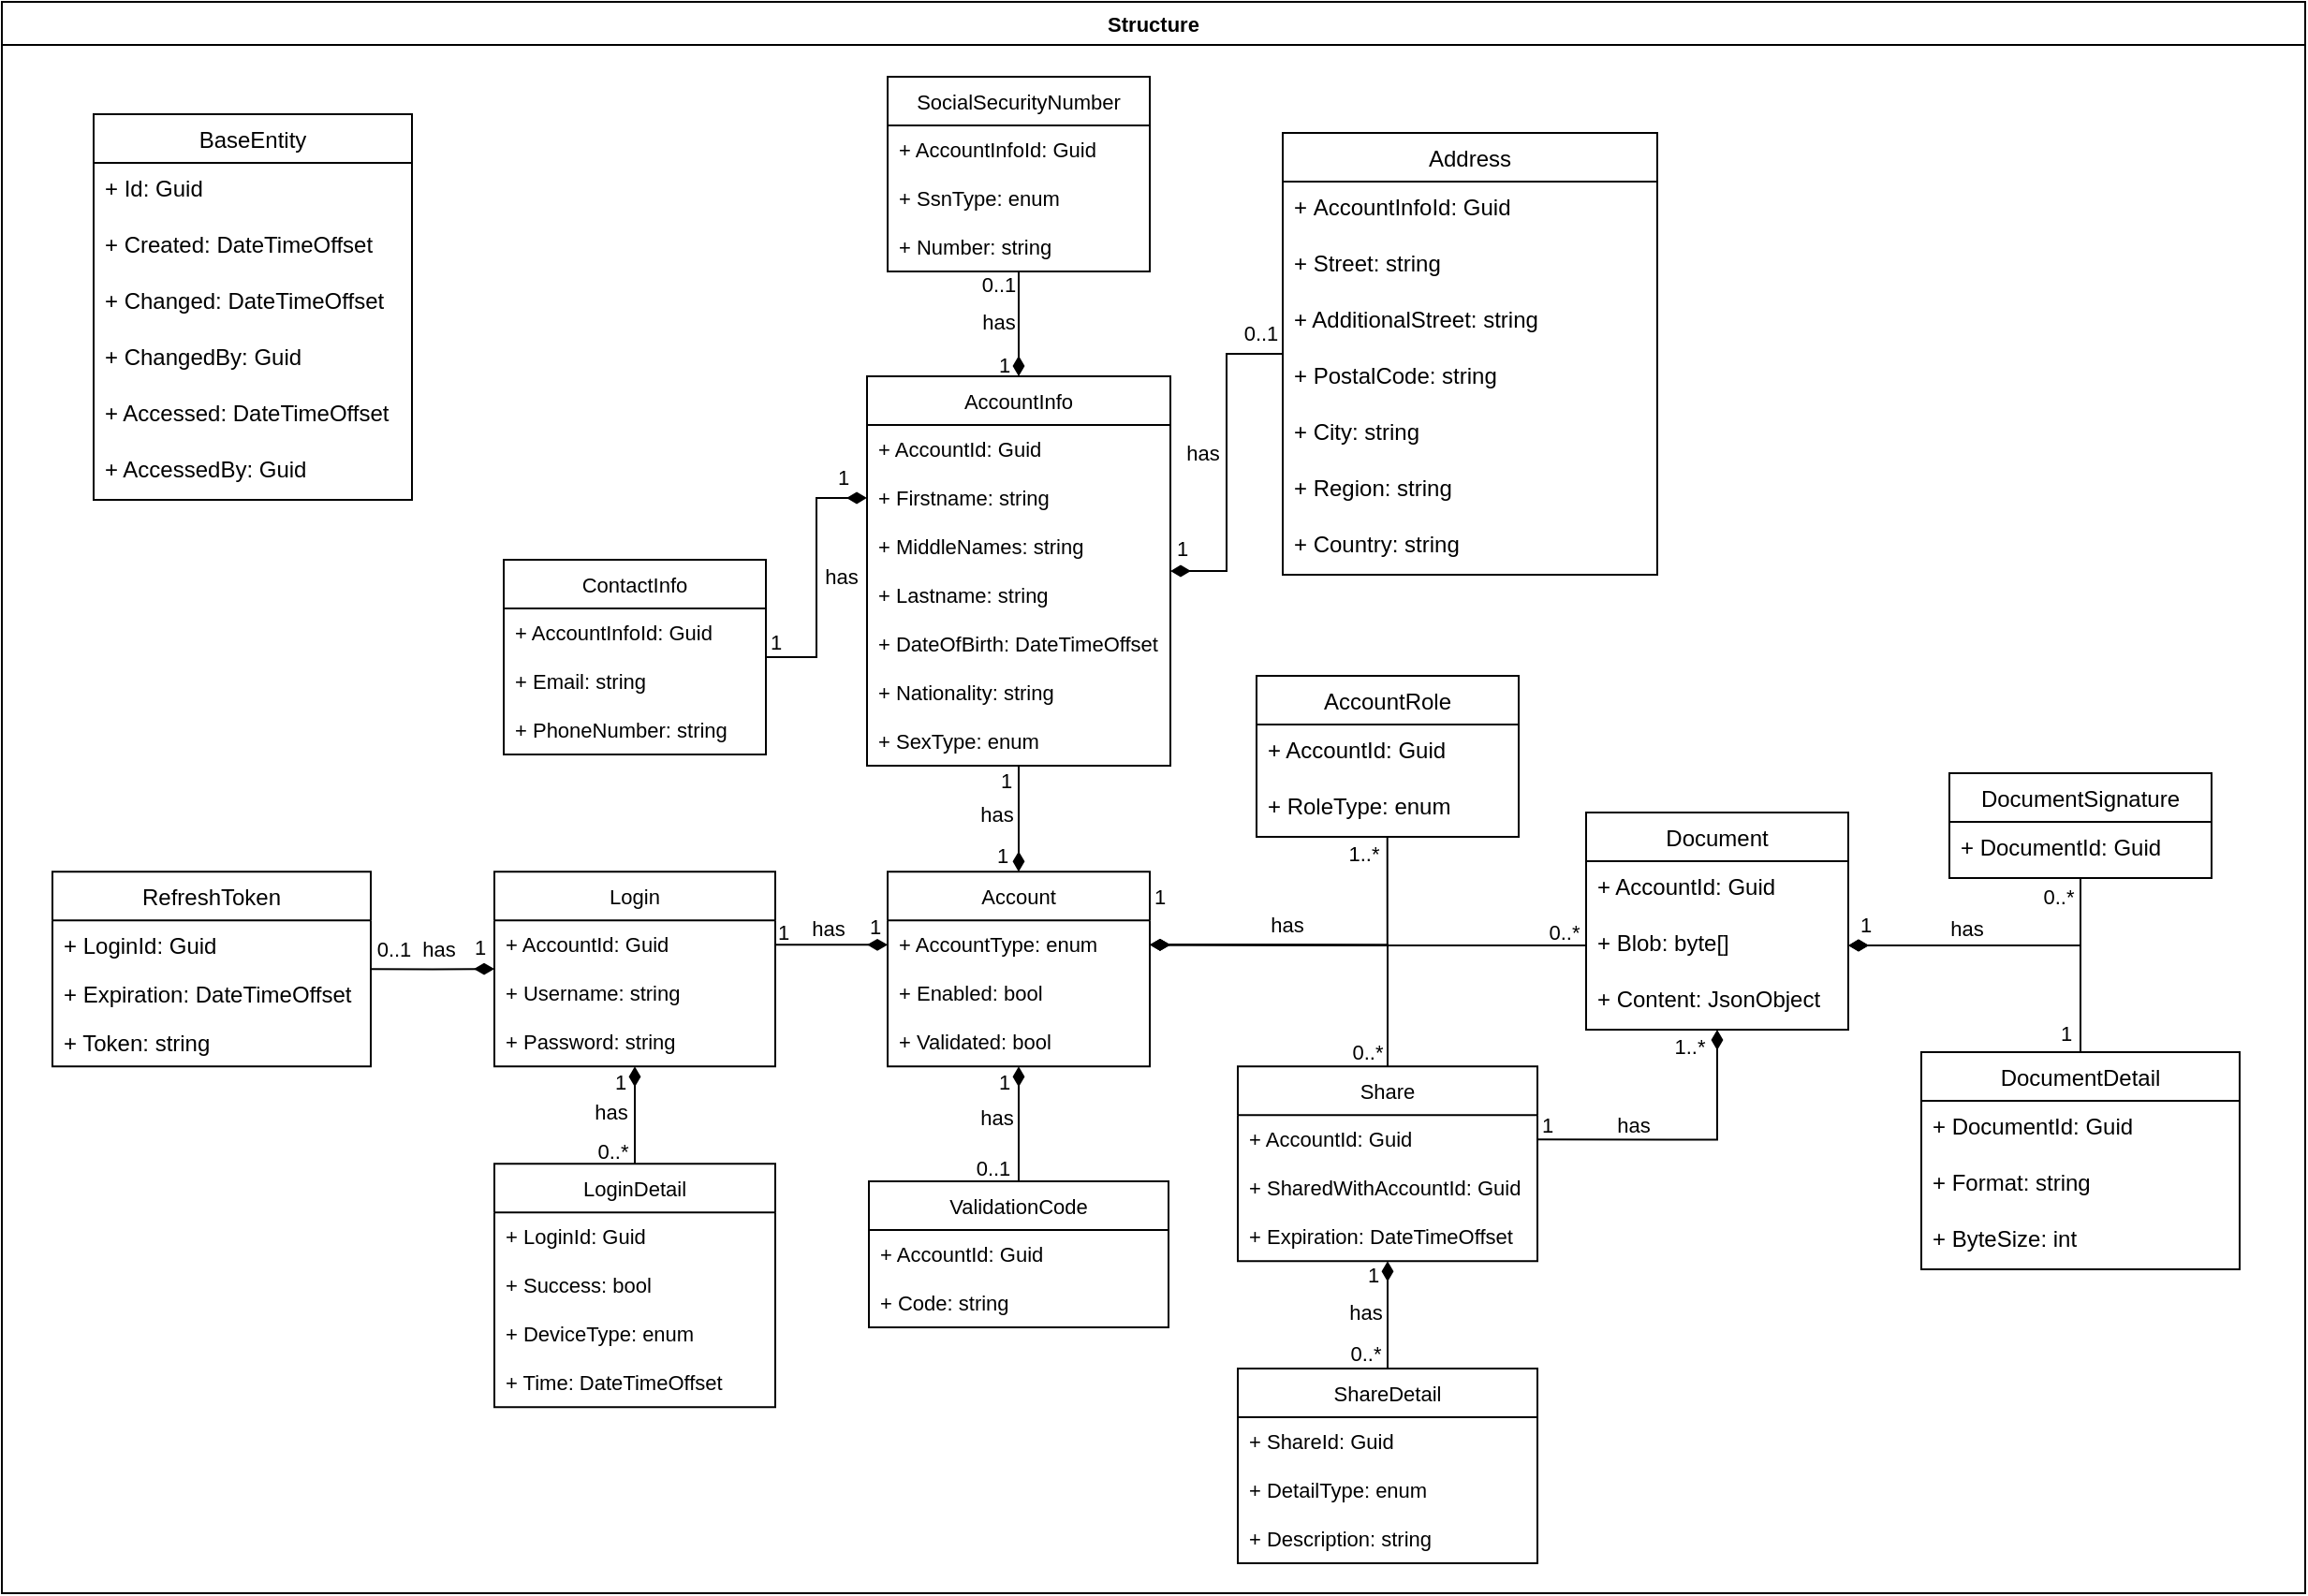 <mxfile pages="3">
    <diagram id="3DOKHN4Zm7IevpzfCeBe" name="V1">
        <mxGraphModel dx="5148" dy="-1998" grid="1" gridSize="10" guides="1" tooltips="1" connect="1" arrows="1" fold="1" page="1" pageScale="1" pageWidth="827" pageHeight="1169" math="0" shadow="0">
            <root>
                <mxCell id="0"/>
                <mxCell id="1" parent="0"/>
                <mxCell id="gdRrn17QTcCQpCH86mqd-1691" value="Structure" style="swimlane;labelBackgroundColor=none;fontSize=11;startSize=23;" parent="1" vertex="1">
                    <mxGeometry x="-2682" y="4170" width="1230" height="850" as="geometry">
                        <mxRectangle x="-130" y="230" width="90" height="30" as="alternateBounds"/>
                    </mxGeometry>
                </mxCell>
                <mxCell id="gdRrn17QTcCQpCH86mqd-1694" value="RefreshToken" style="swimlane;fontStyle=0;childLayout=stackLayout;horizontal=1;startSize=26;fillColor=none;horizontalStack=0;resizeParent=1;resizeParentMax=0;resizeLast=0;collapsible=1;marginBottom=0;" parent="gdRrn17QTcCQpCH86mqd-1691" vertex="1">
                    <mxGeometry x="27.0" y="464.67" width="170" height="104" as="geometry"/>
                </mxCell>
                <mxCell id="gdRrn17QTcCQpCH86mqd-1695" value="+ LoginId: Guid" style="text;strokeColor=none;fillColor=none;align=left;verticalAlign=top;spacingLeft=4;spacingRight=4;overflow=hidden;rotatable=0;points=[[0,0.5],[1,0.5]];portConstraint=eastwest;" parent="gdRrn17QTcCQpCH86mqd-1694" vertex="1">
                    <mxGeometry y="26" width="170" height="26" as="geometry"/>
                </mxCell>
                <mxCell id="gdRrn17QTcCQpCH86mqd-1696" value="+ Expiration: DateTimeOffset" style="text;strokeColor=none;fillColor=none;align=left;verticalAlign=top;spacingLeft=4;spacingRight=4;overflow=hidden;rotatable=0;points=[[0,0.5],[1,0.5]];portConstraint=eastwest;" parent="gdRrn17QTcCQpCH86mqd-1694" vertex="1">
                    <mxGeometry y="52" width="170" height="26" as="geometry"/>
                </mxCell>
                <mxCell id="gdRrn17QTcCQpCH86mqd-1697" value="+ Token: string" style="text;strokeColor=none;fillColor=none;align=left;verticalAlign=top;spacingLeft=4;spacingRight=4;overflow=hidden;rotatable=0;points=[[0,0.5],[1,0.5]];portConstraint=eastwest;" parent="gdRrn17QTcCQpCH86mqd-1694" vertex="1">
                    <mxGeometry y="78" width="170" height="26" as="geometry"/>
                </mxCell>
                <mxCell id="gdRrn17QTcCQpCH86mqd-1812" style="edgeStyle=orthogonalEdgeStyle;rounded=0;jumpSize=8;orthogonalLoop=1;jettySize=auto;html=1;exitX=0;exitY=0.5;exitDx=0;exitDy=0;entryX=1;entryY=0.5;entryDx=0;entryDy=0;fontSize=11;startArrow=none;startFill=0;endArrow=diamondThin;endFill=1;startSize=8;endSize=8;strokeWidth=1;" parent="gdRrn17QTcCQpCH86mqd-1691" source="gdRrn17QTcCQpCH86mqd-1704" target="gdRrn17QTcCQpCH86mqd-1711" edge="1">
                    <mxGeometry relative="1" as="geometry"/>
                </mxCell>
                <mxCell id="gdRrn17QTcCQpCH86mqd-1813" value="1" style="edgeLabel;html=1;align=center;verticalAlign=middle;resizable=0;points=[];fontSize=11;labelBackgroundColor=none;" parent="gdRrn17QTcCQpCH86mqd-1812" vertex="1" connectable="0">
                    <mxGeometry x="0.988" relative="1" as="geometry">
                        <mxPoint x="3" y="-26" as="offset"/>
                    </mxGeometry>
                </mxCell>
                <mxCell id="gdRrn17QTcCQpCH86mqd-1814" value="0..*" style="edgeLabel;html=1;align=center;verticalAlign=middle;resizable=0;points=[];fontSize=11;labelBackgroundColor=none;" parent="gdRrn17QTcCQpCH86mqd-1812" vertex="1" connectable="0">
                    <mxGeometry x="-0.988" relative="1" as="geometry">
                        <mxPoint x="-11" y="-7" as="offset"/>
                    </mxGeometry>
                </mxCell>
                <mxCell id="gdRrn17QTcCQpCH86mqd-1823" style="edgeStyle=orthogonalEdgeStyle;rounded=0;jumpSize=8;orthogonalLoop=1;jettySize=auto;html=1;exitX=0.5;exitY=1;exitDx=0;exitDy=0;entryX=1;entryY=0.5;entryDx=0;entryDy=0;fontSize=11;startArrow=diamondThin;startFill=1;endArrow=none;endFill=0;startSize=8;endSize=8;strokeWidth=1;" parent="gdRrn17QTcCQpCH86mqd-1691" source="gdRrn17QTcCQpCH86mqd-1702" target="gdRrn17QTcCQpCH86mqd-1818" edge="1">
                    <mxGeometry relative="1" as="geometry"/>
                </mxCell>
                <mxCell id="gdRrn17QTcCQpCH86mqd-1824" value="1..*" style="edgeLabel;html=1;align=center;verticalAlign=middle;resizable=0;points=[];fontSize=11;labelBackgroundColor=none;" parent="gdRrn17QTcCQpCH86mqd-1823" vertex="1" connectable="0">
                    <mxGeometry x="-0.935" relative="1" as="geometry">
                        <mxPoint x="-15" y="4" as="offset"/>
                    </mxGeometry>
                </mxCell>
                <mxCell id="gdRrn17QTcCQpCH86mqd-1827" value="1" style="edgeLabel;html=1;align=center;verticalAlign=middle;resizable=0;points=[];fontSize=11;labelBackgroundColor=none;" parent="gdRrn17QTcCQpCH86mqd-1823" vertex="1" connectable="0">
                    <mxGeometry x="0.988" y="1" relative="1" as="geometry">
                        <mxPoint x="4" y="-9" as="offset"/>
                    </mxGeometry>
                </mxCell>
                <mxCell id="gdRrn17QTcCQpCH86mqd-1829" value="has" style="edgeLabel;html=1;align=center;verticalAlign=middle;resizable=0;points=[];fontSize=11;labelBackgroundColor=none;" parent="gdRrn17QTcCQpCH86mqd-1823" vertex="1" connectable="0">
                    <mxGeometry x="0.367" relative="1" as="geometry">
                        <mxPoint x="2" y="-8" as="offset"/>
                    </mxGeometry>
                </mxCell>
                <mxCell id="gdRrn17QTcCQpCH86mqd-1702" value="Document" style="swimlane;fontStyle=0;childLayout=stackLayout;horizontal=1;startSize=26;fillColor=none;horizontalStack=0;resizeParent=1;resizeParentMax=0;resizeLast=0;collapsible=1;marginBottom=0;" parent="gdRrn17QTcCQpCH86mqd-1691" vertex="1">
                    <mxGeometry x="846" y="433.0" width="140" height="116" as="geometry"/>
                </mxCell>
                <mxCell id="gdRrn17QTcCQpCH86mqd-1703" value="+ AccountId: Guid" style="text;strokeColor=none;fillColor=none;align=left;verticalAlign=top;spacingLeft=4;spacingRight=4;overflow=hidden;rotatable=0;points=[[0,0.5],[1,0.5]];portConstraint=eastwest;" parent="gdRrn17QTcCQpCH86mqd-1702" vertex="1">
                    <mxGeometry y="26" width="140" height="30" as="geometry"/>
                </mxCell>
                <mxCell id="gdRrn17QTcCQpCH86mqd-1704" value="+ Blob: byte[]" style="text;strokeColor=none;fillColor=none;align=left;verticalAlign=top;spacingLeft=4;spacingRight=4;overflow=hidden;rotatable=0;points=[[0,0.5],[1,0.5]];portConstraint=eastwest;" parent="gdRrn17QTcCQpCH86mqd-1702" vertex="1">
                    <mxGeometry y="56" width="140" height="30" as="geometry"/>
                </mxCell>
                <mxCell id="gdRrn17QTcCQpCH86mqd-1830" value="+ Content: JsonObject" style="text;strokeColor=none;fillColor=none;align=left;verticalAlign=top;spacingLeft=4;spacingRight=4;overflow=hidden;rotatable=0;points=[[0,0.5],[1,0.5]];portConstraint=eastwest;" parent="gdRrn17QTcCQpCH86mqd-1702" vertex="1">
                    <mxGeometry y="86" width="140" height="30" as="geometry"/>
                </mxCell>
                <mxCell id="gdRrn17QTcCQpCH86mqd-1706" style="edgeStyle=orthogonalEdgeStyle;rounded=0;jumpSize=8;orthogonalLoop=1;jettySize=auto;html=1;exitX=0.5;exitY=1;exitDx=0;exitDy=0;entryX=0.5;entryY=0;entryDx=0;entryDy=0;fontSize=11;startArrow=diamondThin;startFill=1;endArrow=none;endFill=0;startSize=8;endSize=8;strokeWidth=1;" parent="gdRrn17QTcCQpCH86mqd-1691" source="gdRrn17QTcCQpCH86mqd-1710" target="gdRrn17QTcCQpCH86mqd-1763" edge="1">
                    <mxGeometry relative="1" as="geometry"/>
                </mxCell>
                <mxCell id="gdRrn17QTcCQpCH86mqd-1707" value="0..1" style="edgeLabel;html=1;align=center;verticalAlign=middle;resizable=0;points=[];fontSize=11;labelBackgroundColor=none;" parent="gdRrn17QTcCQpCH86mqd-1706" vertex="1" connectable="0">
                    <mxGeometry x="0.864" y="-2" relative="1" as="geometry">
                        <mxPoint x="-12" y="-3" as="offset"/>
                    </mxGeometry>
                </mxCell>
                <mxCell id="gdRrn17QTcCQpCH86mqd-1708" value="1" style="edgeLabel;html=1;align=center;verticalAlign=middle;resizable=0;points=[];fontSize=11;labelBackgroundColor=none;" parent="gdRrn17QTcCQpCH86mqd-1706" vertex="1" connectable="0">
                    <mxGeometry x="-1" y="-1" relative="1" as="geometry">
                        <mxPoint x="-7" y="8" as="offset"/>
                    </mxGeometry>
                </mxCell>
                <mxCell id="gdRrn17QTcCQpCH86mqd-1709" value="has" style="edgeLabel;html=1;align=center;verticalAlign=middle;resizable=0;points=[];fontSize=11;labelBackgroundColor=none;" parent="gdRrn17QTcCQpCH86mqd-1706" vertex="1" connectable="0">
                    <mxGeometry x="-0.055" y="-1" relative="1" as="geometry">
                        <mxPoint x="-11" y="-2" as="offset"/>
                    </mxGeometry>
                </mxCell>
                <mxCell id="gdRrn17QTcCQpCH86mqd-1710" value="Account" style="swimlane;fontStyle=0;childLayout=stackLayout;horizontal=1;startSize=26;fillColor=none;horizontalStack=0;resizeParent=1;resizeParentMax=0;resizeLast=0;collapsible=1;marginBottom=0;labelBackgroundColor=none;fontSize=11;" parent="gdRrn17QTcCQpCH86mqd-1691" vertex="1">
                    <mxGeometry x="473" y="464.67" width="140" height="104" as="geometry">
                        <mxRectangle x="290" y="480" width="80" height="30" as="alternateBounds"/>
                    </mxGeometry>
                </mxCell>
                <mxCell id="gdRrn17QTcCQpCH86mqd-1711" value="+ AccountType: enum" style="text;strokeColor=none;fillColor=none;align=left;verticalAlign=top;spacingLeft=4;spacingRight=4;overflow=hidden;rotatable=0;points=[[0,0.5],[1,0.5]];portConstraint=eastwest;labelBackgroundColor=none;fontSize=11;" parent="gdRrn17QTcCQpCH86mqd-1710" vertex="1">
                    <mxGeometry y="26" width="140" height="26" as="geometry"/>
                </mxCell>
                <mxCell id="gdRrn17QTcCQpCH86mqd-1712" value="+ Enabled: bool" style="text;strokeColor=none;fillColor=none;align=left;verticalAlign=top;spacingLeft=4;spacingRight=4;overflow=hidden;rotatable=0;points=[[0,0.5],[1,0.5]];portConstraint=eastwest;labelBackgroundColor=none;fontSize=11;" parent="gdRrn17QTcCQpCH86mqd-1710" vertex="1">
                    <mxGeometry y="52" width="140" height="26" as="geometry"/>
                </mxCell>
                <mxCell id="gdRrn17QTcCQpCH86mqd-1850" value="+ Validated: bool" style="text;strokeColor=none;fillColor=none;align=left;verticalAlign=top;spacingLeft=4;spacingRight=4;overflow=hidden;rotatable=0;points=[[0,0.5],[1,0.5]];portConstraint=eastwest;labelBackgroundColor=none;fontSize=11;" parent="gdRrn17QTcCQpCH86mqd-1710" vertex="1">
                    <mxGeometry y="78" width="140" height="26" as="geometry"/>
                </mxCell>
                <mxCell id="gdRrn17QTcCQpCH86mqd-1713" value="Login" style="swimlane;fontStyle=0;childLayout=stackLayout;horizontal=1;startSize=26;fillColor=none;horizontalStack=0;resizeParent=1;resizeParentMax=0;resizeLast=0;collapsible=1;marginBottom=0;labelBackgroundColor=none;fontSize=11;" parent="gdRrn17QTcCQpCH86mqd-1691" vertex="1">
                    <mxGeometry x="263" y="464.67" width="150" height="104" as="geometry">
                        <mxRectangle x="80" y="480" width="70" height="30" as="alternateBounds"/>
                    </mxGeometry>
                </mxCell>
                <mxCell id="gdRrn17QTcCQpCH86mqd-1714" value="+ AccountId: Guid" style="text;strokeColor=none;fillColor=none;align=left;verticalAlign=top;spacingLeft=4;spacingRight=4;overflow=hidden;rotatable=0;points=[[0,0.5],[1,0.5]];portConstraint=eastwest;labelBackgroundColor=none;fontSize=11;" parent="gdRrn17QTcCQpCH86mqd-1713" vertex="1">
                    <mxGeometry y="26" width="150" height="26" as="geometry"/>
                </mxCell>
                <mxCell id="gdRrn17QTcCQpCH86mqd-1715" value="+ Username: string" style="text;strokeColor=none;fillColor=none;align=left;verticalAlign=top;spacingLeft=4;spacingRight=4;overflow=hidden;rotatable=0;points=[[0,0.5],[1,0.5]];portConstraint=eastwest;labelBackgroundColor=none;fontSize=11;" parent="gdRrn17QTcCQpCH86mqd-1713" vertex="1">
                    <mxGeometry y="52" width="150" height="26" as="geometry"/>
                </mxCell>
                <mxCell id="gdRrn17QTcCQpCH86mqd-1716" value="+ Password: string" style="text;strokeColor=none;fillColor=none;align=left;verticalAlign=top;spacingLeft=4;spacingRight=4;overflow=hidden;rotatable=0;points=[[0,0.5],[1,0.5]];portConstraint=eastwest;labelBackgroundColor=none;fontSize=11;" parent="gdRrn17QTcCQpCH86mqd-1713" vertex="1">
                    <mxGeometry y="78" width="150" height="26" as="geometry"/>
                </mxCell>
                <mxCell id="gdRrn17QTcCQpCH86mqd-1717" style="edgeStyle=orthogonalEdgeStyle;rounded=0;jumpSize=8;orthogonalLoop=1;jettySize=auto;html=1;fontSize=11;startArrow=none;startFill=0;endArrow=diamondThin;endFill=1;startSize=8;endSize=8;strokeWidth=1;exitX=1;exitY=0.5;exitDx=0;exitDy=0;entryX=0;entryY=0.5;entryDx=0;entryDy=0;" parent="gdRrn17QTcCQpCH86mqd-1691" source="gdRrn17QTcCQpCH86mqd-1714" target="gdRrn17QTcCQpCH86mqd-1711" edge="1">
                    <mxGeometry relative="1" as="geometry">
                        <mxPoint x="413" y="504.67" as="sourcePoint"/>
                        <mxPoint x="473" y="504.67" as="targetPoint"/>
                    </mxGeometry>
                </mxCell>
                <mxCell id="gdRrn17QTcCQpCH86mqd-1718" value="1" style="edgeLabel;html=1;align=center;verticalAlign=middle;resizable=0;points=[];fontSize=11;labelBackgroundColor=none;" parent="gdRrn17QTcCQpCH86mqd-1717" vertex="1" connectable="0">
                    <mxGeometry x="-0.836" y="1" relative="1" as="geometry">
                        <mxPoint x="-1" y="-6" as="offset"/>
                    </mxGeometry>
                </mxCell>
                <mxCell id="gdRrn17QTcCQpCH86mqd-1719" value="1" style="edgeLabel;html=1;align=center;verticalAlign=middle;resizable=0;points=[];fontSize=11;labelBackgroundColor=none;" parent="gdRrn17QTcCQpCH86mqd-1717" vertex="1" connectable="0">
                    <mxGeometry x="0.737" relative="1" as="geometry">
                        <mxPoint x="1" y="-10" as="offset"/>
                    </mxGeometry>
                </mxCell>
                <mxCell id="gdRrn17QTcCQpCH86mqd-1720" value="has" style="edgeLabel;html=1;align=center;verticalAlign=middle;resizable=0;points=[];fontSize=11;labelBackgroundColor=none;" parent="gdRrn17QTcCQpCH86mqd-1717" vertex="1" connectable="0">
                    <mxGeometry x="-0.089" y="1" relative="1" as="geometry">
                        <mxPoint y="-8" as="offset"/>
                    </mxGeometry>
                </mxCell>
                <mxCell id="gdRrn17QTcCQpCH86mqd-1721" style="edgeStyle=orthogonalEdgeStyle;rounded=0;jumpSize=8;orthogonalLoop=1;jettySize=auto;html=1;exitX=0.5;exitY=0;exitDx=0;exitDy=0;fontSize=11;startArrow=none;startFill=0;endArrow=diamondThin;endFill=1;startSize=8;endSize=8;strokeWidth=1;entryX=0.5;entryY=1;entryDx=0;entryDy=0;" parent="gdRrn17QTcCQpCH86mqd-1691" source="gdRrn17QTcCQpCH86mqd-1725" target="gdRrn17QTcCQpCH86mqd-1713" edge="1">
                    <mxGeometry relative="1" as="geometry">
                        <mxPoint x="338.333" y="574.67" as="targetPoint"/>
                    </mxGeometry>
                </mxCell>
                <mxCell id="gdRrn17QTcCQpCH86mqd-1722" value="1" style="edgeLabel;html=1;align=center;verticalAlign=middle;resizable=0;points=[];fontSize=11;labelBackgroundColor=none;" parent="gdRrn17QTcCQpCH86mqd-1721" vertex="1" connectable="0">
                    <mxGeometry x="0.792" y="2" relative="1" as="geometry">
                        <mxPoint x="-6" y="3" as="offset"/>
                    </mxGeometry>
                </mxCell>
                <mxCell id="gdRrn17QTcCQpCH86mqd-1723" value="0..*" style="edgeLabel;html=1;align=center;verticalAlign=middle;resizable=0;points=[];fontSize=11;labelBackgroundColor=none;" parent="gdRrn17QTcCQpCH86mqd-1721" vertex="1" connectable="0">
                    <mxGeometry x="-0.934" relative="1" as="geometry">
                        <mxPoint x="-12" y="-5" as="offset"/>
                    </mxGeometry>
                </mxCell>
                <mxCell id="gdRrn17QTcCQpCH86mqd-1724" value="has" style="edgeLabel;html=1;align=center;verticalAlign=middle;resizable=0;points=[];fontSize=11;labelBackgroundColor=none;" parent="gdRrn17QTcCQpCH86mqd-1721" vertex="1" connectable="0">
                    <mxGeometry x="0.051" y="1" relative="1" as="geometry">
                        <mxPoint x="-12" as="offset"/>
                    </mxGeometry>
                </mxCell>
                <mxCell id="gdRrn17QTcCQpCH86mqd-1725" value="LoginDetail" style="swimlane;fontStyle=0;childLayout=stackLayout;horizontal=1;startSize=26;fillColor=none;horizontalStack=0;resizeParent=1;resizeParentMax=0;resizeLast=0;collapsible=1;marginBottom=0;labelBackgroundColor=none;fontSize=11;" parent="gdRrn17QTcCQpCH86mqd-1691" vertex="1">
                    <mxGeometry x="263" y="620.67" width="150" height="130" as="geometry"/>
                </mxCell>
                <mxCell id="gdRrn17QTcCQpCH86mqd-1726" value="+ LoginId: Guid" style="text;strokeColor=none;fillColor=none;align=left;verticalAlign=top;spacingLeft=4;spacingRight=4;overflow=hidden;rotatable=0;points=[[0,0.5],[1,0.5]];portConstraint=eastwest;labelBackgroundColor=none;fontSize=11;" parent="gdRrn17QTcCQpCH86mqd-1725" vertex="1">
                    <mxGeometry y="26" width="150" height="26" as="geometry"/>
                </mxCell>
                <mxCell id="gdRrn17QTcCQpCH86mqd-1727" value="+ Success: bool" style="text;strokeColor=none;fillColor=none;align=left;verticalAlign=top;spacingLeft=4;spacingRight=4;overflow=hidden;rotatable=0;points=[[0,0.5],[1,0.5]];portConstraint=eastwest;labelBackgroundColor=none;fontSize=11;" parent="gdRrn17QTcCQpCH86mqd-1725" vertex="1">
                    <mxGeometry y="52" width="150" height="26" as="geometry"/>
                </mxCell>
                <mxCell id="gdRrn17QTcCQpCH86mqd-1728" value="+ DeviceType: enum" style="text;strokeColor=none;fillColor=none;align=left;verticalAlign=top;spacingLeft=4;spacingRight=4;overflow=hidden;rotatable=0;points=[[0,0.5],[1,0.5]];portConstraint=eastwest;labelBackgroundColor=none;fontSize=11;" parent="gdRrn17QTcCQpCH86mqd-1725" vertex="1">
                    <mxGeometry y="78" width="150" height="26" as="geometry"/>
                </mxCell>
                <mxCell id="gdRrn17QTcCQpCH86mqd-1729" value="+ Time: DateTimeOffset" style="text;strokeColor=none;fillColor=none;align=left;verticalAlign=top;spacingLeft=4;spacingRight=4;overflow=hidden;rotatable=0;points=[[0,0.5],[1,0.5]];portConstraint=eastwest;labelBackgroundColor=none;fontSize=11;" parent="gdRrn17QTcCQpCH86mqd-1725" vertex="1">
                    <mxGeometry y="104" width="150" height="26" as="geometry"/>
                </mxCell>
                <mxCell id="gdRrn17QTcCQpCH86mqd-1730" value="AccountRole" style="swimlane;fontStyle=0;childLayout=stackLayout;horizontal=1;startSize=26;fillColor=none;horizontalStack=0;resizeParent=1;resizeParentMax=0;resizeLast=0;collapsible=1;marginBottom=0;" parent="gdRrn17QTcCQpCH86mqd-1691" vertex="1">
                    <mxGeometry x="670" y="360" width="140" height="86" as="geometry"/>
                </mxCell>
                <mxCell id="gdRrn17QTcCQpCH86mqd-1731" value="+ AccountId: Guid" style="text;strokeColor=none;fillColor=none;align=left;verticalAlign=top;spacingLeft=4;spacingRight=4;overflow=hidden;rotatable=0;points=[[0,0.5],[1,0.5]];portConstraint=eastwest;" parent="gdRrn17QTcCQpCH86mqd-1730" vertex="1">
                    <mxGeometry y="26" width="140" height="30" as="geometry"/>
                </mxCell>
                <mxCell id="gdRrn17QTcCQpCH86mqd-1732" value="+ RoleType: enum" style="text;strokeColor=none;fillColor=none;align=left;verticalAlign=top;spacingLeft=4;spacingRight=4;overflow=hidden;rotatable=0;points=[[0,0.5],[1,0.5]];portConstraint=eastwest;" parent="gdRrn17QTcCQpCH86mqd-1730" vertex="1">
                    <mxGeometry y="56" width="140" height="30" as="geometry"/>
                </mxCell>
                <mxCell id="gdRrn17QTcCQpCH86mqd-1733" style="edgeStyle=orthogonalEdgeStyle;rounded=0;jumpSize=8;orthogonalLoop=1;jettySize=auto;html=1;entryX=1;entryY=0.5;entryDx=0;entryDy=0;fontSize=11;startArrow=none;startFill=0;endArrow=diamondThin;endFill=1;startSize=8;endSize=8;strokeWidth=1;exitX=0.499;exitY=1.011;exitDx=0;exitDy=0;exitPerimeter=0;" parent="gdRrn17QTcCQpCH86mqd-1691" source="gdRrn17QTcCQpCH86mqd-1732" target="gdRrn17QTcCQpCH86mqd-1711" edge="1">
                    <mxGeometry relative="1" as="geometry">
                        <mxPoint x="710" y="460" as="sourcePoint"/>
                    </mxGeometry>
                </mxCell>
                <mxCell id="gdRrn17QTcCQpCH86mqd-1734" value="1..*" style="edgeLabel;html=1;align=center;verticalAlign=middle;resizable=0;points=[];fontSize=11;labelBackgroundColor=none;" parent="gdRrn17QTcCQpCH86mqd-1733" vertex="1" connectable="0">
                    <mxGeometry x="-0.974" y="-1" relative="1" as="geometry">
                        <mxPoint x="-12" y="6" as="offset"/>
                    </mxGeometry>
                </mxCell>
                <mxCell id="gdRrn17QTcCQpCH86mqd-1735" value="has" style="edgeLabel;html=1;align=center;verticalAlign=middle;resizable=0;points=[];fontSize=11;labelBackgroundColor=none;" parent="gdRrn17QTcCQpCH86mqd-1733" vertex="1" connectable="0">
                    <mxGeometry x="-0.01" relative="1" as="geometry">
                        <mxPoint x="-21" y="-11" as="offset"/>
                    </mxGeometry>
                </mxCell>
                <mxCell id="gdRrn17QTcCQpCH86mqd-1752" style="edgeStyle=orthogonalEdgeStyle;rounded=0;jumpSize=8;orthogonalLoop=1;jettySize=auto;html=1;exitX=0.5;exitY=1;exitDx=0;exitDy=0;entryX=0.5;entryY=0;entryDx=0;entryDy=0;fontSize=11;startArrow=none;startFill=0;endArrow=diamondThin;endFill=1;startSize=8;endSize=8;strokeWidth=1;" parent="gdRrn17QTcCQpCH86mqd-1691" source="gdRrn17QTcCQpCH86mqd-1756" target="gdRrn17QTcCQpCH86mqd-1710" edge="1">
                    <mxGeometry relative="1" as="geometry"/>
                </mxCell>
                <mxCell id="gdRrn17QTcCQpCH86mqd-1753" value="1" style="edgeLabel;html=1;align=center;verticalAlign=middle;resizable=0;points=[];fontSize=11;labelBackgroundColor=none;" parent="gdRrn17QTcCQpCH86mqd-1752" vertex="1" connectable="0">
                    <mxGeometry x="0.798" y="-1" relative="1" as="geometry">
                        <mxPoint x="-8" y="-3" as="offset"/>
                    </mxGeometry>
                </mxCell>
                <mxCell id="gdRrn17QTcCQpCH86mqd-1754" value="has" style="edgeLabel;html=1;align=center;verticalAlign=middle;resizable=0;points=[];fontSize=11;labelBackgroundColor=none;" parent="gdRrn17QTcCQpCH86mqd-1752" vertex="1" connectable="0">
                    <mxGeometry x="-0.202" relative="1" as="geometry">
                        <mxPoint x="-12" y="3" as="offset"/>
                    </mxGeometry>
                </mxCell>
                <mxCell id="gdRrn17QTcCQpCH86mqd-1755" value="1" style="edgeLabel;html=1;align=center;verticalAlign=middle;resizable=0;points=[];fontSize=11;labelBackgroundColor=none;" parent="gdRrn17QTcCQpCH86mqd-1752" vertex="1" connectable="0">
                    <mxGeometry x="-1" y="-1" relative="1" as="geometry">
                        <mxPoint x="-6" y="8" as="offset"/>
                    </mxGeometry>
                </mxCell>
                <mxCell id="gdRrn17QTcCQpCH86mqd-1756" value="AccountInfo" style="swimlane;fontStyle=0;childLayout=stackLayout;horizontal=1;startSize=26;fillColor=none;horizontalStack=0;resizeParent=1;resizeParentMax=0;resizeLast=0;collapsible=1;marginBottom=0;labelBackgroundColor=none;fontSize=11;" parent="gdRrn17QTcCQpCH86mqd-1691" vertex="1">
                    <mxGeometry x="462" y="200" width="162" height="208" as="geometry">
                        <mxRectangle x="290" y="480" width="80" height="30" as="alternateBounds"/>
                    </mxGeometry>
                </mxCell>
                <mxCell id="gdRrn17QTcCQpCH86mqd-1757" value="+ AccountId: Guid" style="text;strokeColor=none;fillColor=none;align=left;verticalAlign=top;spacingLeft=4;spacingRight=4;overflow=hidden;rotatable=0;points=[[0,0.5],[1,0.5]];portConstraint=eastwest;labelBackgroundColor=none;fontSize=11;" parent="gdRrn17QTcCQpCH86mqd-1756" vertex="1">
                    <mxGeometry y="26" width="162" height="26" as="geometry"/>
                </mxCell>
                <mxCell id="gdRrn17QTcCQpCH86mqd-1758" value="+ Firstname: string" style="text;strokeColor=none;fillColor=none;align=left;verticalAlign=top;spacingLeft=4;spacingRight=4;overflow=hidden;rotatable=0;points=[[0,0.5],[1,0.5]];portConstraint=eastwest;labelBackgroundColor=none;fontSize=11;" parent="gdRrn17QTcCQpCH86mqd-1756" vertex="1">
                    <mxGeometry y="52" width="162" height="26" as="geometry"/>
                </mxCell>
                <mxCell id="gdRrn17QTcCQpCH86mqd-1851" value="+ MiddleNames: string" style="text;strokeColor=none;fillColor=none;align=left;verticalAlign=top;spacingLeft=4;spacingRight=4;overflow=hidden;rotatable=0;points=[[0,0.5],[1,0.5]];portConstraint=eastwest;labelBackgroundColor=none;fontSize=11;" parent="gdRrn17QTcCQpCH86mqd-1756" vertex="1">
                    <mxGeometry y="78" width="162" height="26" as="geometry"/>
                </mxCell>
                <mxCell id="gdRrn17QTcCQpCH86mqd-1759" value="+ Lastname: string" style="text;strokeColor=none;fillColor=none;align=left;verticalAlign=top;spacingLeft=4;spacingRight=4;overflow=hidden;rotatable=0;points=[[0,0.5],[1,0.5]];portConstraint=eastwest;labelBackgroundColor=none;fontSize=11;" parent="gdRrn17QTcCQpCH86mqd-1756" vertex="1">
                    <mxGeometry y="104" width="162" height="26" as="geometry"/>
                </mxCell>
                <mxCell id="gdRrn17QTcCQpCH86mqd-1760" value="+ DateOfBirth: DateTimeOffset" style="text;strokeColor=none;fillColor=none;align=left;verticalAlign=top;spacingLeft=4;spacingRight=4;overflow=hidden;rotatable=0;points=[[0,0.5],[1,0.5]];portConstraint=eastwest;labelBackgroundColor=none;fontSize=11;" parent="gdRrn17QTcCQpCH86mqd-1756" vertex="1">
                    <mxGeometry y="130" width="162" height="26" as="geometry"/>
                </mxCell>
                <mxCell id="gdRrn17QTcCQpCH86mqd-1761" value="+ Nationality: string" style="text;strokeColor=none;fillColor=none;align=left;verticalAlign=top;spacingLeft=4;spacingRight=4;overflow=hidden;rotatable=0;points=[[0,0.5],[1,0.5]];portConstraint=eastwest;labelBackgroundColor=none;fontSize=11;" parent="gdRrn17QTcCQpCH86mqd-1756" vertex="1">
                    <mxGeometry y="156" width="162" height="26" as="geometry"/>
                </mxCell>
                <mxCell id="gdRrn17QTcCQpCH86mqd-1762" value="+ SexType: enum" style="text;strokeColor=none;fillColor=none;align=left;verticalAlign=top;spacingLeft=4;spacingRight=4;overflow=hidden;rotatable=0;points=[[0,0.5],[1,0.5]];portConstraint=eastwest;labelBackgroundColor=none;fontSize=11;" parent="gdRrn17QTcCQpCH86mqd-1756" vertex="1">
                    <mxGeometry y="182" width="162" height="26" as="geometry"/>
                </mxCell>
                <mxCell id="gdRrn17QTcCQpCH86mqd-1763" value="ValidationCode" style="swimlane;fontStyle=0;childLayout=stackLayout;horizontal=1;startSize=26;fillColor=none;horizontalStack=0;resizeParent=1;resizeParentMax=0;resizeLast=0;collapsible=1;marginBottom=0;labelBackgroundColor=none;fontSize=11;" parent="gdRrn17QTcCQpCH86mqd-1691" vertex="1">
                    <mxGeometry x="463" y="630" width="160" height="78" as="geometry"/>
                </mxCell>
                <mxCell id="gdRrn17QTcCQpCH86mqd-1764" value="+ AccountId: Guid" style="text;strokeColor=none;fillColor=none;align=left;verticalAlign=top;spacingLeft=4;spacingRight=4;overflow=hidden;rotatable=0;points=[[0,0.5],[1,0.5]];portConstraint=eastwest;labelBackgroundColor=none;fontSize=11;" parent="gdRrn17QTcCQpCH86mqd-1763" vertex="1">
                    <mxGeometry y="26" width="160" height="26" as="geometry"/>
                </mxCell>
                <mxCell id="gdRrn17QTcCQpCH86mqd-1765" value="+ Code: string" style="text;strokeColor=none;fillColor=none;align=left;verticalAlign=top;spacingLeft=4;spacingRight=4;overflow=hidden;rotatable=0;points=[[0,0.5],[1,0.5]];portConstraint=eastwest;labelBackgroundColor=none;fontSize=11;" parent="gdRrn17QTcCQpCH86mqd-1763" vertex="1">
                    <mxGeometry y="52" width="160" height="26" as="geometry"/>
                </mxCell>
                <mxCell id="gdRrn17QTcCQpCH86mqd-1766" style="edgeStyle=orthogonalEdgeStyle;rounded=0;jumpSize=8;orthogonalLoop=1;jettySize=auto;html=1;exitX=0;exitY=0.5;exitDx=0;exitDy=0;fontSize=11;startArrow=none;startFill=0;endArrow=diamondThin;endFill=1;startSize=8;endSize=8;strokeWidth=1;entryX=1;entryY=0.5;entryDx=0;entryDy=0;" parent="gdRrn17QTcCQpCH86mqd-1691" source="gdRrn17QTcCQpCH86mqd-1770" target="gdRrn17QTcCQpCH86mqd-1756" edge="1">
                    <mxGeometry relative="1" as="geometry">
                        <mxPoint x="628.07" y="337" as="targetPoint"/>
                    </mxGeometry>
                </mxCell>
                <mxCell id="gdRrn17QTcCQpCH86mqd-1767" value="0..1" style="edgeLabel;html=1;align=center;verticalAlign=middle;resizable=0;points=[];fontSize=11;labelBackgroundColor=none;" parent="gdRrn17QTcCQpCH86mqd-1766" vertex="1" connectable="0">
                    <mxGeometry x="-0.975" relative="1" as="geometry">
                        <mxPoint x="-10" y="-11" as="offset"/>
                    </mxGeometry>
                </mxCell>
                <mxCell id="gdRrn17QTcCQpCH86mqd-1768" value="has" style="edgeLabel;html=1;align=center;verticalAlign=middle;resizable=0;points=[];fontSize=11;labelBackgroundColor=none;" parent="gdRrn17QTcCQpCH86mqd-1766" vertex="1" connectable="0">
                    <mxGeometry x="-0.021" relative="1" as="geometry">
                        <mxPoint x="-13" y="-3" as="offset"/>
                    </mxGeometry>
                </mxCell>
                <mxCell id="gdRrn17QTcCQpCH86mqd-1769" value="1" style="edgeLabel;html=1;align=center;verticalAlign=middle;resizable=0;points=[];fontSize=11;labelBackgroundColor=none;" parent="gdRrn17QTcCQpCH86mqd-1766" vertex="1" connectable="0">
                    <mxGeometry x="0.988" relative="1" as="geometry">
                        <mxPoint x="5" y="-12" as="offset"/>
                    </mxGeometry>
                </mxCell>
                <mxCell id="gdRrn17QTcCQpCH86mqd-1770" value="Address" style="swimlane;fontStyle=0;childLayout=stackLayout;horizontal=1;startSize=26;fillColor=none;horizontalStack=0;resizeParent=1;resizeParentMax=0;resizeLast=0;collapsible=1;marginBottom=0;" parent="gdRrn17QTcCQpCH86mqd-1691" vertex="1">
                    <mxGeometry x="684.0" y="70" width="200" height="236" as="geometry"/>
                </mxCell>
                <mxCell id="gdRrn17QTcCQpCH86mqd-1771" value="+ AccountInfoId: Guid" style="text;strokeColor=none;fillColor=none;align=left;verticalAlign=top;spacingLeft=4;spacingRight=4;overflow=hidden;rotatable=0;points=[[0,0.5],[1,0.5]];portConstraint=eastwest;" parent="gdRrn17QTcCQpCH86mqd-1770" vertex="1">
                    <mxGeometry y="26" width="200" height="30" as="geometry"/>
                </mxCell>
                <mxCell id="gdRrn17QTcCQpCH86mqd-1772" value="+ Street: string" style="text;strokeColor=none;fillColor=none;align=left;verticalAlign=top;spacingLeft=4;spacingRight=4;overflow=hidden;rotatable=0;points=[[0,0.5],[1,0.5]];portConstraint=eastwest;" parent="gdRrn17QTcCQpCH86mqd-1770" vertex="1">
                    <mxGeometry y="56" width="200" height="30" as="geometry"/>
                </mxCell>
                <mxCell id="gdRrn17QTcCQpCH86mqd-1773" value="+ AdditionalStreet: string" style="text;strokeColor=none;fillColor=none;align=left;verticalAlign=top;spacingLeft=4;spacingRight=4;overflow=hidden;rotatable=0;points=[[0,0.5],[1,0.5]];portConstraint=eastwest;" parent="gdRrn17QTcCQpCH86mqd-1770" vertex="1">
                    <mxGeometry y="86" width="200" height="30" as="geometry"/>
                </mxCell>
                <mxCell id="gdRrn17QTcCQpCH86mqd-1774" value="+ PostalCode: string" style="text;strokeColor=none;fillColor=none;align=left;verticalAlign=top;spacingLeft=4;spacingRight=4;overflow=hidden;rotatable=0;points=[[0,0.5],[1,0.5]];portConstraint=eastwest;" parent="gdRrn17QTcCQpCH86mqd-1770" vertex="1">
                    <mxGeometry y="116" width="200" height="30" as="geometry"/>
                </mxCell>
                <mxCell id="gdRrn17QTcCQpCH86mqd-1775" value="+ City: string" style="text;strokeColor=none;fillColor=none;align=left;verticalAlign=top;spacingLeft=4;spacingRight=4;overflow=hidden;rotatable=0;points=[[0,0.5],[1,0.5]];portConstraint=eastwest;" parent="gdRrn17QTcCQpCH86mqd-1770" vertex="1">
                    <mxGeometry y="146" width="200" height="30" as="geometry"/>
                </mxCell>
                <mxCell id="gdRrn17QTcCQpCH86mqd-1776" value="+ Region: string" style="text;strokeColor=none;fillColor=none;align=left;verticalAlign=top;spacingLeft=4;spacingRight=4;overflow=hidden;rotatable=0;points=[[0,0.5],[1,0.5]];portConstraint=eastwest;" parent="gdRrn17QTcCQpCH86mqd-1770" vertex="1">
                    <mxGeometry y="176" width="200" height="30" as="geometry"/>
                </mxCell>
                <mxCell id="gdRrn17QTcCQpCH86mqd-1777" value="+ Country: string" style="text;strokeColor=none;fillColor=none;align=left;verticalAlign=top;spacingLeft=4;spacingRight=4;overflow=hidden;rotatable=0;points=[[0,0.5],[1,0.5]];portConstraint=eastwest;" parent="gdRrn17QTcCQpCH86mqd-1770" vertex="1">
                    <mxGeometry y="206" width="200" height="30" as="geometry"/>
                </mxCell>
                <mxCell id="gdRrn17QTcCQpCH86mqd-1778" style="edgeStyle=orthogonalEdgeStyle;rounded=0;jumpSize=8;orthogonalLoop=1;jettySize=auto;html=1;exitX=0.5;exitY=1;exitDx=0;exitDy=0;entryX=0.5;entryY=0;entryDx=0;entryDy=0;fontSize=11;startArrow=none;startFill=0;endArrow=diamondThin;endFill=1;startSize=8;endSize=8;strokeWidth=1;" parent="gdRrn17QTcCQpCH86mqd-1691" source="gdRrn17QTcCQpCH86mqd-1782" target="gdRrn17QTcCQpCH86mqd-1756" edge="1">
                    <mxGeometry relative="1" as="geometry"/>
                </mxCell>
                <mxCell id="gdRrn17QTcCQpCH86mqd-1779" value="1" style="edgeLabel;html=1;align=center;verticalAlign=middle;resizable=0;points=[];fontSize=11;labelBackgroundColor=none;" parent="gdRrn17QTcCQpCH86mqd-1778" vertex="1" connectable="0">
                    <mxGeometry x="0.807" y="-2" relative="1" as="geometry">
                        <mxPoint x="-6" y="-1" as="offset"/>
                    </mxGeometry>
                </mxCell>
                <mxCell id="gdRrn17QTcCQpCH86mqd-1780" value="has" style="edgeLabel;html=1;align=center;verticalAlign=middle;resizable=0;points=[];fontSize=11;labelBackgroundColor=none;" parent="gdRrn17QTcCQpCH86mqd-1778" vertex="1" connectable="0">
                    <mxGeometry x="-0.088" relative="1" as="geometry">
                        <mxPoint x="-11" y="1" as="offset"/>
                    </mxGeometry>
                </mxCell>
                <mxCell id="gdRrn17QTcCQpCH86mqd-1781" value="0..1" style="edgeLabel;html=1;align=center;verticalAlign=middle;resizable=0;points=[];fontSize=11;labelBackgroundColor=none;" parent="gdRrn17QTcCQpCH86mqd-1778" vertex="1" connectable="0">
                    <mxGeometry x="-1" relative="1" as="geometry">
                        <mxPoint x="-11" y="7" as="offset"/>
                    </mxGeometry>
                </mxCell>
                <mxCell id="gdRrn17QTcCQpCH86mqd-1782" value="SocialSecurityNumber" style="swimlane;fontStyle=0;childLayout=stackLayout;horizontal=1;startSize=26;fillColor=none;horizontalStack=0;resizeParent=1;resizeParentMax=0;resizeLast=0;collapsible=1;marginBottom=0;labelBackgroundColor=none;fontSize=11;" parent="gdRrn17QTcCQpCH86mqd-1691" vertex="1">
                    <mxGeometry x="473" y="40.0" width="140" height="104" as="geometry">
                        <mxRectangle x="290" y="480" width="80" height="30" as="alternateBounds"/>
                    </mxGeometry>
                </mxCell>
                <mxCell id="gdRrn17QTcCQpCH86mqd-1783" value="+ AccountInfoId: Guid" style="text;strokeColor=none;fillColor=none;align=left;verticalAlign=top;spacingLeft=4;spacingRight=4;overflow=hidden;rotatable=0;points=[[0,0.5],[1,0.5]];portConstraint=eastwest;labelBackgroundColor=none;fontSize=11;" parent="gdRrn17QTcCQpCH86mqd-1782" vertex="1">
                    <mxGeometry y="26" width="140" height="26" as="geometry"/>
                </mxCell>
                <mxCell id="gdRrn17QTcCQpCH86mqd-1784" value="+ SsnType: enum" style="text;strokeColor=none;fillColor=none;align=left;verticalAlign=top;spacingLeft=4;spacingRight=4;overflow=hidden;rotatable=0;points=[[0,0.5],[1,0.5]];portConstraint=eastwest;labelBackgroundColor=none;fontSize=11;" parent="gdRrn17QTcCQpCH86mqd-1782" vertex="1">
                    <mxGeometry y="52" width="140" height="26" as="geometry"/>
                </mxCell>
                <mxCell id="gdRrn17QTcCQpCH86mqd-1785" value="+ Number: string" style="text;strokeColor=none;fillColor=none;align=left;verticalAlign=top;spacingLeft=4;spacingRight=4;overflow=hidden;rotatable=0;points=[[0,0.5],[1,0.5]];portConstraint=eastwest;labelBackgroundColor=none;fontSize=11;" parent="gdRrn17QTcCQpCH86mqd-1782" vertex="1">
                    <mxGeometry y="78" width="140" height="26" as="geometry"/>
                </mxCell>
                <mxCell id="gdRrn17QTcCQpCH86mqd-1786" style="edgeStyle=orthogonalEdgeStyle;rounded=0;jumpSize=8;orthogonalLoop=1;jettySize=auto;html=1;exitX=1;exitY=0.5;exitDx=0;exitDy=0;fontSize=11;startArrow=none;startFill=0;endArrow=diamondThin;endFill=1;startSize=8;endSize=8;strokeWidth=1;" parent="gdRrn17QTcCQpCH86mqd-1691" source="gdRrn17QTcCQpCH86mqd-1694" edge="1">
                    <mxGeometry relative="1" as="geometry">
                        <mxPoint x="263" y="516.551" as="targetPoint"/>
                    </mxGeometry>
                </mxCell>
                <mxCell id="gdRrn17QTcCQpCH86mqd-1787" value="0..1" style="edgeLabel;html=1;align=center;verticalAlign=middle;resizable=0;points=[];fontSize=11;labelBackgroundColor=none;" parent="gdRrn17QTcCQpCH86mqd-1786" vertex="1" connectable="0">
                    <mxGeometry x="-0.771" relative="1" as="geometry">
                        <mxPoint x="4" y="-11" as="offset"/>
                    </mxGeometry>
                </mxCell>
                <mxCell id="gdRrn17QTcCQpCH86mqd-1788" value="1" style="edgeLabel;html=1;align=center;verticalAlign=middle;resizable=0;points=[];fontSize=11;labelBackgroundColor=none;" parent="gdRrn17QTcCQpCH86mqd-1786" vertex="1" connectable="0">
                    <mxGeometry x="0.857" relative="1" as="geometry">
                        <mxPoint x="-3" y="-12" as="offset"/>
                    </mxGeometry>
                </mxCell>
                <mxCell id="gdRrn17QTcCQpCH86mqd-1789" value="has" style="edgeLabel;html=1;align=center;verticalAlign=middle;resizable=0;points=[];fontSize=11;labelBackgroundColor=none;" parent="gdRrn17QTcCQpCH86mqd-1786" vertex="1" connectable="0">
                    <mxGeometry x="-0.01" relative="1" as="geometry">
                        <mxPoint x="3" y="-11" as="offset"/>
                    </mxGeometry>
                </mxCell>
                <mxCell id="gdRrn17QTcCQpCH86mqd-1790" value="ContactInfo" style="swimlane;fontStyle=0;childLayout=stackLayout;horizontal=1;startSize=26;fillColor=none;horizontalStack=0;resizeParent=1;resizeParentMax=0;resizeLast=0;collapsible=1;marginBottom=0;labelBackgroundColor=none;fontSize=11;" parent="gdRrn17QTcCQpCH86mqd-1691" vertex="1">
                    <mxGeometry x="268" y="298" width="140" height="104" as="geometry">
                        <mxRectangle x="290" y="480" width="80" height="30" as="alternateBounds"/>
                    </mxGeometry>
                </mxCell>
                <mxCell id="gdRrn17QTcCQpCH86mqd-1791" value="+ AccountInfoId: Guid" style="text;strokeColor=none;fillColor=none;align=left;verticalAlign=top;spacingLeft=4;spacingRight=4;overflow=hidden;rotatable=0;points=[[0,0.5],[1,0.5]];portConstraint=eastwest;labelBackgroundColor=none;fontSize=11;" parent="gdRrn17QTcCQpCH86mqd-1790" vertex="1">
                    <mxGeometry y="26" width="140" height="26" as="geometry"/>
                </mxCell>
                <mxCell id="gdRrn17QTcCQpCH86mqd-1792" value="+ Email: string" style="text;strokeColor=none;fillColor=none;align=left;verticalAlign=top;spacingLeft=4;spacingRight=4;overflow=hidden;rotatable=0;points=[[0,0.5],[1,0.5]];portConstraint=eastwest;labelBackgroundColor=none;fontSize=11;" parent="gdRrn17QTcCQpCH86mqd-1790" vertex="1">
                    <mxGeometry y="52" width="140" height="26" as="geometry"/>
                </mxCell>
                <mxCell id="gdRrn17QTcCQpCH86mqd-1793" value="+ PhoneNumber: string" style="text;strokeColor=none;fillColor=none;align=left;verticalAlign=top;spacingLeft=4;spacingRight=4;overflow=hidden;rotatable=0;points=[[0,0.5],[1,0.5]];portConstraint=eastwest;labelBackgroundColor=none;fontSize=11;" parent="gdRrn17QTcCQpCH86mqd-1790" vertex="1">
                    <mxGeometry y="78" width="140" height="26" as="geometry"/>
                </mxCell>
                <mxCell id="gdRrn17QTcCQpCH86mqd-1794" style="edgeStyle=orthogonalEdgeStyle;rounded=0;jumpSize=8;orthogonalLoop=1;jettySize=auto;html=1;exitX=1;exitY=0.5;exitDx=0;exitDy=0;fontSize=11;startArrow=none;startFill=0;endArrow=diamondThin;endFill=1;startSize=8;endSize=8;strokeWidth=1;entryX=0;entryY=0.5;entryDx=0;entryDy=0;" parent="gdRrn17QTcCQpCH86mqd-1691" source="gdRrn17QTcCQpCH86mqd-1790" target="gdRrn17QTcCQpCH86mqd-1758" edge="1">
                    <mxGeometry relative="1" as="geometry">
                        <mxPoint x="467" y="330.0" as="targetPoint"/>
                    </mxGeometry>
                </mxCell>
                <mxCell id="gdRrn17QTcCQpCH86mqd-1795" value="1" style="edgeLabel;html=1;align=center;verticalAlign=middle;resizable=0;points=[];fontSize=11;labelBackgroundColor=none;" parent="gdRrn17QTcCQpCH86mqd-1794" vertex="1" connectable="0">
                    <mxGeometry x="0.833" y="1" relative="1" as="geometry">
                        <mxPoint x="-2" y="-10" as="offset"/>
                    </mxGeometry>
                </mxCell>
                <mxCell id="gdRrn17QTcCQpCH86mqd-1796" value="has" style="edgeLabel;html=1;align=center;verticalAlign=middle;resizable=0;points=[];fontSize=11;labelBackgroundColor=none;" parent="gdRrn17QTcCQpCH86mqd-1794" vertex="1" connectable="0">
                    <mxGeometry x="-0.296" y="-1" relative="1" as="geometry">
                        <mxPoint x="12" y="-21" as="offset"/>
                    </mxGeometry>
                </mxCell>
                <mxCell id="gdRrn17QTcCQpCH86mqd-1797" value="1" style="edgeLabel;html=1;align=center;verticalAlign=middle;resizable=0;points=[];fontSize=11;labelBackgroundColor=none;" parent="gdRrn17QTcCQpCH86mqd-1794" vertex="1" connectable="0">
                    <mxGeometry x="-0.988" relative="1" as="geometry">
                        <mxPoint x="4" y="-8" as="offset"/>
                    </mxGeometry>
                </mxCell>
                <mxCell id="gdRrn17QTcCQpCH86mqd-1804" value="BaseEntity" style="swimlane;fontStyle=0;childLayout=stackLayout;horizontal=1;startSize=26;fillColor=none;horizontalStack=0;resizeParent=1;resizeParentMax=0;resizeLast=0;collapsible=1;marginBottom=0;" parent="gdRrn17QTcCQpCH86mqd-1691" vertex="1">
                    <mxGeometry x="49" y="60" width="170" height="206" as="geometry"/>
                </mxCell>
                <mxCell id="gdRrn17QTcCQpCH86mqd-1805" value="+ Id: Guid" style="text;strokeColor=none;fillColor=none;align=left;verticalAlign=top;spacingLeft=4;spacingRight=4;overflow=hidden;rotatable=0;points=[[0,0.5],[1,0.5]];portConstraint=eastwest;" parent="gdRrn17QTcCQpCH86mqd-1804" vertex="1">
                    <mxGeometry y="26" width="170" height="30" as="geometry"/>
                </mxCell>
                <mxCell id="gdRrn17QTcCQpCH86mqd-1806" value="+ Created: DateTimeOffset" style="text;strokeColor=none;fillColor=none;align=left;verticalAlign=top;spacingLeft=4;spacingRight=4;overflow=hidden;rotatable=0;points=[[0,0.5],[1,0.5]];portConstraint=eastwest;" parent="gdRrn17QTcCQpCH86mqd-1804" vertex="1">
                    <mxGeometry y="56" width="170" height="30" as="geometry"/>
                </mxCell>
                <mxCell id="gdRrn17QTcCQpCH86mqd-1807" value="+ Changed: DateTimeOffset" style="text;strokeColor=none;fillColor=none;align=left;verticalAlign=top;spacingLeft=4;spacingRight=4;overflow=hidden;rotatable=0;points=[[0,0.5],[1,0.5]];portConstraint=eastwest;" parent="gdRrn17QTcCQpCH86mqd-1804" vertex="1">
                    <mxGeometry y="86" width="170" height="30" as="geometry"/>
                </mxCell>
                <mxCell id="gdRrn17QTcCQpCH86mqd-1808" value="+ ChangedBy: Guid" style="text;strokeColor=none;fillColor=none;align=left;verticalAlign=top;spacingLeft=4;spacingRight=4;overflow=hidden;rotatable=0;points=[[0,0.5],[1,0.5]];portConstraint=eastwest;" parent="gdRrn17QTcCQpCH86mqd-1804" vertex="1">
                    <mxGeometry y="116" width="170" height="30" as="geometry"/>
                </mxCell>
                <mxCell id="gdRrn17QTcCQpCH86mqd-1809" value="+ Accessed: DateTimeOffset" style="text;strokeColor=none;fillColor=none;align=left;verticalAlign=top;spacingLeft=4;spacingRight=4;overflow=hidden;rotatable=0;points=[[0,0.5],[1,0.5]];portConstraint=eastwest;" parent="gdRrn17QTcCQpCH86mqd-1804" vertex="1">
                    <mxGeometry y="146" width="170" height="30" as="geometry"/>
                </mxCell>
                <mxCell id="gdRrn17QTcCQpCH86mqd-1810" value="+ AccessedBy: Guid" style="text;strokeColor=none;fillColor=none;align=left;verticalAlign=top;spacingLeft=4;spacingRight=4;overflow=hidden;rotatable=0;points=[[0,0.5],[1,0.5]];portConstraint=eastwest;" parent="gdRrn17QTcCQpCH86mqd-1804" vertex="1">
                    <mxGeometry y="176" width="170" height="30" as="geometry"/>
                </mxCell>
                <mxCell id="gdRrn17QTcCQpCH86mqd-1821" style="edgeStyle=orthogonalEdgeStyle;rounded=0;jumpSize=8;orthogonalLoop=1;jettySize=auto;html=1;exitX=0.5;exitY=0;exitDx=0;exitDy=0;fontSize=11;startArrow=none;startFill=0;endArrow=diamondThin;endFill=1;startSize=8;endSize=8;strokeWidth=1;entryX=1;entryY=0.5;entryDx=0;entryDy=0;" parent="gdRrn17QTcCQpCH86mqd-1691" source="gdRrn17QTcCQpCH86mqd-1817" target="gdRrn17QTcCQpCH86mqd-1711" edge="1">
                    <mxGeometry relative="1" as="geometry">
                        <mxPoint x="632" y="530" as="targetPoint"/>
                    </mxGeometry>
                </mxCell>
                <mxCell id="gdRrn17QTcCQpCH86mqd-1825" value="0..*" style="edgeLabel;html=1;align=center;verticalAlign=middle;resizable=0;points=[];fontSize=11;labelBackgroundColor=none;" parent="gdRrn17QTcCQpCH86mqd-1821" vertex="1" connectable="0">
                    <mxGeometry x="-1.0" relative="1" as="geometry">
                        <mxPoint x="-11" y="-8" as="offset"/>
                    </mxGeometry>
                </mxCell>
                <mxCell id="gdRrn17QTcCQpCH86mqd-1817" value="Share" style="swimlane;fontStyle=0;childLayout=stackLayout;horizontal=1;startSize=26;fillColor=none;horizontalStack=0;resizeParent=1;resizeParentMax=0;resizeLast=0;collapsible=1;marginBottom=0;labelBackgroundColor=none;fontSize=11;" parent="gdRrn17QTcCQpCH86mqd-1691" vertex="1">
                    <mxGeometry x="660" y="568.67" width="160" height="104" as="geometry"/>
                </mxCell>
                <mxCell id="gdRrn17QTcCQpCH86mqd-1818" value="+ AccountId: Guid" style="text;strokeColor=none;fillColor=none;align=left;verticalAlign=top;spacingLeft=4;spacingRight=4;overflow=hidden;rotatable=0;points=[[0,0.5],[1,0.5]];portConstraint=eastwest;labelBackgroundColor=none;fontSize=11;" parent="gdRrn17QTcCQpCH86mqd-1817" vertex="1">
                    <mxGeometry y="26" width="160" height="26" as="geometry"/>
                </mxCell>
                <mxCell id="gdRrn17QTcCQpCH86mqd-1832" value="+ SharedWithAccountId: Guid" style="text;strokeColor=none;fillColor=none;align=left;verticalAlign=top;spacingLeft=4;spacingRight=4;overflow=hidden;rotatable=0;points=[[0,0.5],[1,0.5]];portConstraint=eastwest;labelBackgroundColor=none;fontSize=11;" parent="gdRrn17QTcCQpCH86mqd-1817" vertex="1">
                    <mxGeometry y="52" width="160" height="26" as="geometry"/>
                </mxCell>
                <mxCell id="gdRrn17QTcCQpCH86mqd-1833" value="+ Expiration: DateTimeOffset" style="text;strokeColor=none;fillColor=none;align=left;verticalAlign=top;spacingLeft=4;spacingRight=4;overflow=hidden;rotatable=0;points=[[0,0.5],[1,0.5]];portConstraint=eastwest;labelBackgroundColor=none;fontSize=11;" parent="gdRrn17QTcCQpCH86mqd-1817" vertex="1">
                    <mxGeometry y="78" width="160" height="26" as="geometry"/>
                </mxCell>
                <mxCell id="gdRrn17QTcCQpCH86mqd-1838" style="edgeStyle=orthogonalEdgeStyle;rounded=0;jumpSize=8;orthogonalLoop=1;jettySize=auto;html=1;exitX=0.5;exitY=0;exitDx=0;exitDy=0;entryX=0.5;entryY=1;entryDx=0;entryDy=0;fontSize=11;startArrow=none;startFill=0;endArrow=diamondThin;endFill=1;startSize=8;endSize=8;strokeWidth=1;" parent="gdRrn17QTcCQpCH86mqd-1691" source="gdRrn17QTcCQpCH86mqd-1834" target="gdRrn17QTcCQpCH86mqd-1817" edge="1">
                    <mxGeometry relative="1" as="geometry"/>
                </mxCell>
                <mxCell id="gdRrn17QTcCQpCH86mqd-1839" value="0..*" style="edgeLabel;html=1;align=center;verticalAlign=middle;resizable=0;points=[];fontSize=11;" parent="gdRrn17QTcCQpCH86mqd-1838" vertex="1" connectable="0">
                    <mxGeometry x="-0.806" y="1" relative="1" as="geometry">
                        <mxPoint x="-11" y="-3" as="offset"/>
                    </mxGeometry>
                </mxCell>
                <mxCell id="gdRrn17QTcCQpCH86mqd-1840" value="1" style="edgeLabel;html=1;align=center;verticalAlign=middle;resizable=0;points=[];fontSize=11;labelBackgroundColor=none;" parent="gdRrn17QTcCQpCH86mqd-1838" vertex="1" connectable="0">
                    <mxGeometry x="0.791" y="1" relative="1" as="geometry">
                        <mxPoint x="-7" y="1" as="offset"/>
                    </mxGeometry>
                </mxCell>
                <mxCell id="gdRrn17QTcCQpCH86mqd-1841" value="has" style="edgeLabel;html=1;align=center;verticalAlign=middle;resizable=0;points=[];fontSize=11;labelBackgroundColor=none;" parent="gdRrn17QTcCQpCH86mqd-1838" vertex="1" connectable="0">
                    <mxGeometry x="0.061" relative="1" as="geometry">
                        <mxPoint x="-12" as="offset"/>
                    </mxGeometry>
                </mxCell>
                <mxCell id="gdRrn17QTcCQpCH86mqd-1834" value="ShareDetail" style="swimlane;fontStyle=0;childLayout=stackLayout;horizontal=1;startSize=26;fillColor=none;horizontalStack=0;resizeParent=1;resizeParentMax=0;resizeLast=0;collapsible=1;marginBottom=0;labelBackgroundColor=none;fontSize=11;" parent="gdRrn17QTcCQpCH86mqd-1691" vertex="1">
                    <mxGeometry x="660" y="730" width="160" height="104" as="geometry"/>
                </mxCell>
                <mxCell id="gdRrn17QTcCQpCH86mqd-1835" value="+ ShareId: Guid" style="text;strokeColor=none;fillColor=none;align=left;verticalAlign=top;spacingLeft=4;spacingRight=4;overflow=hidden;rotatable=0;points=[[0,0.5],[1,0.5]];portConstraint=eastwest;labelBackgroundColor=none;fontSize=11;" parent="gdRrn17QTcCQpCH86mqd-1834" vertex="1">
                    <mxGeometry y="26" width="160" height="26" as="geometry"/>
                </mxCell>
                <mxCell id="gdRrn17QTcCQpCH86mqd-1836" value="+ DetailType: enum" style="text;strokeColor=none;fillColor=none;align=left;verticalAlign=top;spacingLeft=4;spacingRight=4;overflow=hidden;rotatable=0;points=[[0,0.5],[1,0.5]];portConstraint=eastwest;labelBackgroundColor=none;fontSize=11;" parent="gdRrn17QTcCQpCH86mqd-1834" vertex="1">
                    <mxGeometry y="52" width="160" height="26" as="geometry"/>
                </mxCell>
                <mxCell id="gdRrn17QTcCQpCH86mqd-1847" value="+ Description: string" style="text;strokeColor=none;fillColor=none;align=left;verticalAlign=top;spacingLeft=4;spacingRight=4;overflow=hidden;rotatable=0;points=[[0,0.5],[1,0.5]];portConstraint=eastwest;labelBackgroundColor=none;fontSize=11;" parent="gdRrn17QTcCQpCH86mqd-1834" vertex="1">
                    <mxGeometry y="78" width="160" height="26" as="geometry"/>
                </mxCell>
                <mxCell id="gdRrn17QTcCQpCH86mqd-1802" value="DocumentSignature" style="swimlane;fontStyle=0;childLayout=stackLayout;horizontal=1;startSize=26;fillColor=none;horizontalStack=0;resizeParent=1;resizeParentMax=0;resizeLast=0;collapsible=1;marginBottom=0;" parent="1" vertex="1">
                    <mxGeometry x="-1642" y="4582" width="140" height="56" as="geometry"/>
                </mxCell>
                <mxCell id="gdRrn17QTcCQpCH86mqd-1803" value="+ DocumentId: Guid" style="text;strokeColor=none;fillColor=none;align=left;verticalAlign=top;spacingLeft=4;spacingRight=4;overflow=hidden;rotatable=0;points=[[0,0.5],[1,0.5]];portConstraint=eastwest;" parent="gdRrn17QTcCQpCH86mqd-1802" vertex="1">
                    <mxGeometry y="26" width="140" height="30" as="geometry"/>
                </mxCell>
                <mxCell id="gdRrn17QTcCQpCH86mqd-1798" style="edgeStyle=orthogonalEdgeStyle;rounded=0;jumpSize=8;orthogonalLoop=1;jettySize=auto;html=1;exitX=0.5;exitY=1;exitDx=0;exitDy=0;entryX=1;entryY=0.5;entryDx=0;entryDy=0;fontSize=11;startArrow=none;startFill=0;endArrow=diamondThin;endFill=1;startSize=8;endSize=8;strokeWidth=1;" parent="1" source="gdRrn17QTcCQpCH86mqd-1802" target="gdRrn17QTcCQpCH86mqd-1704" edge="1">
                    <mxGeometry relative="1" as="geometry"/>
                </mxCell>
                <mxCell id="gdRrn17QTcCQpCH86mqd-1799" value="1" style="edgeLabel;html=1;align=center;verticalAlign=middle;resizable=0;points=[];fontSize=11;labelBackgroundColor=none;" parent="gdRrn17QTcCQpCH86mqd-1798" vertex="1" connectable="0">
                    <mxGeometry x="0.788" relative="1" as="geometry">
                        <mxPoint x="-8" y="-11" as="offset"/>
                    </mxGeometry>
                </mxCell>
                <mxCell id="gdRrn17QTcCQpCH86mqd-1800" value="has" style="edgeLabel;html=1;align=center;verticalAlign=middle;resizable=0;points=[];fontSize=11;labelBackgroundColor=none;" parent="gdRrn17QTcCQpCH86mqd-1798" vertex="1" connectable="0">
                    <mxGeometry x="0.024" relative="1" as="geometry">
                        <mxPoint x="-15" y="-9" as="offset"/>
                    </mxGeometry>
                </mxCell>
                <mxCell id="gdRrn17QTcCQpCH86mqd-1801" value="0..*" style="edgeLabel;html=1;align=center;verticalAlign=middle;resizable=0;points=[];fontSize=11;labelBackgroundColor=none;" parent="gdRrn17QTcCQpCH86mqd-1798" vertex="1" connectable="0">
                    <mxGeometry x="-0.994" relative="1" as="geometry">
                        <mxPoint x="-12" y="9" as="offset"/>
                    </mxGeometry>
                </mxCell>
                <mxCell id="gdRrn17QTcCQpCH86mqd-1744" value="DocumentDetail" style="swimlane;fontStyle=0;childLayout=stackLayout;horizontal=1;startSize=26;fillColor=none;horizontalStack=0;resizeParent=1;resizeParentMax=0;resizeLast=0;collapsible=1;marginBottom=0;" parent="1" vertex="1">
                    <mxGeometry x="-1657" y="4731" width="170" height="116" as="geometry"/>
                </mxCell>
                <mxCell id="gdRrn17QTcCQpCH86mqd-1745" value="+ DocumentId: Guid" style="text;strokeColor=none;fillColor=none;align=left;verticalAlign=top;spacingLeft=4;spacingRight=4;overflow=hidden;rotatable=0;points=[[0,0.5],[1,0.5]];portConstraint=eastwest;" parent="gdRrn17QTcCQpCH86mqd-1744" vertex="1">
                    <mxGeometry y="26" width="170" height="30" as="geometry"/>
                </mxCell>
                <mxCell id="gdRrn17QTcCQpCH86mqd-1746" value="+ Format: string" style="text;strokeColor=none;fillColor=none;align=left;verticalAlign=top;spacingLeft=4;spacingRight=4;overflow=hidden;rotatable=0;points=[[0,0.5],[1,0.5]];portConstraint=eastwest;" parent="gdRrn17QTcCQpCH86mqd-1744" vertex="1">
                    <mxGeometry y="56" width="170" height="30" as="geometry"/>
                </mxCell>
                <mxCell id="gdRrn17QTcCQpCH86mqd-1747" value="+ ByteSize: int" style="text;strokeColor=none;fillColor=none;align=left;verticalAlign=top;spacingLeft=4;spacingRight=4;overflow=hidden;rotatable=0;points=[[0,0.5],[1,0.5]];portConstraint=eastwest;" parent="gdRrn17QTcCQpCH86mqd-1744" vertex="1">
                    <mxGeometry y="86" width="170" height="30" as="geometry"/>
                </mxCell>
                <mxCell id="gdRrn17QTcCQpCH86mqd-1748" style="edgeStyle=orthogonalEdgeStyle;rounded=0;jumpSize=8;orthogonalLoop=1;jettySize=auto;html=1;exitX=1;exitY=0.5;exitDx=0;exitDy=0;fontSize=11;startArrow=diamondThin;startFill=1;endArrow=none;endFill=0;startSize=8;endSize=8;strokeWidth=1;entryX=0.5;entryY=0;entryDx=0;entryDy=0;" parent="1" source="gdRrn17QTcCQpCH86mqd-1704" target="gdRrn17QTcCQpCH86mqd-1744" edge="1">
                    <mxGeometry relative="1" as="geometry">
                        <mxPoint x="-1902" y="5046.66" as="targetPoint"/>
                    </mxGeometry>
                </mxCell>
                <mxCell id="gdRrn17QTcCQpCH86mqd-1750" value="1" style="edgeLabel;html=1;align=center;verticalAlign=middle;resizable=0;points=[];fontSize=11;labelBackgroundColor=none;" parent="gdRrn17QTcCQpCH86mqd-1748" vertex="1" connectable="0">
                    <mxGeometry x="0.796" relative="1" as="geometry">
                        <mxPoint x="-8" y="8" as="offset"/>
                    </mxGeometry>
                </mxCell>
            </root>
        </mxGraphModel>
    </diagram>
    <diagram id="zHwDIunsLXfkCdTcyIhp" name="V2">
        <mxGraphModel dx="4967" dy="-2556" grid="1" gridSize="10" guides="1" tooltips="1" connect="1" arrows="1" fold="1" page="1" pageScale="1" pageWidth="827" pageHeight="1169" math="0" shadow="0">
            <root>
                <mxCell id="0"/>
                <mxCell id="1" parent="0"/>
                <mxCell id="jr0CHW6PvVo1bV3VDk_E-124" value="Structure" style="swimlane;labelBackgroundColor=none;fontSize=11;startSize=23;" vertex="1" parent="1">
                    <mxGeometry x="-2672" y="4180" width="1230" height="850" as="geometry">
                        <mxRectangle x="-130" y="230" width="90" height="30" as="alternateBounds"/>
                    </mxGeometry>
                </mxCell>
                <mxCell id="jr0CHW6PvVo1bV3VDk_E-125" value="RefreshToken" style="swimlane;fontStyle=0;childLayout=stackLayout;horizontal=1;startSize=26;fillColor=none;horizontalStack=0;resizeParent=1;resizeParentMax=0;resizeLast=0;collapsible=1;marginBottom=0;" vertex="1" parent="jr0CHW6PvVo1bV3VDk_E-124">
                    <mxGeometry x="27.0" y="390" width="170" height="104" as="geometry"/>
                </mxCell>
                <mxCell id="jr0CHW6PvVo1bV3VDk_E-126" value="+ LoginId: Guid" style="text;strokeColor=none;fillColor=none;align=left;verticalAlign=top;spacingLeft=4;spacingRight=4;overflow=hidden;rotatable=0;points=[[0,0.5],[1,0.5]];portConstraint=eastwest;" vertex="1" parent="jr0CHW6PvVo1bV3VDk_E-125">
                    <mxGeometry y="26" width="170" height="26" as="geometry"/>
                </mxCell>
                <mxCell id="jr0CHW6PvVo1bV3VDk_E-127" value="+ Expiration: DateTimeOffset" style="text;strokeColor=none;fillColor=none;align=left;verticalAlign=top;spacingLeft=4;spacingRight=4;overflow=hidden;rotatable=0;points=[[0,0.5],[1,0.5]];portConstraint=eastwest;" vertex="1" parent="jr0CHW6PvVo1bV3VDk_E-125">
                    <mxGeometry y="52" width="170" height="26" as="geometry"/>
                </mxCell>
                <mxCell id="jr0CHW6PvVo1bV3VDk_E-128" value="+ Token: string" style="text;strokeColor=none;fillColor=none;align=left;verticalAlign=top;spacingLeft=4;spacingRight=4;overflow=hidden;rotatable=0;points=[[0,0.5],[1,0.5]];portConstraint=eastwest;" vertex="1" parent="jr0CHW6PvVo1bV3VDk_E-125">
                    <mxGeometry y="78" width="170" height="26" as="geometry"/>
                </mxCell>
                <mxCell id="jr0CHW6PvVo1bV3VDk_E-129" style="rounded=0;jumpSize=8;orthogonalLoop=1;jettySize=auto;html=1;exitX=0;exitY=0.5;exitDx=0;exitDy=0;entryX=1;entryY=0.5;entryDx=0;entryDy=0;fontSize=11;startArrow=none;startFill=0;endArrow=diamondThin;endFill=1;startSize=8;endSize=8;strokeWidth=1;" edge="1" parent="jr0CHW6PvVo1bV3VDk_E-124" source="jr0CHW6PvVo1bV3VDk_E-137" target="jr0CHW6PvVo1bV3VDk_E-143">
                    <mxGeometry relative="1" as="geometry"/>
                </mxCell>
                <mxCell id="jr0CHW6PvVo1bV3VDk_E-130" value="0..*" style="edgeLabel;html=1;align=center;verticalAlign=middle;resizable=0;points=[];fontSize=11;labelBackgroundColor=none;" vertex="1" connectable="0" parent="jr0CHW6PvVo1bV3VDk_E-129">
                    <mxGeometry x="-0.988" relative="1" as="geometry">
                        <mxPoint x="-11" y="-7" as="offset"/>
                    </mxGeometry>
                </mxCell>
                <mxCell id="jr0CHW6PvVo1bV3VDk_E-131" value="1" style="edgeLabel;html=1;align=center;verticalAlign=middle;resizable=0;points=[];labelBackgroundColor=none;" vertex="1" connectable="0" parent="jr0CHW6PvVo1bV3VDk_E-129">
                    <mxGeometry x="0.963" relative="1" as="geometry">
                        <mxPoint x="1" y="-9" as="offset"/>
                    </mxGeometry>
                </mxCell>
                <mxCell id="jr0CHW6PvVo1bV3VDk_E-132" style="rounded=0;jumpSize=8;orthogonalLoop=1;jettySize=auto;html=1;exitX=0.25;exitY=1;exitDx=0;exitDy=0;entryX=1;entryY=0.5;entryDx=0;entryDy=0;fontSize=11;startArrow=diamondThin;startFill=1;endArrow=none;endFill=0;startSize=8;endSize=8;strokeWidth=1;" edge="1" parent="jr0CHW6PvVo1bV3VDk_E-124" source="jr0CHW6PvVo1bV3VDk_E-135" target="jr0CHW6PvVo1bV3VDk_E-211">
                    <mxGeometry relative="1" as="geometry"/>
                </mxCell>
                <mxCell id="jr0CHW6PvVo1bV3VDk_E-133" value="1..*" style="edgeLabel;html=1;align=center;verticalAlign=middle;resizable=0;points=[];fontSize=11;labelBackgroundColor=none;" vertex="1" connectable="0" parent="jr0CHW6PvVo1bV3VDk_E-132">
                    <mxGeometry x="-0.935" relative="1" as="geometry">
                        <mxPoint x="11" y="5" as="offset"/>
                    </mxGeometry>
                </mxCell>
                <mxCell id="jr0CHW6PvVo1bV3VDk_E-134" value="0..*" style="edgeLabel;html=1;align=center;verticalAlign=middle;resizable=0;points=[];fontSize=11;labelBackgroundColor=none;" vertex="1" connectable="0" parent="jr0CHW6PvVo1bV3VDk_E-132">
                    <mxGeometry x="0.988" y="1" relative="1" as="geometry">
                        <mxPoint x="9" y="6" as="offset"/>
                    </mxGeometry>
                </mxCell>
                <mxCell id="jr0CHW6PvVo1bV3VDk_E-135" value="Document" style="swimlane;fontStyle=0;childLayout=stackLayout;horizontal=1;startSize=26;fillColor=none;horizontalStack=0;resizeParent=1;resizeParentMax=0;resizeLast=0;collapsible=1;marginBottom=0;" vertex="1" parent="jr0CHW6PvVo1bV3VDk_E-124">
                    <mxGeometry x="846" y="433.0" width="140" height="116" as="geometry"/>
                </mxCell>
                <mxCell id="jr0CHW6PvVo1bV3VDk_E-136" value="+ AccountId: Guid" style="text;strokeColor=none;fillColor=none;align=left;verticalAlign=top;spacingLeft=4;spacingRight=4;overflow=hidden;rotatable=0;points=[[0,0.5],[1,0.5]];portConstraint=eastwest;" vertex="1" parent="jr0CHW6PvVo1bV3VDk_E-135">
                    <mxGeometry y="26" width="140" height="30" as="geometry"/>
                </mxCell>
                <mxCell id="jr0CHW6PvVo1bV3VDk_E-137" value="+ Blob: byte[]" style="text;strokeColor=none;fillColor=none;align=left;verticalAlign=top;spacingLeft=4;spacingRight=4;overflow=hidden;rotatable=0;points=[[0,0.5],[1,0.5]];portConstraint=eastwest;" vertex="1" parent="jr0CHW6PvVo1bV3VDk_E-135">
                    <mxGeometry y="56" width="140" height="30" as="geometry"/>
                </mxCell>
                <mxCell id="jr0CHW6PvVo1bV3VDk_E-138" value="+ Content: JsonObject" style="text;strokeColor=none;fillColor=none;align=left;verticalAlign=top;spacingLeft=4;spacingRight=4;overflow=hidden;rotatable=0;points=[[0,0.5],[1,0.5]];portConstraint=eastwest;" vertex="1" parent="jr0CHW6PvVo1bV3VDk_E-135">
                    <mxGeometry y="86" width="140" height="30" as="geometry"/>
                </mxCell>
                <mxCell id="jr0CHW6PvVo1bV3VDk_E-139" style="edgeStyle=orthogonalEdgeStyle;rounded=0;jumpSize=8;orthogonalLoop=1;jettySize=auto;html=1;exitX=0.5;exitY=1;exitDx=0;exitDy=0;entryX=0.5;entryY=0;entryDx=0;entryDy=0;fontSize=11;startArrow=diamondThin;startFill=1;endArrow=none;endFill=0;startSize=8;endSize=8;strokeWidth=1;" edge="1" parent="jr0CHW6PvVo1bV3VDk_E-124" source="jr0CHW6PvVo1bV3VDk_E-142" target="jr0CHW6PvVo1bV3VDk_E-169">
                    <mxGeometry relative="1" as="geometry"/>
                </mxCell>
                <mxCell id="jr0CHW6PvVo1bV3VDk_E-140" value="0..1" style="edgeLabel;html=1;align=center;verticalAlign=middle;resizable=0;points=[];fontSize=11;labelBackgroundColor=none;" vertex="1" connectable="0" parent="jr0CHW6PvVo1bV3VDk_E-139">
                    <mxGeometry x="0.864" y="-2" relative="1" as="geometry">
                        <mxPoint x="-12" y="-3" as="offset"/>
                    </mxGeometry>
                </mxCell>
                <mxCell id="jr0CHW6PvVo1bV3VDk_E-141" value="1" style="edgeLabel;html=1;align=center;verticalAlign=middle;resizable=0;points=[];fontSize=11;labelBackgroundColor=none;" vertex="1" connectable="0" parent="jr0CHW6PvVo1bV3VDk_E-139">
                    <mxGeometry x="-1" y="-1" relative="1" as="geometry">
                        <mxPoint x="-7" y="8" as="offset"/>
                    </mxGeometry>
                </mxCell>
                <mxCell id="jr0CHW6PvVo1bV3VDk_E-142" value="Account" style="swimlane;fontStyle=0;childLayout=stackLayout;horizontal=1;startSize=26;fillColor=none;horizontalStack=0;resizeParent=1;resizeParentMax=0;resizeLast=0;collapsible=1;marginBottom=0;labelBackgroundColor=none;fontSize=11;" vertex="1" parent="jr0CHW6PvVo1bV3VDk_E-124">
                    <mxGeometry x="473" y="464.67" width="140" height="104" as="geometry">
                        <mxRectangle x="290" y="480" width="80" height="30" as="alternateBounds"/>
                    </mxGeometry>
                </mxCell>
                <mxCell id="jr0CHW6PvVo1bV3VDk_E-143" value="+ AccountType: enum" style="text;strokeColor=none;fillColor=none;align=left;verticalAlign=top;spacingLeft=4;spacingRight=4;overflow=hidden;rotatable=0;points=[[0,0.5],[1,0.5]];portConstraint=eastwest;labelBackgroundColor=none;fontSize=11;" vertex="1" parent="jr0CHW6PvVo1bV3VDk_E-142">
                    <mxGeometry y="26" width="140" height="26" as="geometry"/>
                </mxCell>
                <mxCell id="jr0CHW6PvVo1bV3VDk_E-144" value="+ Enabled: bool" style="text;strokeColor=none;fillColor=none;align=left;verticalAlign=top;spacingLeft=4;spacingRight=4;overflow=hidden;rotatable=0;points=[[0,0.5],[1,0.5]];portConstraint=eastwest;labelBackgroundColor=none;fontSize=11;" vertex="1" parent="jr0CHW6PvVo1bV3VDk_E-142">
                    <mxGeometry y="52" width="140" height="26" as="geometry"/>
                </mxCell>
                <mxCell id="jr0CHW6PvVo1bV3VDk_E-145" value="+ Verified: bool" style="text;strokeColor=none;fillColor=none;align=left;verticalAlign=top;spacingLeft=4;spacingRight=4;overflow=hidden;rotatable=0;points=[[0,0.5],[1,0.5]];portConstraint=eastwest;labelBackgroundColor=none;fontSize=11;" vertex="1" parent="jr0CHW6PvVo1bV3VDk_E-142">
                    <mxGeometry y="78" width="140" height="26" as="geometry"/>
                </mxCell>
                <mxCell id="jr0CHW6PvVo1bV3VDk_E-146" value="Login" style="swimlane;fontStyle=0;childLayout=stackLayout;horizontal=1;startSize=26;fillColor=none;horizontalStack=0;resizeParent=1;resizeParentMax=0;resizeLast=0;collapsible=1;marginBottom=0;labelBackgroundColor=none;fontSize=11;" vertex="1" parent="jr0CHW6PvVo1bV3VDk_E-124">
                    <mxGeometry x="263" y="464.67" width="150" height="104" as="geometry">
                        <mxRectangle x="80" y="480" width="70" height="30" as="alternateBounds"/>
                    </mxGeometry>
                </mxCell>
                <mxCell id="jr0CHW6PvVo1bV3VDk_E-147" value="+ AccountId: Guid" style="text;strokeColor=none;fillColor=none;align=left;verticalAlign=top;spacingLeft=4;spacingRight=4;overflow=hidden;rotatable=0;points=[[0,0.5],[1,0.5]];portConstraint=eastwest;labelBackgroundColor=none;fontSize=11;" vertex="1" parent="jr0CHW6PvVo1bV3VDk_E-146">
                    <mxGeometry y="26" width="150" height="26" as="geometry"/>
                </mxCell>
                <mxCell id="jr0CHW6PvVo1bV3VDk_E-148" value="+ Username: string" style="text;strokeColor=none;fillColor=none;align=left;verticalAlign=top;spacingLeft=4;spacingRight=4;overflow=hidden;rotatable=0;points=[[0,0.5],[1,0.5]];portConstraint=eastwest;labelBackgroundColor=none;fontSize=11;" vertex="1" parent="jr0CHW6PvVo1bV3VDk_E-146">
                    <mxGeometry y="52" width="150" height="26" as="geometry"/>
                </mxCell>
                <mxCell id="jr0CHW6PvVo1bV3VDk_E-149" value="+ Password: string" style="text;strokeColor=none;fillColor=none;align=left;verticalAlign=top;spacingLeft=4;spacingRight=4;overflow=hidden;rotatable=0;points=[[0,0.5],[1,0.5]];portConstraint=eastwest;labelBackgroundColor=none;fontSize=11;" vertex="1" parent="jr0CHW6PvVo1bV3VDk_E-146">
                    <mxGeometry y="78" width="150" height="26" as="geometry"/>
                </mxCell>
                <mxCell id="jr0CHW6PvVo1bV3VDk_E-150" style="edgeStyle=orthogonalEdgeStyle;rounded=0;jumpSize=8;orthogonalLoop=1;jettySize=auto;html=1;fontSize=11;startArrow=none;startFill=0;endArrow=diamondThin;endFill=1;startSize=8;endSize=8;strokeWidth=1;exitX=1;exitY=0.5;exitDx=0;exitDy=0;entryX=0;entryY=0.5;entryDx=0;entryDy=0;" edge="1" parent="jr0CHW6PvVo1bV3VDk_E-124" source="jr0CHW6PvVo1bV3VDk_E-147" target="jr0CHW6PvVo1bV3VDk_E-143">
                    <mxGeometry relative="1" as="geometry">
                        <mxPoint x="413" y="504.67" as="sourcePoint"/>
                        <mxPoint x="473" y="504.67" as="targetPoint"/>
                    </mxGeometry>
                </mxCell>
                <mxCell id="jr0CHW6PvVo1bV3VDk_E-151" value="1" style="edgeLabel;html=1;align=center;verticalAlign=middle;resizable=0;points=[];fontSize=11;labelBackgroundColor=none;" vertex="1" connectable="0" parent="jr0CHW6PvVo1bV3VDk_E-150">
                    <mxGeometry x="-0.836" y="1" relative="1" as="geometry">
                        <mxPoint x="-1" y="-6" as="offset"/>
                    </mxGeometry>
                </mxCell>
                <mxCell id="jr0CHW6PvVo1bV3VDk_E-152" value="1" style="edgeLabel;html=1;align=center;verticalAlign=middle;resizable=0;points=[];fontSize=11;labelBackgroundColor=none;" vertex="1" connectable="0" parent="jr0CHW6PvVo1bV3VDk_E-150">
                    <mxGeometry x="0.737" relative="1" as="geometry">
                        <mxPoint x="1" y="-10" as="offset"/>
                    </mxGeometry>
                </mxCell>
                <mxCell id="jr0CHW6PvVo1bV3VDk_E-153" style="edgeStyle=orthogonalEdgeStyle;rounded=0;jumpSize=8;orthogonalLoop=1;jettySize=auto;html=1;exitX=0.5;exitY=0;exitDx=0;exitDy=0;fontSize=11;startArrow=none;startFill=0;endArrow=diamondThin;endFill=1;startSize=8;endSize=8;strokeWidth=1;entryX=0.5;entryY=1;entryDx=0;entryDy=0;" edge="1" parent="jr0CHW6PvVo1bV3VDk_E-124" source="jr0CHW6PvVo1bV3VDk_E-156" target="jr0CHW6PvVo1bV3VDk_E-146">
                    <mxGeometry relative="1" as="geometry">
                        <mxPoint x="338.333" y="574.67" as="targetPoint"/>
                    </mxGeometry>
                </mxCell>
                <mxCell id="jr0CHW6PvVo1bV3VDk_E-154" value="1" style="edgeLabel;html=1;align=center;verticalAlign=middle;resizable=0;points=[];fontSize=11;labelBackgroundColor=none;" vertex="1" connectable="0" parent="jr0CHW6PvVo1bV3VDk_E-153">
                    <mxGeometry x="0.792" y="2" relative="1" as="geometry">
                        <mxPoint x="-6" y="3" as="offset"/>
                    </mxGeometry>
                </mxCell>
                <mxCell id="jr0CHW6PvVo1bV3VDk_E-155" value="0..*" style="edgeLabel;html=1;align=center;verticalAlign=middle;resizable=0;points=[];fontSize=11;labelBackgroundColor=none;" vertex="1" connectable="0" parent="jr0CHW6PvVo1bV3VDk_E-153">
                    <mxGeometry x="-0.934" relative="1" as="geometry">
                        <mxPoint x="-12" y="-5" as="offset"/>
                    </mxGeometry>
                </mxCell>
                <mxCell id="jr0CHW6PvVo1bV3VDk_E-156" value="LoginDetail" style="swimlane;fontStyle=0;childLayout=stackLayout;horizontal=1;startSize=26;fillColor=none;horizontalStack=0;resizeParent=1;resizeParentMax=0;resizeLast=0;collapsible=1;marginBottom=0;labelBackgroundColor=none;fontSize=11;" vertex="1" parent="jr0CHW6PvVo1bV3VDk_E-124">
                    <mxGeometry x="263" y="620.67" width="150" height="130" as="geometry"/>
                </mxCell>
                <mxCell id="jr0CHW6PvVo1bV3VDk_E-157" value="+ LoginId: Guid" style="text;strokeColor=none;fillColor=none;align=left;verticalAlign=top;spacingLeft=4;spacingRight=4;overflow=hidden;rotatable=0;points=[[0,0.5],[1,0.5]];portConstraint=eastwest;labelBackgroundColor=none;fontSize=11;" vertex="1" parent="jr0CHW6PvVo1bV3VDk_E-156">
                    <mxGeometry y="26" width="150" height="26" as="geometry"/>
                </mxCell>
                <mxCell id="jr0CHW6PvVo1bV3VDk_E-158" value="+ Success: bool" style="text;strokeColor=none;fillColor=none;align=left;verticalAlign=top;spacingLeft=4;spacingRight=4;overflow=hidden;rotatable=0;points=[[0,0.5],[1,0.5]];portConstraint=eastwest;labelBackgroundColor=none;fontSize=11;" vertex="1" parent="jr0CHW6PvVo1bV3VDk_E-156">
                    <mxGeometry y="52" width="150" height="26" as="geometry"/>
                </mxCell>
                <mxCell id="jr0CHW6PvVo1bV3VDk_E-159" value="+ DeviceType: enum" style="text;strokeColor=none;fillColor=none;align=left;verticalAlign=top;spacingLeft=4;spacingRight=4;overflow=hidden;rotatable=0;points=[[0,0.5],[1,0.5]];portConstraint=eastwest;labelBackgroundColor=none;fontSize=11;" vertex="1" parent="jr0CHW6PvVo1bV3VDk_E-156">
                    <mxGeometry y="78" width="150" height="26" as="geometry"/>
                </mxCell>
                <mxCell id="jr0CHW6PvVo1bV3VDk_E-160" value="+ Time: DateTimeOffset" style="text;strokeColor=none;fillColor=none;align=left;verticalAlign=top;spacingLeft=4;spacingRight=4;overflow=hidden;rotatable=0;points=[[0,0.5],[1,0.5]];portConstraint=eastwest;labelBackgroundColor=none;fontSize=11;" vertex="1" parent="jr0CHW6PvVo1bV3VDk_E-156">
                    <mxGeometry y="104" width="150" height="26" as="geometry"/>
                </mxCell>
                <mxCell id="jr0CHW6PvVo1bV3VDk_E-161" style="edgeStyle=none;rounded=0;orthogonalLoop=1;jettySize=auto;html=1;exitX=0;exitY=0.75;exitDx=0;exitDy=0;entryX=1;entryY=0.25;entryDx=0;entryDy=0;startArrow=none;startFill=0;endArrow=diamondThin;endFill=1;" edge="1" parent="jr0CHW6PvVo1bV3VDk_E-124" source="jr0CHW6PvVo1bV3VDk_E-164" target="jr0CHW6PvVo1bV3VDk_E-142">
                    <mxGeometry relative="1" as="geometry"/>
                </mxCell>
                <mxCell id="jr0CHW6PvVo1bV3VDk_E-162" value="0..*" style="edgeLabel;html=1;align=center;verticalAlign=middle;resizable=0;points=[];labelBackgroundColor=none;" vertex="1" connectable="0" parent="jr0CHW6PvVo1bV3VDk_E-161">
                    <mxGeometry x="-0.939" y="-1" relative="1" as="geometry">
                        <mxPoint x="-9" y="-7" as="offset"/>
                    </mxGeometry>
                </mxCell>
                <mxCell id="jr0CHW6PvVo1bV3VDk_E-163" value="1" style="edgeLabel;html=1;align=center;verticalAlign=middle;resizable=0;points=[];labelBackgroundColor=none;" vertex="1" connectable="0" parent="jr0CHW6PvVo1bV3VDk_E-161">
                    <mxGeometry x="0.902" y="-1" relative="1" as="geometry">
                        <mxPoint x="2" y="-10" as="offset"/>
                    </mxGeometry>
                </mxCell>
                <mxCell id="jr0CHW6PvVo1bV3VDk_E-164" value="Role" style="swimlane;fontStyle=0;childLayout=stackLayout;horizontal=1;startSize=26;fillColor=none;horizontalStack=0;resizeParent=1;resizeParentMax=0;resizeLast=0;collapsible=1;marginBottom=0;" vertex="1" parent="jr0CHW6PvVo1bV3VDk_E-124">
                    <mxGeometry x="672.39" y="380" width="140" height="56" as="geometry"/>
                </mxCell>
                <mxCell id="jr0CHW6PvVo1bV3VDk_E-165" value="+ RoleType: enum" style="text;strokeColor=none;fillColor=none;align=left;verticalAlign=top;spacingLeft=4;spacingRight=4;overflow=hidden;rotatable=0;points=[[0,0.5],[1,0.5]];portConstraint=eastwest;" vertex="1" parent="jr0CHW6PvVo1bV3VDk_E-164">
                    <mxGeometry y="26" width="140" height="30" as="geometry"/>
                </mxCell>
                <mxCell id="jr0CHW6PvVo1bV3VDk_E-166" style="rounded=0;jumpSize=8;orthogonalLoop=1;jettySize=auto;html=1;entryX=0.5;entryY=0;entryDx=0;entryDy=0;fontSize=11;startArrow=none;startFill=0;endArrow=diamondThin;endFill=1;startSize=8;endSize=8;strokeWidth=1;" edge="1" parent="jr0CHW6PvVo1bV3VDk_E-124" source="jr0CHW6PvVo1bV3VDk_E-227" target="jr0CHW6PvVo1bV3VDk_E-142">
                    <mxGeometry relative="1" as="geometry">
                        <mxPoint x="573" y="56" as="sourcePoint"/>
                    </mxGeometry>
                </mxCell>
                <mxCell id="jr0CHW6PvVo1bV3VDk_E-167" value="0..1" style="edgeLabel;html=1;align=center;verticalAlign=middle;resizable=0;points=[];fontSize=11;labelBackgroundColor=none;" vertex="1" connectable="0" parent="jr0CHW6PvVo1bV3VDk_E-166">
                    <mxGeometry x="-1" y="-1" relative="1" as="geometry">
                        <mxPoint x="-13" y="8" as="offset"/>
                    </mxGeometry>
                </mxCell>
                <mxCell id="jr0CHW6PvVo1bV3VDk_E-168" value="1" style="edgeLabel;html=1;align=center;verticalAlign=middle;resizable=0;points=[];labelBackgroundColor=none;" vertex="1" connectable="0" parent="jr0CHW6PvVo1bV3VDk_E-166">
                    <mxGeometry x="0.951" relative="1" as="geometry">
                        <mxPoint x="7" y="-3" as="offset"/>
                    </mxGeometry>
                </mxCell>
                <mxCell id="jr0CHW6PvVo1bV3VDk_E-169" value="VerificationCode" style="swimlane;fontStyle=0;childLayout=stackLayout;horizontal=1;startSize=26;fillColor=none;horizontalStack=0;resizeParent=1;resizeParentMax=0;resizeLast=0;collapsible=1;marginBottom=0;labelBackgroundColor=none;fontSize=11;" vertex="1" parent="jr0CHW6PvVo1bV3VDk_E-124">
                    <mxGeometry x="463" y="630" width="160" height="78" as="geometry"/>
                </mxCell>
                <mxCell id="jr0CHW6PvVo1bV3VDk_E-170" value="+ AccountId: Guid" style="text;strokeColor=none;fillColor=none;align=left;verticalAlign=top;spacingLeft=4;spacingRight=4;overflow=hidden;rotatable=0;points=[[0,0.5],[1,0.5]];portConstraint=eastwest;labelBackgroundColor=none;fontSize=11;" vertex="1" parent="jr0CHW6PvVo1bV3VDk_E-169">
                    <mxGeometry y="26" width="160" height="26" as="geometry"/>
                </mxCell>
                <mxCell id="jr0CHW6PvVo1bV3VDk_E-171" value="+ Code: string" style="text;strokeColor=none;fillColor=none;align=left;verticalAlign=top;spacingLeft=4;spacingRight=4;overflow=hidden;rotatable=0;points=[[0,0.5],[1,0.5]];portConstraint=eastwest;labelBackgroundColor=none;fontSize=11;" vertex="1" parent="jr0CHW6PvVo1bV3VDk_E-169">
                    <mxGeometry y="52" width="160" height="26" as="geometry"/>
                </mxCell>
                <mxCell id="jr0CHW6PvVo1bV3VDk_E-172" style="rounded=0;jumpSize=8;orthogonalLoop=1;jettySize=auto;html=1;exitX=0;exitY=0.5;exitDx=0;exitDy=0;fontSize=11;startArrow=none;startFill=0;endArrow=diamondThin;endFill=1;startSize=8;endSize=8;strokeWidth=1;entryX=0.75;entryY=0;entryDx=0;entryDy=0;" edge="1" parent="jr0CHW6PvVo1bV3VDk_E-124" source="jr0CHW6PvVo1bV3VDk_E-182" target="jr0CHW6PvVo1bV3VDk_E-142">
                    <mxGeometry relative="1" as="geometry">
                        <mxPoint x="628.07" y="337" as="targetPoint"/>
                    </mxGeometry>
                </mxCell>
                <mxCell id="jr0CHW6PvVo1bV3VDk_E-173" value="0..1" style="edgeLabel;html=1;align=center;verticalAlign=middle;resizable=0;points=[];fontSize=11;labelBackgroundColor=none;" vertex="1" connectable="0" parent="jr0CHW6PvVo1bV3VDk_E-172">
                    <mxGeometry x="-0.975" relative="1" as="geometry">
                        <mxPoint x="-12" y="-8" as="offset"/>
                    </mxGeometry>
                </mxCell>
                <mxCell id="jr0CHW6PvVo1bV3VDk_E-174" value="1" style="edgeLabel;html=1;align=center;verticalAlign=middle;resizable=0;points=[];labelBackgroundColor=none;" vertex="1" connectable="0" parent="jr0CHW6PvVo1bV3VDk_E-172">
                    <mxGeometry x="0.925" relative="1" as="geometry">
                        <mxPoint x="-8" y="-2" as="offset"/>
                    </mxGeometry>
                </mxCell>
                <mxCell id="jr0CHW6PvVo1bV3VDk_E-175" value="Address" style="swimlane;fontStyle=0;childLayout=stackLayout;horizontal=1;startSize=26;fillColor=none;horizontalStack=0;resizeParent=1;resizeParentMax=0;resizeLast=0;collapsible=1;marginBottom=0;" vertex="1" parent="jr0CHW6PvVo1bV3VDk_E-124">
                    <mxGeometry x="684.0" y="70" width="200" height="236" as="geometry"/>
                </mxCell>
                <mxCell id="jr0CHW6PvVo1bV3VDk_E-176" value="+ AccountId: Guid" style="text;strokeColor=none;fillColor=none;align=left;verticalAlign=top;spacingLeft=4;spacingRight=4;overflow=hidden;rotatable=0;points=[[0,0.5],[1,0.5]];portConstraint=eastwest;" vertex="1" parent="jr0CHW6PvVo1bV3VDk_E-175">
                    <mxGeometry y="26" width="200" height="30" as="geometry"/>
                </mxCell>
                <mxCell id="jr0CHW6PvVo1bV3VDk_E-177" value="+ Street: string" style="text;strokeColor=none;fillColor=none;align=left;verticalAlign=top;spacingLeft=4;spacingRight=4;overflow=hidden;rotatable=0;points=[[0,0.5],[1,0.5]];portConstraint=eastwest;" vertex="1" parent="jr0CHW6PvVo1bV3VDk_E-175">
                    <mxGeometry y="56" width="200" height="30" as="geometry"/>
                </mxCell>
                <mxCell id="jr0CHW6PvVo1bV3VDk_E-178" value="+ AdditionalStreet: string" style="text;strokeColor=none;fillColor=none;align=left;verticalAlign=top;spacingLeft=4;spacingRight=4;overflow=hidden;rotatable=0;points=[[0,0.5],[1,0.5]];portConstraint=eastwest;" vertex="1" parent="jr0CHW6PvVo1bV3VDk_E-175">
                    <mxGeometry y="86" width="200" height="30" as="geometry"/>
                </mxCell>
                <mxCell id="jr0CHW6PvVo1bV3VDk_E-179" value="+ PostalCode: string" style="text;strokeColor=none;fillColor=none;align=left;verticalAlign=top;spacingLeft=4;spacingRight=4;overflow=hidden;rotatable=0;points=[[0,0.5],[1,0.5]];portConstraint=eastwest;" vertex="1" parent="jr0CHW6PvVo1bV3VDk_E-175">
                    <mxGeometry y="116" width="200" height="30" as="geometry"/>
                </mxCell>
                <mxCell id="jr0CHW6PvVo1bV3VDk_E-180" value="+ City: string" style="text;strokeColor=none;fillColor=none;align=left;verticalAlign=top;spacingLeft=4;spacingRight=4;overflow=hidden;rotatable=0;points=[[0,0.5],[1,0.5]];portConstraint=eastwest;" vertex="1" parent="jr0CHW6PvVo1bV3VDk_E-175">
                    <mxGeometry y="146" width="200" height="30" as="geometry"/>
                </mxCell>
                <mxCell id="jr0CHW6PvVo1bV3VDk_E-181" value="+ Region: string" style="text;strokeColor=none;fillColor=none;align=left;verticalAlign=top;spacingLeft=4;spacingRight=4;overflow=hidden;rotatable=0;points=[[0,0.5],[1,0.5]];portConstraint=eastwest;" vertex="1" parent="jr0CHW6PvVo1bV3VDk_E-175">
                    <mxGeometry y="176" width="200" height="30" as="geometry"/>
                </mxCell>
                <mxCell id="jr0CHW6PvVo1bV3VDk_E-182" value="+ Country: string" style="text;strokeColor=none;fillColor=none;align=left;verticalAlign=top;spacingLeft=4;spacingRight=4;overflow=hidden;rotatable=0;points=[[0,0.5],[1,0.5]];portConstraint=eastwest;" vertex="1" parent="jr0CHW6PvVo1bV3VDk_E-175">
                    <mxGeometry y="206" width="200" height="30" as="geometry"/>
                </mxCell>
                <mxCell id="jr0CHW6PvVo1bV3VDk_E-183" style="rounded=0;jumpSize=8;orthogonalLoop=1;jettySize=auto;html=1;exitX=0.818;exitY=1.024;exitDx=0;exitDy=0;entryX=0.25;entryY=0;entryDx=0;entryDy=0;fontSize=11;startArrow=none;startFill=0;endArrow=diamondThin;endFill=1;startSize=8;endSize=8;strokeWidth=1;exitPerimeter=0;" edge="1" parent="jr0CHW6PvVo1bV3VDk_E-124" source="jr0CHW6PvVo1bV3VDk_E-189" target="jr0CHW6PvVo1bV3VDk_E-142">
                    <mxGeometry relative="1" as="geometry"/>
                </mxCell>
                <mxCell id="jr0CHW6PvVo1bV3VDk_E-184" value="0..*" style="edgeLabel;html=1;align=center;verticalAlign=middle;resizable=0;points=[];fontSize=11;labelBackgroundColor=none;" vertex="1" connectable="0" parent="jr0CHW6PvVo1bV3VDk_E-183">
                    <mxGeometry x="-1" relative="1" as="geometry">
                        <mxPoint x="-11" y="7" as="offset"/>
                    </mxGeometry>
                </mxCell>
                <mxCell id="jr0CHW6PvVo1bV3VDk_E-185" value="1" style="edgeLabel;html=1;align=center;verticalAlign=middle;resizable=0;points=[];" vertex="1" connectable="0" parent="jr0CHW6PvVo1bV3VDk_E-183">
                    <mxGeometry x="0.95" y="-1" relative="1" as="geometry">
                        <mxPoint x="8" y="-4" as="offset"/>
                    </mxGeometry>
                </mxCell>
                <mxCell id="jr0CHW6PvVo1bV3VDk_E-186" value="SocialSecurityNumber" style="swimlane;fontStyle=0;childLayout=stackLayout;horizontal=1;startSize=26;fillColor=none;horizontalStack=0;resizeParent=1;resizeParentMax=0;resizeLast=0;collapsible=1;marginBottom=0;labelBackgroundColor=none;fontSize=11;" vertex="1" parent="jr0CHW6PvVo1bV3VDk_E-124">
                    <mxGeometry x="318" y="163.0" width="140" height="104" as="geometry">
                        <mxRectangle x="290" y="480" width="80" height="30" as="alternateBounds"/>
                    </mxGeometry>
                </mxCell>
                <mxCell id="jr0CHW6PvVo1bV3VDk_E-187" value="+ AccountId: Guid" style="text;strokeColor=none;fillColor=none;align=left;verticalAlign=top;spacingLeft=4;spacingRight=4;overflow=hidden;rotatable=0;points=[[0,0.5],[1,0.5]];portConstraint=eastwest;labelBackgroundColor=none;fontSize=11;" vertex="1" parent="jr0CHW6PvVo1bV3VDk_E-186">
                    <mxGeometry y="26" width="140" height="26" as="geometry"/>
                </mxCell>
                <mxCell id="jr0CHW6PvVo1bV3VDk_E-188" value="+ SsnType: enum" style="text;strokeColor=none;fillColor=none;align=left;verticalAlign=top;spacingLeft=4;spacingRight=4;overflow=hidden;rotatable=0;points=[[0,0.5],[1,0.5]];portConstraint=eastwest;labelBackgroundColor=none;fontSize=11;" vertex="1" parent="jr0CHW6PvVo1bV3VDk_E-186">
                    <mxGeometry y="52" width="140" height="26" as="geometry"/>
                </mxCell>
                <mxCell id="jr0CHW6PvVo1bV3VDk_E-189" value="+ Number: string" style="text;strokeColor=none;fillColor=none;align=left;verticalAlign=top;spacingLeft=4;spacingRight=4;overflow=hidden;rotatable=0;points=[[0,0.5],[1,0.5]];portConstraint=eastwest;labelBackgroundColor=none;fontSize=11;" vertex="1" parent="jr0CHW6PvVo1bV3VDk_E-186">
                    <mxGeometry y="78" width="140" height="26" as="geometry"/>
                </mxCell>
                <mxCell id="jr0CHW6PvVo1bV3VDk_E-190" style="rounded=0;jumpSize=8;orthogonalLoop=1;jettySize=auto;html=1;exitX=1;exitY=0.5;exitDx=0;exitDy=0;fontSize=11;startArrow=none;startFill=0;endArrow=diamondThin;endFill=1;startSize=8;endSize=8;strokeWidth=1;" edge="1" parent="jr0CHW6PvVo1bV3VDk_E-124" source="jr0CHW6PvVo1bV3VDk_E-125">
                    <mxGeometry relative="1" as="geometry">
                        <mxPoint x="263" y="516.551" as="targetPoint"/>
                    </mxGeometry>
                </mxCell>
                <mxCell id="jr0CHW6PvVo1bV3VDk_E-191" value="0..*" style="edgeLabel;html=1;align=center;verticalAlign=middle;resizable=0;points=[];fontSize=11;labelBackgroundColor=none;" vertex="1" connectable="0" parent="jr0CHW6PvVo1bV3VDk_E-190">
                    <mxGeometry x="-0.771" relative="1" as="geometry">
                        <mxPoint x="4" y="-11" as="offset"/>
                    </mxGeometry>
                </mxCell>
                <mxCell id="jr0CHW6PvVo1bV3VDk_E-192" value="1" style="edgeLabel;html=1;align=center;verticalAlign=middle;resizable=0;points=[];fontSize=11;labelBackgroundColor=none;" vertex="1" connectable="0" parent="jr0CHW6PvVo1bV3VDk_E-190">
                    <mxGeometry x="0.857" relative="1" as="geometry">
                        <mxPoint x="-3" y="-12" as="offset"/>
                    </mxGeometry>
                </mxCell>
                <mxCell id="jr0CHW6PvVo1bV3VDk_E-193" value="ContactDetail" style="swimlane;fontStyle=0;childLayout=stackLayout;horizontal=1;startSize=26;fillColor=none;horizontalStack=0;resizeParent=1;resizeParentMax=0;resizeLast=0;collapsible=1;marginBottom=0;labelBackgroundColor=none;fontSize=11;" vertex="1" parent="jr0CHW6PvVo1bV3VDk_E-124">
                    <mxGeometry x="268" y="298" width="140" height="104" as="geometry">
                        <mxRectangle x="290" y="480" width="80" height="30" as="alternateBounds"/>
                    </mxGeometry>
                </mxCell>
                <mxCell id="jr0CHW6PvVo1bV3VDk_E-194" value="+ AccountId: Guid" style="text;strokeColor=none;fillColor=none;align=left;verticalAlign=top;spacingLeft=4;spacingRight=4;overflow=hidden;rotatable=0;points=[[0,0.5],[1,0.5]];portConstraint=eastwest;labelBackgroundColor=none;fontSize=11;" vertex="1" parent="jr0CHW6PvVo1bV3VDk_E-193">
                    <mxGeometry y="26" width="140" height="26" as="geometry"/>
                </mxCell>
                <mxCell id="jr0CHW6PvVo1bV3VDk_E-195" value="+ Email: string" style="text;strokeColor=none;fillColor=none;align=left;verticalAlign=top;spacingLeft=4;spacingRight=4;overflow=hidden;rotatable=0;points=[[0,0.5],[1,0.5]];portConstraint=eastwest;labelBackgroundColor=none;fontSize=11;" vertex="1" parent="jr0CHW6PvVo1bV3VDk_E-193">
                    <mxGeometry y="52" width="140" height="26" as="geometry"/>
                </mxCell>
                <mxCell id="jr0CHW6PvVo1bV3VDk_E-196" value="+ PhoneNumber: string" style="text;strokeColor=none;fillColor=none;align=left;verticalAlign=top;spacingLeft=4;spacingRight=4;overflow=hidden;rotatable=0;points=[[0,0.5],[1,0.5]];portConstraint=eastwest;labelBackgroundColor=none;fontSize=11;" vertex="1" parent="jr0CHW6PvVo1bV3VDk_E-193">
                    <mxGeometry y="78" width="140" height="26" as="geometry"/>
                </mxCell>
                <mxCell id="jr0CHW6PvVo1bV3VDk_E-197" style="rounded=0;jumpSize=8;orthogonalLoop=1;jettySize=auto;html=1;exitX=1;exitY=0.5;exitDx=0;exitDy=0;fontSize=11;startArrow=none;startFill=0;endArrow=diamondThin;endFill=1;startSize=8;endSize=8;strokeWidth=1;entryX=0;entryY=0;entryDx=0;entryDy=0;" edge="1" parent="jr0CHW6PvVo1bV3VDk_E-124" source="jr0CHW6PvVo1bV3VDk_E-193" target="jr0CHW6PvVo1bV3VDk_E-142">
                    <mxGeometry relative="1" as="geometry">
                        <mxPoint x="467" y="330.0" as="targetPoint"/>
                    </mxGeometry>
                </mxCell>
                <mxCell id="jr0CHW6PvVo1bV3VDk_E-198" value="0..1" style="edgeLabel;html=1;align=center;verticalAlign=middle;resizable=0;points=[];fontSize=11;labelBackgroundColor=none;" vertex="1" connectable="0" parent="jr0CHW6PvVo1bV3VDk_E-197">
                    <mxGeometry x="-0.988" relative="1" as="geometry">
                        <mxPoint x="11" y="-6" as="offset"/>
                    </mxGeometry>
                </mxCell>
                <mxCell id="jr0CHW6PvVo1bV3VDk_E-199" value="1" style="edgeLabel;html=1;align=center;verticalAlign=middle;resizable=0;points=[];labelBackgroundColor=none;" vertex="1" connectable="0" parent="jr0CHW6PvVo1bV3VDk_E-197">
                    <mxGeometry x="0.905" y="1" relative="1" as="geometry">
                        <mxPoint x="6" y="-3" as="offset"/>
                    </mxGeometry>
                </mxCell>
                <mxCell id="jr0CHW6PvVo1bV3VDk_E-200" value="BaseEntity" style="swimlane;fontStyle=0;childLayout=stackLayout;horizontal=1;startSize=26;fillColor=none;horizontalStack=0;resizeParent=1;resizeParentMax=0;resizeLast=0;collapsible=1;marginBottom=0;" vertex="1" parent="jr0CHW6PvVo1bV3VDk_E-124">
                    <mxGeometry x="49" y="60" width="170" height="206" as="geometry"/>
                </mxCell>
                <mxCell id="jr0CHW6PvVo1bV3VDk_E-201" value="+ Id: Guid" style="text;strokeColor=none;fillColor=none;align=left;verticalAlign=top;spacingLeft=4;spacingRight=4;overflow=hidden;rotatable=0;points=[[0,0.5],[1,0.5]];portConstraint=eastwest;" vertex="1" parent="jr0CHW6PvVo1bV3VDk_E-200">
                    <mxGeometry y="26" width="170" height="30" as="geometry"/>
                </mxCell>
                <mxCell id="jr0CHW6PvVo1bV3VDk_E-202" value="+ Created: DateTimeOffset" style="text;strokeColor=none;fillColor=none;align=left;verticalAlign=top;spacingLeft=4;spacingRight=4;overflow=hidden;rotatable=0;points=[[0,0.5],[1,0.5]];portConstraint=eastwest;" vertex="1" parent="jr0CHW6PvVo1bV3VDk_E-200">
                    <mxGeometry y="56" width="170" height="30" as="geometry"/>
                </mxCell>
                <mxCell id="jr0CHW6PvVo1bV3VDk_E-203" value="+ Changed: DateTimeOffset" style="text;strokeColor=none;fillColor=none;align=left;verticalAlign=top;spacingLeft=4;spacingRight=4;overflow=hidden;rotatable=0;points=[[0,0.5],[1,0.5]];portConstraint=eastwest;" vertex="1" parent="jr0CHW6PvVo1bV3VDk_E-200">
                    <mxGeometry y="86" width="170" height="30" as="geometry"/>
                </mxCell>
                <mxCell id="jr0CHW6PvVo1bV3VDk_E-204" value="+ ChangedBy: Guid" style="text;strokeColor=none;fillColor=none;align=left;verticalAlign=top;spacingLeft=4;spacingRight=4;overflow=hidden;rotatable=0;points=[[0,0.5],[1,0.5]];portConstraint=eastwest;" vertex="1" parent="jr0CHW6PvVo1bV3VDk_E-200">
                    <mxGeometry y="116" width="170" height="30" as="geometry"/>
                </mxCell>
                <mxCell id="jr0CHW6PvVo1bV3VDk_E-205" value="+ Accessed: DateTimeOffset" style="text;strokeColor=none;fillColor=none;align=left;verticalAlign=top;spacingLeft=4;spacingRight=4;overflow=hidden;rotatable=0;points=[[0,0.5],[1,0.5]];portConstraint=eastwest;" vertex="1" parent="jr0CHW6PvVo1bV3VDk_E-200">
                    <mxGeometry y="146" width="170" height="30" as="geometry"/>
                </mxCell>
                <mxCell id="jr0CHW6PvVo1bV3VDk_E-206" value="+ AccessedBy: Guid" style="text;strokeColor=none;fillColor=none;align=left;verticalAlign=top;spacingLeft=4;spacingRight=4;overflow=hidden;rotatable=0;points=[[0,0.5],[1,0.5]];portConstraint=eastwest;" vertex="1" parent="jr0CHW6PvVo1bV3VDk_E-200">
                    <mxGeometry y="176" width="170" height="30" as="geometry"/>
                </mxCell>
                <mxCell id="jr0CHW6PvVo1bV3VDk_E-207" style="rounded=0;jumpSize=8;orthogonalLoop=1;jettySize=auto;html=1;exitX=0;exitY=0.5;exitDx=0;exitDy=0;fontSize=11;startArrow=none;startFill=0;endArrow=diamondThin;endFill=1;startSize=8;endSize=8;strokeWidth=1;entryX=1;entryY=0.5;entryDx=0;entryDy=0;" edge="1" parent="jr0CHW6PvVo1bV3VDk_E-124" source="jr0CHW6PvVo1bV3VDk_E-211" target="jr0CHW6PvVo1bV3VDk_E-144">
                    <mxGeometry relative="1" as="geometry">
                        <mxPoint x="632" y="530" as="targetPoint"/>
                    </mxGeometry>
                </mxCell>
                <mxCell id="jr0CHW6PvVo1bV3VDk_E-208" value="0..*" style="edgeLabel;html=1;align=center;verticalAlign=middle;resizable=0;points=[];fontSize=11;labelBackgroundColor=none;" vertex="1" connectable="0" parent="jr0CHW6PvVo1bV3VDk_E-207">
                    <mxGeometry x="-1.0" relative="1" as="geometry">
                        <mxPoint x="-11" y="7" as="offset"/>
                    </mxGeometry>
                </mxCell>
                <mxCell id="jr0CHW6PvVo1bV3VDk_E-209" value="1" style="edgeLabel;html=1;align=center;verticalAlign=middle;resizable=0;points=[];labelBackgroundColor=none;" vertex="1" connectable="0" parent="jr0CHW6PvVo1bV3VDk_E-207">
                    <mxGeometry x="0.934" y="-1" relative="1" as="geometry">
                        <mxPoint y="-7" as="offset"/>
                    </mxGeometry>
                </mxCell>
                <mxCell id="jr0CHW6PvVo1bV3VDk_E-210" value="Share" style="swimlane;fontStyle=0;childLayout=stackLayout;horizontal=1;startSize=26;fillColor=none;horizontalStack=0;resizeParent=1;resizeParentMax=0;resizeLast=0;collapsible=1;marginBottom=0;labelBackgroundColor=none;fontSize=11;" vertex="1" parent="jr0CHW6PvVo1bV3VDk_E-124">
                    <mxGeometry x="672.39" y="568.67" width="160" height="78" as="geometry"/>
                </mxCell>
                <mxCell id="jr0CHW6PvVo1bV3VDk_E-211" value="+ AccountId: Guid" style="text;strokeColor=none;fillColor=none;align=left;verticalAlign=top;spacingLeft=4;spacingRight=4;overflow=hidden;rotatable=0;points=[[0,0.5],[1,0.5]];portConstraint=eastwest;labelBackgroundColor=none;fontSize=11;" vertex="1" parent="jr0CHW6PvVo1bV3VDk_E-210">
                    <mxGeometry y="26" width="160" height="26" as="geometry"/>
                </mxCell>
                <mxCell id="jr0CHW6PvVo1bV3VDk_E-212" value="+ Expiration: DateTimeOffset" style="text;strokeColor=none;fillColor=none;align=left;verticalAlign=top;spacingLeft=4;spacingRight=4;overflow=hidden;rotatable=0;points=[[0,0.5],[1,0.5]];portConstraint=eastwest;labelBackgroundColor=none;fontSize=11;" vertex="1" parent="jr0CHW6PvVo1bV3VDk_E-210">
                    <mxGeometry y="52" width="160" height="26" as="geometry"/>
                </mxCell>
                <mxCell id="jr0CHW6PvVo1bV3VDk_E-213" style="edgeStyle=orthogonalEdgeStyle;rounded=0;jumpSize=8;orthogonalLoop=1;jettySize=auto;html=1;exitX=0.5;exitY=0;exitDx=0;exitDy=0;entryX=0.5;entryY=1;entryDx=0;entryDy=0;fontSize=11;startArrow=none;startFill=0;endArrow=diamondThin;endFill=1;startSize=8;endSize=8;strokeWidth=1;" edge="1" parent="jr0CHW6PvVo1bV3VDk_E-124" source="jr0CHW6PvVo1bV3VDk_E-216" target="jr0CHW6PvVo1bV3VDk_E-210">
                    <mxGeometry relative="1" as="geometry"/>
                </mxCell>
                <mxCell id="jr0CHW6PvVo1bV3VDk_E-214" value="0..*" style="edgeLabel;html=1;align=center;verticalAlign=middle;resizable=0;points=[];fontSize=11;" vertex="1" connectable="0" parent="jr0CHW6PvVo1bV3VDk_E-213">
                    <mxGeometry x="-0.806" y="1" relative="1" as="geometry">
                        <mxPoint x="-11" y="-3" as="offset"/>
                    </mxGeometry>
                </mxCell>
                <mxCell id="jr0CHW6PvVo1bV3VDk_E-215" value="1" style="edgeLabel;html=1;align=center;verticalAlign=middle;resizable=0;points=[];fontSize=11;labelBackgroundColor=none;" vertex="1" connectable="0" parent="jr0CHW6PvVo1bV3VDk_E-213">
                    <mxGeometry x="0.791" y="1" relative="1" as="geometry">
                        <mxPoint x="-7" y="1" as="offset"/>
                    </mxGeometry>
                </mxCell>
                <mxCell id="jr0CHW6PvVo1bV3VDk_E-216" value="ShareDetail" style="swimlane;fontStyle=0;childLayout=stackLayout;horizontal=1;startSize=26;fillColor=none;horizontalStack=0;resizeParent=1;resizeParentMax=0;resizeLast=0;collapsible=1;marginBottom=0;labelBackgroundColor=none;fontSize=11;" vertex="1" parent="jr0CHW6PvVo1bV3VDk_E-124">
                    <mxGeometry x="672.39" y="700.16" width="160" height="104" as="geometry"/>
                </mxCell>
                <mxCell id="jr0CHW6PvVo1bV3VDk_E-217" value="+ ShareId: Guid" style="text;strokeColor=none;fillColor=none;align=left;verticalAlign=top;spacingLeft=4;spacingRight=4;overflow=hidden;rotatable=0;points=[[0,0.5],[1,0.5]];portConstraint=eastwest;labelBackgroundColor=none;fontSize=11;" vertex="1" parent="jr0CHW6PvVo1bV3VDk_E-216">
                    <mxGeometry y="26" width="160" height="26" as="geometry"/>
                </mxCell>
                <mxCell id="jr0CHW6PvVo1bV3VDk_E-218" value="+ DetailType: enum" style="text;strokeColor=none;fillColor=none;align=left;verticalAlign=top;spacingLeft=4;spacingRight=4;overflow=hidden;rotatable=0;points=[[0,0.5],[1,0.5]];portConstraint=eastwest;labelBackgroundColor=none;fontSize=11;" vertex="1" parent="jr0CHW6PvVo1bV3VDk_E-216">
                    <mxGeometry y="52" width="160" height="26" as="geometry"/>
                </mxCell>
                <mxCell id="jr0CHW6PvVo1bV3VDk_E-219" value="+ Description: string" style="text;strokeColor=none;fillColor=none;align=left;verticalAlign=top;spacingLeft=4;spacingRight=4;overflow=hidden;rotatable=0;points=[[0,0.5],[1,0.5]];portConstraint=eastwest;labelBackgroundColor=none;fontSize=11;" vertex="1" parent="jr0CHW6PvVo1bV3VDk_E-216">
                    <mxGeometry y="78" width="160" height="26" as="geometry"/>
                </mxCell>
                <mxCell id="jr0CHW6PvVo1bV3VDk_E-220" value="PersonalDetail" style="swimlane;fontStyle=0;childLayout=stackLayout;horizontal=1;startSize=26;fillColor=none;horizontalStack=0;resizeParent=1;resizeParentMax=0;resizeLast=0;collapsible=1;marginBottom=0;labelBackgroundColor=none;fontSize=11;" vertex="1" parent="jr0CHW6PvVo1bV3VDk_E-124">
                    <mxGeometry x="490" y="51" width="162" height="208" as="geometry">
                        <mxRectangle x="290" y="480" width="80" height="30" as="alternateBounds"/>
                    </mxGeometry>
                </mxCell>
                <mxCell id="jr0CHW6PvVo1bV3VDk_E-221" value="+ AccountId: Guid" style="text;strokeColor=none;fillColor=none;align=left;verticalAlign=top;spacingLeft=4;spacingRight=4;overflow=hidden;rotatable=0;points=[[0,0.5],[1,0.5]];portConstraint=eastwest;labelBackgroundColor=none;fontSize=11;" vertex="1" parent="jr0CHW6PvVo1bV3VDk_E-220">
                    <mxGeometry y="26" width="162" height="26" as="geometry"/>
                </mxCell>
                <mxCell id="jr0CHW6PvVo1bV3VDk_E-222" value="+ Firstname: string" style="text;strokeColor=none;fillColor=none;align=left;verticalAlign=top;spacingLeft=4;spacingRight=4;overflow=hidden;rotatable=0;points=[[0,0.5],[1,0.5]];portConstraint=eastwest;labelBackgroundColor=none;fontSize=11;" vertex="1" parent="jr0CHW6PvVo1bV3VDk_E-220">
                    <mxGeometry y="52" width="162" height="26" as="geometry"/>
                </mxCell>
                <mxCell id="jr0CHW6PvVo1bV3VDk_E-223" value="+ Middlenames: string" style="text;strokeColor=none;fillColor=none;align=left;verticalAlign=top;spacingLeft=4;spacingRight=4;overflow=hidden;rotatable=0;points=[[0,0.5],[1,0.5]];portConstraint=eastwest;labelBackgroundColor=none;fontSize=11;" vertex="1" parent="jr0CHW6PvVo1bV3VDk_E-220">
                    <mxGeometry y="78" width="162" height="26" as="geometry"/>
                </mxCell>
                <mxCell id="jr0CHW6PvVo1bV3VDk_E-224" value="+ Lastname: string" style="text;strokeColor=none;fillColor=none;align=left;verticalAlign=top;spacingLeft=4;spacingRight=4;overflow=hidden;rotatable=0;points=[[0,0.5],[1,0.5]];portConstraint=eastwest;labelBackgroundColor=none;fontSize=11;" vertex="1" parent="jr0CHW6PvVo1bV3VDk_E-220">
                    <mxGeometry y="104" width="162" height="26" as="geometry"/>
                </mxCell>
                <mxCell id="jr0CHW6PvVo1bV3VDk_E-225" value="+ DateOfBirth: DateTimeOffset" style="text;strokeColor=none;fillColor=none;align=left;verticalAlign=top;spacingLeft=4;spacingRight=4;overflow=hidden;rotatable=0;points=[[0,0.5],[1,0.5]];portConstraint=eastwest;labelBackgroundColor=none;fontSize=11;" vertex="1" parent="jr0CHW6PvVo1bV3VDk_E-220">
                    <mxGeometry y="130" width="162" height="26" as="geometry"/>
                </mxCell>
                <mxCell id="jr0CHW6PvVo1bV3VDk_E-226" value="+ Nationality: string" style="text;strokeColor=none;fillColor=none;align=left;verticalAlign=top;spacingLeft=4;spacingRight=4;overflow=hidden;rotatable=0;points=[[0,0.5],[1,0.5]];portConstraint=eastwest;labelBackgroundColor=none;fontSize=11;" vertex="1" parent="jr0CHW6PvVo1bV3VDk_E-220">
                    <mxGeometry y="156" width="162" height="26" as="geometry"/>
                </mxCell>
                <mxCell id="jr0CHW6PvVo1bV3VDk_E-227" value="+ SexType: enum" style="text;strokeColor=none;fillColor=none;align=left;verticalAlign=top;spacingLeft=4;spacingRight=4;overflow=hidden;rotatable=0;points=[[0,0.5],[1,0.5]];portConstraint=eastwest;labelBackgroundColor=none;fontSize=11;" vertex="1" parent="jr0CHW6PvVo1bV3VDk_E-220">
                    <mxGeometry y="182" width="162" height="26" as="geometry"/>
                </mxCell>
                <mxCell id="jr0CHW6PvVo1bV3VDk_E-228" value="DocumentSignature" style="swimlane;fontStyle=0;childLayout=stackLayout;horizontal=1;startSize=26;fillColor=none;horizontalStack=0;resizeParent=1;resizeParentMax=0;resizeLast=0;collapsible=1;marginBottom=0;" vertex="1" parent="jr0CHW6PvVo1bV3VDk_E-124">
                    <mxGeometry x="1022" y="380" width="140" height="56" as="geometry"/>
                </mxCell>
                <mxCell id="jr0CHW6PvVo1bV3VDk_E-229" value="+ DocumentId: Guid" style="text;strokeColor=none;fillColor=none;align=left;verticalAlign=top;spacingLeft=4;spacingRight=4;overflow=hidden;rotatable=0;points=[[0,0.5],[1,0.5]];portConstraint=eastwest;" vertex="1" parent="jr0CHW6PvVo1bV3VDk_E-228">
                    <mxGeometry y="26" width="140" height="30" as="geometry"/>
                </mxCell>
                <mxCell id="jr0CHW6PvVo1bV3VDk_E-230" value="DocumentDetail" style="swimlane;fontStyle=0;childLayout=stackLayout;horizontal=1;startSize=26;fillColor=none;horizontalStack=0;resizeParent=1;resizeParentMax=0;resizeLast=0;collapsible=1;marginBottom=0;" vertex="1" parent="jr0CHW6PvVo1bV3VDk_E-124">
                    <mxGeometry x="1012" y="561" width="170" height="116" as="geometry"/>
                </mxCell>
                <mxCell id="jr0CHW6PvVo1bV3VDk_E-231" value="+ DocumentId: Guid" style="text;strokeColor=none;fillColor=none;align=left;verticalAlign=top;spacingLeft=4;spacingRight=4;overflow=hidden;rotatable=0;points=[[0,0.5],[1,0.5]];portConstraint=eastwest;" vertex="1" parent="jr0CHW6PvVo1bV3VDk_E-230">
                    <mxGeometry y="26" width="170" height="30" as="geometry"/>
                </mxCell>
                <mxCell id="jr0CHW6PvVo1bV3VDk_E-232" value="+ Format: string" style="text;strokeColor=none;fillColor=none;align=left;verticalAlign=top;spacingLeft=4;spacingRight=4;overflow=hidden;rotatable=0;points=[[0,0.5],[1,0.5]];portConstraint=eastwest;" vertex="1" parent="jr0CHW6PvVo1bV3VDk_E-230">
                    <mxGeometry y="56" width="170" height="30" as="geometry"/>
                </mxCell>
                <mxCell id="jr0CHW6PvVo1bV3VDk_E-233" value="+ ByteSize: int" style="text;strokeColor=none;fillColor=none;align=left;verticalAlign=top;spacingLeft=4;spacingRight=4;overflow=hidden;rotatable=0;points=[[0,0.5],[1,0.5]];portConstraint=eastwest;" vertex="1" parent="jr0CHW6PvVo1bV3VDk_E-230">
                    <mxGeometry y="86" width="170" height="30" as="geometry"/>
                </mxCell>
                <mxCell id="jr0CHW6PvVo1bV3VDk_E-234" style="edgeStyle=none;rounded=0;orthogonalLoop=1;jettySize=auto;html=1;exitX=1;exitY=0.5;exitDx=0;exitDy=0;entryX=0.5;entryY=1;entryDx=0;entryDy=0;endArrow=none;endFill=0;startArrow=diamondThin;startFill=1;" edge="1" parent="jr0CHW6PvVo1bV3VDk_E-124" source="jr0CHW6PvVo1bV3VDk_E-136" target="jr0CHW6PvVo1bV3VDk_E-228">
                    <mxGeometry relative="1" as="geometry">
                        <mxPoint x="1092" y="450" as="targetPoint"/>
                    </mxGeometry>
                </mxCell>
                <mxCell id="jr0CHW6PvVo1bV3VDk_E-235" value="1" style="edgeLabel;html=1;align=center;verticalAlign=middle;resizable=0;points=[];labelBackgroundColor=none;" vertex="1" connectable="0" parent="jr0CHW6PvVo1bV3VDk_E-234">
                    <mxGeometry x="-0.923" relative="1" as="geometry">
                        <mxPoint x="1" y="-12" as="offset"/>
                    </mxGeometry>
                </mxCell>
                <mxCell id="jr0CHW6PvVo1bV3VDk_E-236" value="0..*" style="edgeLabel;html=1;align=center;verticalAlign=middle;resizable=0;points=[];labelBackgroundColor=none;" vertex="1" connectable="0" parent="jr0CHW6PvVo1bV3VDk_E-234">
                    <mxGeometry x="0.706" relative="1" as="geometry">
                        <mxPoint x="23" y="2" as="offset"/>
                    </mxGeometry>
                </mxCell>
                <mxCell id="jr0CHW6PvVo1bV3VDk_E-237" style="edgeStyle=none;rounded=0;orthogonalLoop=1;jettySize=auto;html=1;exitX=1;exitY=0.5;exitDx=0;exitDy=0;entryX=0.5;entryY=0;entryDx=0;entryDy=0;endArrow=none;endFill=0;startArrow=diamondThin;startFill=1;" edge="1" parent="jr0CHW6PvVo1bV3VDk_E-124" source="jr0CHW6PvVo1bV3VDk_E-137" target="jr0CHW6PvVo1bV3VDk_E-230">
                    <mxGeometry relative="1" as="geometry"/>
                </mxCell>
                <mxCell id="jr0CHW6PvVo1bV3VDk_E-238" value="1" style="edgeLabel;html=1;align=center;verticalAlign=middle;resizable=0;points=[];labelBackgroundColor=none;" vertex="1" connectable="0" parent="jr0CHW6PvVo1bV3VDk_E-237">
                    <mxGeometry x="0.993" y="1" relative="1" as="geometry">
                        <mxPoint x="1" y="-6" as="offset"/>
                    </mxGeometry>
                </mxCell>
                <mxCell id="jr0CHW6PvVo1bV3VDk_E-239" value="1" style="edgeLabel;html=1;align=center;verticalAlign=middle;resizable=0;points=[];labelBackgroundColor=none;" vertex="1" connectable="0" parent="jr0CHW6PvVo1bV3VDk_E-237">
                    <mxGeometry x="-0.977" relative="1" as="geometry">
                        <mxPoint x="3" y="-8" as="offset"/>
                    </mxGeometry>
                </mxCell>
                <mxCell id="jr0CHW6PvVo1bV3VDk_E-240" style="edgeStyle=none;rounded=0;orthogonalLoop=1;jettySize=auto;html=1;exitX=1;exitY=0.5;exitDx=0;exitDy=0;entryX=0;entryY=0.75;entryDx=0;entryDy=0;startArrow=none;startFill=0;endArrow=diamondThin;endFill=1;" edge="1" parent="jr0CHW6PvVo1bV3VDk_E-124" source="jr0CHW6PvVo1bV3VDk_E-243" target="jr0CHW6PvVo1bV3VDk_E-146">
                    <mxGeometry relative="1" as="geometry"/>
                </mxCell>
                <mxCell id="jr0CHW6PvVo1bV3VDk_E-241" value="1" style="edgeLabel;html=1;align=center;verticalAlign=middle;resizable=0;points=[];labelBackgroundColor=none;" vertex="1" connectable="0" parent="jr0CHW6PvVo1bV3VDk_E-240">
                    <mxGeometry x="0.914" relative="1" as="geometry">
                        <mxPoint x="-1" y="-8" as="offset"/>
                    </mxGeometry>
                </mxCell>
                <mxCell id="jr0CHW6PvVo1bV3VDk_E-242" value="0..*" style="edgeLabel;html=1;align=center;verticalAlign=middle;resizable=0;points=[];" vertex="1" connectable="0" parent="jr0CHW6PvVo1bV3VDk_E-240">
                    <mxGeometry x="-0.968" relative="1" as="geometry">
                        <mxPoint x="8" y="7" as="offset"/>
                    </mxGeometry>
                </mxCell>
                <mxCell id="jr0CHW6PvVo1bV3VDk_E-243" value="DeviceToken" style="swimlane;fontStyle=0;childLayout=stackLayout;horizontal=1;startSize=26;fillColor=none;horizontalStack=0;resizeParent=1;resizeParentMax=0;resizeLast=0;collapsible=1;marginBottom=0;" vertex="1" parent="jr0CHW6PvVo1bV3VDk_E-124">
                    <mxGeometry x="31.0" y="549" width="170" height="104" as="geometry"/>
                </mxCell>
                <mxCell id="jr0CHW6PvVo1bV3VDk_E-244" value="+ LoginId: Guid" style="text;strokeColor=none;fillColor=none;align=left;verticalAlign=top;spacingLeft=4;spacingRight=4;overflow=hidden;rotatable=0;points=[[0,0.5],[1,0.5]];portConstraint=eastwest;" vertex="1" parent="jr0CHW6PvVo1bV3VDk_E-243">
                    <mxGeometry y="26" width="170" height="26" as="geometry"/>
                </mxCell>
                <mxCell id="jr0CHW6PvVo1bV3VDk_E-245" value="+ DeviceType: enum" style="text;strokeColor=none;fillColor=none;align=left;verticalAlign=top;spacingLeft=4;spacingRight=4;overflow=hidden;rotatable=0;points=[[0,0.5],[1,0.5]];portConstraint=eastwest;" vertex="1" parent="jr0CHW6PvVo1bV3VDk_E-243">
                    <mxGeometry y="52" width="170" height="26" as="geometry"/>
                </mxCell>
                <mxCell id="jr0CHW6PvVo1bV3VDk_E-246" value="+ Token: string" style="text;strokeColor=none;fillColor=none;align=left;verticalAlign=top;spacingLeft=4;spacingRight=4;overflow=hidden;rotatable=0;points=[[0,0.5],[1,0.5]];portConstraint=eastwest;" vertex="1" parent="jr0CHW6PvVo1bV3VDk_E-243">
                    <mxGeometry y="78" width="170" height="26" as="geometry"/>
                </mxCell>
            </root>
        </mxGraphModel>
    </diagram>
    <diagram id="QQiT9Kezcni0EYAtkasx" name="V3">
        <mxGraphModel dx="4754" dy="-2321" grid="1" gridSize="10" guides="1" tooltips="1" connect="1" arrows="1" fold="1" page="1" pageScale="1" pageWidth="827" pageHeight="1169" math="0" shadow="0">
            <root>
                <mxCell id="0"/>
                <mxCell id="1" parent="0"/>
                <mxCell id="JoX8JB2vSUP5KFqGpNIc-1" value="Structure" style="swimlane;labelBackgroundColor=none;fontSize=11;startSize=23;" parent="1" vertex="1">
                    <mxGeometry x="-2832" y="4260" width="1530" height="930" as="geometry">
                        <mxRectangle x="-130" y="230" width="90" height="30" as="alternateBounds"/>
                    </mxGeometry>
                </mxCell>
                <mxCell id="JoX8JB2vSUP5KFqGpNIc-77" value="BaseEntity" style="swimlane;fontStyle=0;childLayout=stackLayout;horizontal=1;startSize=26;fillColor=none;horizontalStack=0;resizeParent=1;resizeParentMax=0;resizeLast=0;collapsible=1;marginBottom=0;" parent="JoX8JB2vSUP5KFqGpNIc-1" vertex="1">
                    <mxGeometry x="40" y="50" width="170" height="146" as="geometry"/>
                </mxCell>
                <mxCell id="JoX8JB2vSUP5KFqGpNIc-78" value="+ Id: Guid" style="text;strokeColor=none;fillColor=none;align=left;verticalAlign=top;spacingLeft=4;spacingRight=4;overflow=hidden;rotatable=0;points=[[0,0.5],[1,0.5]];portConstraint=eastwest;" parent="JoX8JB2vSUP5KFqGpNIc-77" vertex="1">
                    <mxGeometry y="26" width="170" height="30" as="geometry"/>
                </mxCell>
                <mxCell id="JoX8JB2vSUP5KFqGpNIc-79" value="+ Created: DateTimeOffset" style="text;strokeColor=none;fillColor=none;align=left;verticalAlign=top;spacingLeft=4;spacingRight=4;overflow=hidden;rotatable=0;points=[[0,0.5],[1,0.5]];portConstraint=eastwest;" parent="JoX8JB2vSUP5KFqGpNIc-77" vertex="1">
                    <mxGeometry y="56" width="170" height="30" as="geometry"/>
                </mxCell>
                <mxCell id="JoX8JB2vSUP5KFqGpNIc-80" value="+ Changed: DateTimeOffset" style="text;strokeColor=none;fillColor=none;align=left;verticalAlign=top;spacingLeft=4;spacingRight=4;overflow=hidden;rotatable=0;points=[[0,0.5],[1,0.5]];portConstraint=eastwest;" parent="JoX8JB2vSUP5KFqGpNIc-77" vertex="1">
                    <mxGeometry y="86" width="170" height="30" as="geometry"/>
                </mxCell>
                <mxCell id="JoX8JB2vSUP5KFqGpNIc-83" value="+ Deleted: bool" style="text;strokeColor=none;fillColor=none;align=left;verticalAlign=top;spacingLeft=4;spacingRight=4;overflow=hidden;rotatable=0;points=[[0,0.5],[1,0.5]];portConstraint=eastwest;" parent="JoX8JB2vSUP5KFqGpNIc-77" vertex="1">
                    <mxGeometry y="116" width="170" height="30" as="geometry"/>
                </mxCell>
                <mxCell id="JoX8JB2vSUP5KFqGpNIc-2" value="RefreshToken" style="swimlane;fontStyle=0;childLayout=stackLayout;horizontal=1;startSize=26;fillColor=none;horizontalStack=0;resizeParent=1;resizeParentMax=0;resizeLast=0;collapsible=1;marginBottom=0;" parent="JoX8JB2vSUP5KFqGpNIc-1" vertex="1">
                    <mxGeometry x="339.25" y="617.67" width="170" height="104" as="geometry"/>
                </mxCell>
                <mxCell id="JoX8JB2vSUP5KFqGpNIc-3" value="+ LoginId: Guid" style="text;strokeColor=none;fillColor=none;align=left;verticalAlign=top;spacingLeft=4;spacingRight=4;overflow=hidden;rotatable=0;points=[[0,0.5],[1,0.5]];portConstraint=eastwest;" parent="JoX8JB2vSUP5KFqGpNIc-2" vertex="1">
                    <mxGeometry y="26" width="170" height="26" as="geometry"/>
                </mxCell>
                <mxCell id="JoX8JB2vSUP5KFqGpNIc-4" value="+ Expiration: DateTimeOffset" style="text;strokeColor=none;fillColor=none;align=left;verticalAlign=top;spacingLeft=4;spacingRight=4;overflow=hidden;rotatable=0;points=[[0,0.5],[1,0.5]];portConstraint=eastwest;" parent="JoX8JB2vSUP5KFqGpNIc-2" vertex="1">
                    <mxGeometry y="52" width="170" height="26" as="geometry"/>
                </mxCell>
                <mxCell id="JoX8JB2vSUP5KFqGpNIc-5" value="+ Token: string" style="text;strokeColor=none;fillColor=none;align=left;verticalAlign=top;spacingLeft=4;spacingRight=4;overflow=hidden;rotatable=0;points=[[0,0.5],[1,0.5]];portConstraint=eastwest;" parent="JoX8JB2vSUP5KFqGpNIc-2" vertex="1">
                    <mxGeometry y="78" width="170" height="26" as="geometry"/>
                </mxCell>
                <mxCell id="JoX8JB2vSUP5KFqGpNIc-6" style="rounded=0;jumpSize=8;orthogonalLoop=1;jettySize=auto;html=1;exitX=0;exitY=0.5;exitDx=0;exitDy=0;fontSize=11;startArrow=none;startFill=0;endArrow=diamondThin;endFill=1;startSize=8;endSize=8;strokeWidth=1;entryX=0.993;entryY=0.513;entryDx=0;entryDy=0;entryPerimeter=0;" parent="JoX8JB2vSUP5KFqGpNIc-1" source="JoX8JB2vSUP5KFqGpNIc-14" target="JoX8JB2vSUP5KFqGpNIc-21" edge="1">
                    <mxGeometry relative="1" as="geometry">
                        <mxPoint x="850.25" y="465" as="targetPoint"/>
                    </mxGeometry>
                </mxCell>
                <mxCell id="JoX8JB2vSUP5KFqGpNIc-7" value="0..*" style="edgeLabel;html=1;align=center;verticalAlign=middle;resizable=0;points=[];fontSize=11;labelBackgroundColor=none;" parent="JoX8JB2vSUP5KFqGpNIc-6" vertex="1" connectable="0">
                    <mxGeometry x="-0.988" relative="1" as="geometry">
                        <mxPoint x="-10" y="9" as="offset"/>
                    </mxGeometry>
                </mxCell>
                <mxCell id="JoX8JB2vSUP5KFqGpNIc-8" value="1" style="edgeLabel;html=1;align=center;verticalAlign=middle;resizable=0;points=[];labelBackgroundColor=none;" parent="JoX8JB2vSUP5KFqGpNIc-6" vertex="1" connectable="0">
                    <mxGeometry x="0.963" relative="1" as="geometry">
                        <mxPoint x="1" y="-9" as="offset"/>
                    </mxGeometry>
                </mxCell>
                <mxCell id="JoX8JB2vSUP5KFqGpNIc-9" style="rounded=0;jumpSize=8;orthogonalLoop=1;jettySize=auto;html=1;exitX=0.5;exitY=0;exitDx=0;exitDy=0;entryX=0.54;entryY=1.026;entryDx=0;entryDy=0;fontSize=11;startArrow=diamondThin;startFill=1;endArrow=none;endFill=0;startSize=8;endSize=8;strokeWidth=1;entryPerimeter=0;" parent="JoX8JB2vSUP5KFqGpNIc-1" source="JoX8JB2vSUP5KFqGpNIc-12" target="JoX8JB2vSUP5KFqGpNIc-89" edge="1">
                    <mxGeometry relative="1" as="geometry"/>
                </mxCell>
                <mxCell id="JoX8JB2vSUP5KFqGpNIc-10" value="1..*" style="edgeLabel;html=1;align=center;verticalAlign=middle;resizable=0;points=[];fontSize=11;labelBackgroundColor=none;" parent="JoX8JB2vSUP5KFqGpNIc-9" vertex="1" connectable="0">
                    <mxGeometry x="-0.935" relative="1" as="geometry">
                        <mxPoint x="12" y="-5" as="offset"/>
                    </mxGeometry>
                </mxCell>
                <mxCell id="JoX8JB2vSUP5KFqGpNIc-11" value="0..*" style="edgeLabel;html=1;align=center;verticalAlign=middle;resizable=0;points=[];fontSize=11;labelBackgroundColor=none;" parent="JoX8JB2vSUP5KFqGpNIc-9" vertex="1" connectable="0">
                    <mxGeometry x="0.988" y="1" relative="1" as="geometry">
                        <mxPoint x="12" y="7" as="offset"/>
                    </mxGeometry>
                </mxCell>
                <mxCell id="JoX8JB2vSUP5KFqGpNIc-12" value="Document" style="swimlane;fontStyle=0;childLayout=stackLayout;horizontal=1;startSize=26;fillColor=none;horizontalStack=0;resizeParent=1;resizeParentMax=0;resizeLast=0;collapsible=1;marginBottom=0;" parent="JoX8JB2vSUP5KFqGpNIc-1" vertex="1">
                    <mxGeometry x="1099.75" y="506" width="140" height="116" as="geometry"/>
                </mxCell>
                <mxCell id="JoX8JB2vSUP5KFqGpNIc-13" value="+ AccountId: Guid" style="text;strokeColor=none;fillColor=none;align=left;verticalAlign=top;spacingLeft=4;spacingRight=4;overflow=hidden;rotatable=0;points=[[0,0.5],[1,0.5]];portConstraint=eastwest;" parent="JoX8JB2vSUP5KFqGpNIc-12" vertex="1">
                    <mxGeometry y="26" width="140" height="30" as="geometry"/>
                </mxCell>
                <mxCell id="JoX8JB2vSUP5KFqGpNIc-14" value="+ Blob: byte[]" style="text;strokeColor=none;fillColor=none;align=left;verticalAlign=top;spacingLeft=4;spacingRight=4;overflow=hidden;rotatable=0;points=[[0,0.5],[1,0.5]];portConstraint=eastwest;" parent="JoX8JB2vSUP5KFqGpNIc-12" vertex="1">
                    <mxGeometry y="56" width="140" height="30" as="geometry"/>
                </mxCell>
                <mxCell id="JoX8JB2vSUP5KFqGpNIc-15" value="+ Content: JsonObject" style="text;strokeColor=none;fillColor=none;align=left;verticalAlign=top;spacingLeft=4;spacingRight=4;overflow=hidden;rotatable=0;points=[[0,0.5],[1,0.5]];portConstraint=eastwest;" parent="JoX8JB2vSUP5KFqGpNIc-12" vertex="1">
                    <mxGeometry y="86" width="140" height="30" as="geometry"/>
                </mxCell>
                <mxCell id="JoX8JB2vSUP5KFqGpNIc-19" value="Account" style="swimlane;fontStyle=0;childLayout=stackLayout;horizontal=1;startSize=26;fillColor=none;horizontalStack=0;resizeParent=1;resizeParentMax=0;resizeLast=0;collapsible=1;marginBottom=0;labelBackgroundColor=none;fontSize=11;" parent="JoX8JB2vSUP5KFqGpNIc-1" vertex="1">
                    <mxGeometry x="703.25" y="389.67" width="140" height="104" as="geometry">
                        <mxRectangle x="290" y="480" width="80" height="30" as="alternateBounds"/>
                    </mxGeometry>
                </mxCell>
                <mxCell id="JoX8JB2vSUP5KFqGpNIc-20" value="+ AccountType: enum" style="text;strokeColor=none;fillColor=none;align=left;verticalAlign=top;spacingLeft=4;spacingRight=4;overflow=hidden;rotatable=0;points=[[0,0.5],[1,0.5]];portConstraint=eastwest;labelBackgroundColor=none;fontSize=11;" parent="JoX8JB2vSUP5KFqGpNIc-19" vertex="1">
                    <mxGeometry y="26" width="140" height="26" as="geometry"/>
                </mxCell>
                <mxCell id="JoX8JB2vSUP5KFqGpNIc-21" value="+ Enabled: bool" style="text;strokeColor=none;fillColor=none;align=left;verticalAlign=top;spacingLeft=4;spacingRight=4;overflow=hidden;rotatable=0;points=[[0,0.5],[1,0.5]];portConstraint=eastwest;labelBackgroundColor=none;fontSize=11;" parent="JoX8JB2vSUP5KFqGpNIc-19" vertex="1">
                    <mxGeometry y="52" width="140" height="26" as="geometry"/>
                </mxCell>
                <mxCell id="JoX8JB2vSUP5KFqGpNIc-22" value="+ Verified: bool" style="text;strokeColor=none;fillColor=none;align=left;verticalAlign=top;spacingLeft=4;spacingRight=4;overflow=hidden;rotatable=0;points=[[0,0.5],[1,0.5]];portConstraint=eastwest;labelBackgroundColor=none;fontSize=11;" parent="JoX8JB2vSUP5KFqGpNIc-19" vertex="1">
                    <mxGeometry y="78" width="140" height="26" as="geometry"/>
                </mxCell>
                <mxCell id="JoX8JB2vSUP5KFqGpNIc-23" value="Login" style="swimlane;fontStyle=0;childLayout=stackLayout;horizontal=1;startSize=26;fillColor=none;horizontalStack=0;resizeParent=1;resizeParentMax=0;resizeLast=0;collapsible=1;marginBottom=0;labelBackgroundColor=none;fontSize=11;" parent="JoX8JB2vSUP5KFqGpNIc-1" vertex="1">
                    <mxGeometry x="622.25" y="617.67" width="150" height="104" as="geometry">
                        <mxRectangle x="80" y="480" width="70" height="30" as="alternateBounds"/>
                    </mxGeometry>
                </mxCell>
                <mxCell id="JoX8JB2vSUP5KFqGpNIc-24" value="+ AccountId: Guid" style="text;strokeColor=none;fillColor=none;align=left;verticalAlign=top;spacingLeft=4;spacingRight=4;overflow=hidden;rotatable=0;points=[[0,0.5],[1,0.5]];portConstraint=eastwest;labelBackgroundColor=none;fontSize=11;" parent="JoX8JB2vSUP5KFqGpNIc-23" vertex="1">
                    <mxGeometry y="26" width="150" height="26" as="geometry"/>
                </mxCell>
                <mxCell id="JoX8JB2vSUP5KFqGpNIc-25" value="+ Username: string" style="text;strokeColor=none;fillColor=none;align=left;verticalAlign=top;spacingLeft=4;spacingRight=4;overflow=hidden;rotatable=0;points=[[0,0.5],[1,0.5]];portConstraint=eastwest;labelBackgroundColor=none;fontSize=11;" parent="JoX8JB2vSUP5KFqGpNIc-23" vertex="1">
                    <mxGeometry y="52" width="150" height="26" as="geometry"/>
                </mxCell>
                <mxCell id="JoX8JB2vSUP5KFqGpNIc-26" value="+ Password: string" style="text;strokeColor=none;fillColor=none;align=left;verticalAlign=top;spacingLeft=4;spacingRight=4;overflow=hidden;rotatable=0;points=[[0,0.5],[1,0.5]];portConstraint=eastwest;labelBackgroundColor=none;fontSize=11;" parent="JoX8JB2vSUP5KFqGpNIc-23" vertex="1">
                    <mxGeometry y="78" width="150" height="26" as="geometry"/>
                </mxCell>
                <mxCell id="JoX8JB2vSUP5KFqGpNIc-27" style="rounded=0;jumpSize=8;orthogonalLoop=1;jettySize=auto;html=1;fontSize=11;startArrow=none;startFill=0;endArrow=diamondThin;endFill=1;startSize=8;endSize=8;strokeWidth=1;exitX=0.5;exitY=0;exitDx=0;exitDy=0;entryX=0.25;entryY=1;entryDx=0;entryDy=0;" parent="JoX8JB2vSUP5KFqGpNIc-1" source="JoX8JB2vSUP5KFqGpNIc-23" target="JoX8JB2vSUP5KFqGpNIc-19" edge="1">
                    <mxGeometry relative="1" as="geometry">
                        <mxPoint x="641.25" y="429.67" as="sourcePoint"/>
                        <mxPoint x="715.25" y="526" as="targetPoint"/>
                    </mxGeometry>
                </mxCell>
                <mxCell id="JoX8JB2vSUP5KFqGpNIc-28" value="1" style="edgeLabel;html=1;align=center;verticalAlign=middle;resizable=0;points=[];fontSize=11;labelBackgroundColor=none;" parent="JoX8JB2vSUP5KFqGpNIc-27" vertex="1" connectable="0">
                    <mxGeometry x="-0.836" y="1" relative="1" as="geometry">
                        <mxPoint x="-7" y="4" as="offset"/>
                    </mxGeometry>
                </mxCell>
                <mxCell id="JoX8JB2vSUP5KFqGpNIc-29" value="1" style="edgeLabel;html=1;align=center;verticalAlign=middle;resizable=0;points=[];fontSize=11;labelBackgroundColor=none;" parent="JoX8JB2vSUP5KFqGpNIc-27" vertex="1" connectable="0">
                    <mxGeometry x="0.737" relative="1" as="geometry">
                        <mxPoint x="-4" y="-9" as="offset"/>
                    </mxGeometry>
                </mxCell>
                <mxCell id="JoX8JB2vSUP5KFqGpNIc-30" style="edgeStyle=orthogonalEdgeStyle;rounded=0;jumpSize=8;orthogonalLoop=1;jettySize=auto;html=1;exitX=0.5;exitY=0;exitDx=0;exitDy=0;fontSize=11;startArrow=none;startFill=0;endArrow=diamondThin;endFill=1;startSize=8;endSize=8;strokeWidth=1;entryX=0.5;entryY=1;entryDx=0;entryDy=0;" parent="JoX8JB2vSUP5KFqGpNIc-1" source="JoX8JB2vSUP5KFqGpNIc-33" target="JoX8JB2vSUP5KFqGpNIc-23" edge="1">
                    <mxGeometry relative="1" as="geometry">
                        <mxPoint x="697.583" y="727.67" as="targetPoint"/>
                    </mxGeometry>
                </mxCell>
                <mxCell id="JoX8JB2vSUP5KFqGpNIc-31" value="1" style="edgeLabel;html=1;align=center;verticalAlign=middle;resizable=0;points=[];fontSize=11;labelBackgroundColor=none;" parent="JoX8JB2vSUP5KFqGpNIc-30" vertex="1" connectable="0">
                    <mxGeometry x="0.792" y="2" relative="1" as="geometry">
                        <mxPoint x="-6" y="3" as="offset"/>
                    </mxGeometry>
                </mxCell>
                <mxCell id="JoX8JB2vSUP5KFqGpNIc-32" value="0..*" style="edgeLabel;html=1;align=center;verticalAlign=middle;resizable=0;points=[];fontSize=11;labelBackgroundColor=none;" parent="JoX8JB2vSUP5KFqGpNIc-30" vertex="1" connectable="0">
                    <mxGeometry x="-0.934" relative="1" as="geometry">
                        <mxPoint x="-12" y="-5" as="offset"/>
                    </mxGeometry>
                </mxCell>
                <mxCell id="JoX8JB2vSUP5KFqGpNIc-33" value="LoginDetail" style="swimlane;fontStyle=0;childLayout=stackLayout;horizontal=1;startSize=26;fillColor=none;horizontalStack=0;resizeParent=1;resizeParentMax=0;resizeLast=0;collapsible=1;marginBottom=0;labelBackgroundColor=none;fontSize=11;" parent="JoX8JB2vSUP5KFqGpNIc-1" vertex="1">
                    <mxGeometry x="622.25" y="773.67" width="150" height="130" as="geometry"/>
                </mxCell>
                <mxCell id="JoX8JB2vSUP5KFqGpNIc-34" value="+ LoginId: Guid" style="text;strokeColor=none;fillColor=none;align=left;verticalAlign=top;spacingLeft=4;spacingRight=4;overflow=hidden;rotatable=0;points=[[0,0.5],[1,0.5]];portConstraint=eastwest;labelBackgroundColor=none;fontSize=11;" parent="JoX8JB2vSUP5KFqGpNIc-33" vertex="1">
                    <mxGeometry y="26" width="150" height="26" as="geometry"/>
                </mxCell>
                <mxCell id="JoX8JB2vSUP5KFqGpNIc-35" value="+ Success: bool" style="text;strokeColor=none;fillColor=none;align=left;verticalAlign=top;spacingLeft=4;spacingRight=4;overflow=hidden;rotatable=0;points=[[0,0.5],[1,0.5]];portConstraint=eastwest;labelBackgroundColor=none;fontSize=11;" parent="JoX8JB2vSUP5KFqGpNIc-33" vertex="1">
                    <mxGeometry y="52" width="150" height="26" as="geometry"/>
                </mxCell>
                <mxCell id="JoX8JB2vSUP5KFqGpNIc-36" value="+ DeviceType: enum" style="text;strokeColor=none;fillColor=none;align=left;verticalAlign=top;spacingLeft=4;spacingRight=4;overflow=hidden;rotatable=0;points=[[0,0.5],[1,0.5]];portConstraint=eastwest;labelBackgroundColor=none;fontSize=11;" parent="JoX8JB2vSUP5KFqGpNIc-33" vertex="1">
                    <mxGeometry y="78" width="150" height="26" as="geometry"/>
                </mxCell>
                <mxCell id="JoX8JB2vSUP5KFqGpNIc-37" value="+ Time: DateTimeOffset" style="text;strokeColor=none;fillColor=none;align=left;verticalAlign=top;spacingLeft=4;spacingRight=4;overflow=hidden;rotatable=0;points=[[0,0.5],[1,0.5]];portConstraint=eastwest;labelBackgroundColor=none;fontSize=11;" parent="JoX8JB2vSUP5KFqGpNIc-33" vertex="1">
                    <mxGeometry y="104" width="150" height="26" as="geometry"/>
                </mxCell>
                <mxCell id="JoX8JB2vSUP5KFqGpNIc-43" style="rounded=0;jumpSize=8;orthogonalLoop=1;jettySize=auto;html=1;fontSize=11;startArrow=none;startFill=0;endArrow=diamondThin;endFill=1;startSize=8;endSize=8;strokeWidth=1;exitX=0.25;exitY=1;exitDx=0;exitDy=0;" parent="JoX8JB2vSUP5KFqGpNIc-1" source="JoX8JB2vSUP5KFqGpNIc-97" edge="1">
                    <mxGeometry relative="1" as="geometry">
                        <mxPoint x="860" y="290" as="sourcePoint"/>
                        <mxPoint x="836" y="390" as="targetPoint"/>
                    </mxGeometry>
                </mxCell>
                <mxCell id="JoX8JB2vSUP5KFqGpNIc-44" value="0..1" style="edgeLabel;html=1;align=center;verticalAlign=middle;resizable=0;points=[];fontSize=11;labelBackgroundColor=none;" parent="JoX8JB2vSUP5KFqGpNIc-43" vertex="1" connectable="0">
                    <mxGeometry x="-1" y="-1" relative="1" as="geometry">
                        <mxPoint x="11" y="8" as="offset"/>
                    </mxGeometry>
                </mxCell>
                <mxCell id="JoX8JB2vSUP5KFqGpNIc-45" value="1" style="edgeLabel;html=1;align=center;verticalAlign=middle;resizable=0;points=[];labelBackgroundColor=none;" parent="JoX8JB2vSUP5KFqGpNIc-43" vertex="1" connectable="0">
                    <mxGeometry x="0.951" relative="1" as="geometry">
                        <mxPoint x="-4" y="-12" as="offset"/>
                    </mxGeometry>
                </mxCell>
                <mxCell id="JoX8JB2vSUP5KFqGpNIc-49" style="rounded=0;jumpSize=8;orthogonalLoop=1;jettySize=auto;html=1;exitX=0;exitY=0.5;exitDx=0;exitDy=0;fontSize=11;startArrow=none;startFill=0;endArrow=diamondThin;endFill=1;startSize=8;endSize=8;strokeWidth=1;" parent="JoX8JB2vSUP5KFqGpNIc-1" source="JoX8JB2vSUP5KFqGpNIc-59" edge="1">
                    <mxGeometry relative="1" as="geometry">
                        <mxPoint x="843" y="396" as="targetPoint"/>
                    </mxGeometry>
                </mxCell>
                <mxCell id="JoX8JB2vSUP5KFqGpNIc-50" value="0..1" style="edgeLabel;html=1;align=center;verticalAlign=middle;resizable=0;points=[];fontSize=11;labelBackgroundColor=none;" parent="JoX8JB2vSUP5KFqGpNIc-49" vertex="1" connectable="0">
                    <mxGeometry x="-0.975" relative="1" as="geometry">
                        <mxPoint x="-12" y="-8" as="offset"/>
                    </mxGeometry>
                </mxCell>
                <mxCell id="JoX8JB2vSUP5KFqGpNIc-51" value="1" style="edgeLabel;html=1;align=center;verticalAlign=middle;resizable=0;points=[];labelBackgroundColor=none;" parent="JoX8JB2vSUP5KFqGpNIc-49" vertex="1" connectable="0">
                    <mxGeometry x="0.925" relative="1" as="geometry">
                        <mxPoint y="-9" as="offset"/>
                    </mxGeometry>
                </mxCell>
                <mxCell id="JoX8JB2vSUP5KFqGpNIc-52" value="Address" style="swimlane;fontStyle=0;childLayout=stackLayout;horizontal=1;startSize=26;fillColor=none;horizontalStack=0;resizeParent=1;resizeParentMax=0;resizeLast=0;collapsible=1;marginBottom=0;" parent="JoX8JB2vSUP5KFqGpNIc-1" vertex="1">
                    <mxGeometry x="1032.75" y="98" width="200" height="236" as="geometry"/>
                </mxCell>
                <mxCell id="JoX8JB2vSUP5KFqGpNIc-53" value="+ AccountId: Guid" style="text;strokeColor=none;fillColor=none;align=left;verticalAlign=top;spacingLeft=4;spacingRight=4;overflow=hidden;rotatable=0;points=[[0,0.5],[1,0.5]];portConstraint=eastwest;" parent="JoX8JB2vSUP5KFqGpNIc-52" vertex="1">
                    <mxGeometry y="26" width="200" height="30" as="geometry"/>
                </mxCell>
                <mxCell id="JoX8JB2vSUP5KFqGpNIc-54" value="+ Street: string" style="text;strokeColor=none;fillColor=none;align=left;verticalAlign=top;spacingLeft=4;spacingRight=4;overflow=hidden;rotatable=0;points=[[0,0.5],[1,0.5]];portConstraint=eastwest;" parent="JoX8JB2vSUP5KFqGpNIc-52" vertex="1">
                    <mxGeometry y="56" width="200" height="30" as="geometry"/>
                </mxCell>
                <mxCell id="JoX8JB2vSUP5KFqGpNIc-55" value="+ AdditionalStreet: string" style="text;strokeColor=none;fillColor=none;align=left;verticalAlign=top;spacingLeft=4;spacingRight=4;overflow=hidden;rotatable=0;points=[[0,0.5],[1,0.5]];portConstraint=eastwest;" parent="JoX8JB2vSUP5KFqGpNIc-52" vertex="1">
                    <mxGeometry y="86" width="200" height="30" as="geometry"/>
                </mxCell>
                <mxCell id="JoX8JB2vSUP5KFqGpNIc-56" value="+ PostalCode: string" style="text;strokeColor=none;fillColor=none;align=left;verticalAlign=top;spacingLeft=4;spacingRight=4;overflow=hidden;rotatable=0;points=[[0,0.5],[1,0.5]];portConstraint=eastwest;" parent="JoX8JB2vSUP5KFqGpNIc-52" vertex="1">
                    <mxGeometry y="116" width="200" height="30" as="geometry"/>
                </mxCell>
                <mxCell id="JoX8JB2vSUP5KFqGpNIc-57" value="+ City: string" style="text;strokeColor=none;fillColor=none;align=left;verticalAlign=top;spacingLeft=4;spacingRight=4;overflow=hidden;rotatable=0;points=[[0,0.5],[1,0.5]];portConstraint=eastwest;" parent="JoX8JB2vSUP5KFqGpNIc-52" vertex="1">
                    <mxGeometry y="146" width="200" height="30" as="geometry"/>
                </mxCell>
                <mxCell id="JoX8JB2vSUP5KFqGpNIc-58" value="+ Region: string" style="text;strokeColor=none;fillColor=none;align=left;verticalAlign=top;spacingLeft=4;spacingRight=4;overflow=hidden;rotatable=0;points=[[0,0.5],[1,0.5]];portConstraint=eastwest;" parent="JoX8JB2vSUP5KFqGpNIc-52" vertex="1">
                    <mxGeometry y="176" width="200" height="30" as="geometry"/>
                </mxCell>
                <mxCell id="JoX8JB2vSUP5KFqGpNIc-59" value="+ Country: string" style="text;strokeColor=none;fillColor=none;align=left;verticalAlign=top;spacingLeft=4;spacingRight=4;overflow=hidden;rotatable=0;points=[[0,0.5],[1,0.5]];portConstraint=eastwest;" parent="JoX8JB2vSUP5KFqGpNIc-52" vertex="1">
                    <mxGeometry y="206" width="200" height="30" as="geometry"/>
                </mxCell>
                <mxCell id="JoX8JB2vSUP5KFqGpNIc-60" style="rounded=0;jumpSize=8;orthogonalLoop=1;jettySize=auto;html=1;exitX=0.5;exitY=1;exitDx=0;exitDy=0;fontSize=11;startArrow=none;startFill=0;endArrow=diamondThin;endFill=1;startSize=8;endSize=8;strokeWidth=1;entryX=0.5;entryY=0;entryDx=0;entryDy=0;" parent="JoX8JB2vSUP5KFqGpNIc-1" source="JoX8JB2vSUP5KFqGpNIc-63" target="JoX8JB2vSUP5KFqGpNIc-19" edge="1">
                    <mxGeometry relative="1" as="geometry">
                        <mxPoint x="788.25" y="389" as="targetPoint"/>
                    </mxGeometry>
                </mxCell>
                <mxCell id="JoX8JB2vSUP5KFqGpNIc-61" value="0..*" style="edgeLabel;html=1;align=center;verticalAlign=middle;resizable=0;points=[];fontSize=11;labelBackgroundColor=none;" parent="JoX8JB2vSUP5KFqGpNIc-60" vertex="1" connectable="0">
                    <mxGeometry x="-1" relative="1" as="geometry">
                        <mxPoint x="-11" y="7" as="offset"/>
                    </mxGeometry>
                </mxCell>
                <mxCell id="JoX8JB2vSUP5KFqGpNIc-62" value="1" style="edgeLabel;html=1;align=center;verticalAlign=middle;resizable=0;points=[];" parent="JoX8JB2vSUP5KFqGpNIc-60" vertex="1" connectable="0">
                    <mxGeometry x="0.95" y="-1" relative="1" as="geometry">
                        <mxPoint x="-5" y="-4" as="offset"/>
                    </mxGeometry>
                </mxCell>
                <mxCell id="JoX8JB2vSUP5KFqGpNIc-63" value="SocialSecurityNumber" style="swimlane;fontStyle=0;childLayout=stackLayout;horizontal=1;startSize=26;fillColor=none;horizontalStack=0;resizeParent=1;resizeParentMax=0;resizeLast=0;collapsible=1;marginBottom=0;labelBackgroundColor=none;fontSize=11;" parent="JoX8JB2vSUP5KFqGpNIc-1" vertex="1">
                    <mxGeometry x="672.75" y="82" width="140" height="104" as="geometry">
                        <mxRectangle x="290" y="480" width="80" height="30" as="alternateBounds"/>
                    </mxGeometry>
                </mxCell>
                <mxCell id="JoX8JB2vSUP5KFqGpNIc-64" value="+ AccountId: Guid" style="text;strokeColor=none;fillColor=none;align=left;verticalAlign=top;spacingLeft=4;spacingRight=4;overflow=hidden;rotatable=0;points=[[0,0.5],[1,0.5]];portConstraint=eastwest;labelBackgroundColor=none;fontSize=11;" parent="JoX8JB2vSUP5KFqGpNIc-63" vertex="1">
                    <mxGeometry y="26" width="140" height="26" as="geometry"/>
                </mxCell>
                <mxCell id="JoX8JB2vSUP5KFqGpNIc-65" value="+ SsnType: enum" style="text;strokeColor=none;fillColor=none;align=left;verticalAlign=top;spacingLeft=4;spacingRight=4;overflow=hidden;rotatable=0;points=[[0,0.5],[1,0.5]];portConstraint=eastwest;labelBackgroundColor=none;fontSize=11;" parent="JoX8JB2vSUP5KFqGpNIc-63" vertex="1">
                    <mxGeometry y="52" width="140" height="26" as="geometry"/>
                </mxCell>
                <mxCell id="JoX8JB2vSUP5KFqGpNIc-66" value="+ Number: string" style="text;strokeColor=none;fillColor=none;align=left;verticalAlign=top;spacingLeft=4;spacingRight=4;overflow=hidden;rotatable=0;points=[[0,0.5],[1,0.5]];portConstraint=eastwest;labelBackgroundColor=none;fontSize=11;" parent="JoX8JB2vSUP5KFqGpNIc-63" vertex="1">
                    <mxGeometry y="78" width="140" height="26" as="geometry"/>
                </mxCell>
                <mxCell id="JoX8JB2vSUP5KFqGpNIc-67" style="rounded=0;jumpSize=8;orthogonalLoop=1;jettySize=auto;html=1;exitX=1;exitY=0.5;exitDx=0;exitDy=0;fontSize=11;startArrow=none;startFill=0;endArrow=diamondThin;endFill=1;startSize=8;endSize=8;strokeWidth=1;" parent="JoX8JB2vSUP5KFqGpNIc-1" source="JoX8JB2vSUP5KFqGpNIc-2" edge="1">
                    <mxGeometry relative="1" as="geometry">
                        <mxPoint x="622.25" y="669.551" as="targetPoint"/>
                    </mxGeometry>
                </mxCell>
                <mxCell id="JoX8JB2vSUP5KFqGpNIc-68" value="0..*" style="edgeLabel;html=1;align=center;verticalAlign=middle;resizable=0;points=[];fontSize=11;labelBackgroundColor=none;" parent="JoX8JB2vSUP5KFqGpNIc-67" vertex="1" connectable="0">
                    <mxGeometry x="-0.771" relative="1" as="geometry">
                        <mxPoint x="-2" y="-10" as="offset"/>
                    </mxGeometry>
                </mxCell>
                <mxCell id="JoX8JB2vSUP5KFqGpNIc-69" value="1" style="edgeLabel;html=1;align=center;verticalAlign=middle;resizable=0;points=[];fontSize=11;labelBackgroundColor=none;" parent="JoX8JB2vSUP5KFqGpNIc-67" vertex="1" connectable="0">
                    <mxGeometry x="0.857" relative="1" as="geometry">
                        <mxPoint x="1" y="-12" as="offset"/>
                    </mxGeometry>
                </mxCell>
                <mxCell id="JoX8JB2vSUP5KFqGpNIc-74" style="rounded=0;jumpSize=8;orthogonalLoop=1;jettySize=auto;html=1;exitX=0.8;exitY=0.985;exitDx=0;exitDy=0;fontSize=11;startArrow=none;startFill=0;endArrow=diamondThin;endFill=1;startSize=8;endSize=8;strokeWidth=1;exitPerimeter=0;entryX=0.075;entryY=0;entryDx=0;entryDy=0;entryPerimeter=0;" parent="JoX8JB2vSUP5KFqGpNIc-1" source="i-Qsz6q3KMsQjA4ipSsD-73" target="JoX8JB2vSUP5KFqGpNIc-19" edge="1">
                    <mxGeometry relative="1" as="geometry">
                        <mxPoint x="763.25" y="389" as="targetPoint"/>
                        <mxPoint x="636.25" y="275" as="sourcePoint"/>
                    </mxGeometry>
                </mxCell>
                <mxCell id="JoX8JB2vSUP5KFqGpNIc-76" value="1" style="edgeLabel;html=1;align=center;verticalAlign=middle;resizable=0;points=[];labelBackgroundColor=none;" parent="JoX8JB2vSUP5KFqGpNIc-74" vertex="1" connectable="0">
                    <mxGeometry x="0.905" y="1" relative="1" as="geometry">
                        <mxPoint x="5" y="-4" as="offset"/>
                    </mxGeometry>
                </mxCell>
                <mxCell id="i-Qsz6q3KMsQjA4ipSsD-112" value="1" style="edgeLabel;html=1;align=center;verticalAlign=middle;resizable=0;points=[];labelBackgroundColor=none;" parent="JoX8JB2vSUP5KFqGpNIc-74" vertex="1" connectable="0">
                    <mxGeometry x="-0.939" y="1" relative="1" as="geometry">
                        <mxPoint x="-8" y="4" as="offset"/>
                    </mxGeometry>
                </mxCell>
                <mxCell id="JoX8JB2vSUP5KFqGpNIc-84" style="rounded=0;jumpSize=8;orthogonalLoop=1;jettySize=auto;html=1;exitX=0;exitY=0.5;exitDx=0;exitDy=0;fontSize=11;startArrow=none;startFill=0;endArrow=diamondThin;endFill=1;startSize=8;endSize=8;strokeWidth=1;entryX=1;entryY=0.5;entryDx=0;entryDy=0;" parent="JoX8JB2vSUP5KFqGpNIc-1" source="JoX8JB2vSUP5KFqGpNIc-88" target="JoX8JB2vSUP5KFqGpNIc-20" edge="1">
                    <mxGeometry relative="1" as="geometry">
                        <mxPoint x="860.25" y="455" as="targetPoint"/>
                    </mxGeometry>
                </mxCell>
                <mxCell id="JoX8JB2vSUP5KFqGpNIc-85" value="0..*" style="edgeLabel;html=1;align=center;verticalAlign=middle;resizable=0;points=[];fontSize=11;labelBackgroundColor=none;" parent="JoX8JB2vSUP5KFqGpNIc-84" vertex="1" connectable="0">
                    <mxGeometry x="-1.0" relative="1" as="geometry">
                        <mxPoint x="-11" y="-8" as="offset"/>
                    </mxGeometry>
                </mxCell>
                <mxCell id="JoX8JB2vSUP5KFqGpNIc-86" value="1" style="edgeLabel;html=1;align=center;verticalAlign=middle;resizable=0;points=[];labelBackgroundColor=none;" parent="JoX8JB2vSUP5KFqGpNIc-84" vertex="1" connectable="0">
                    <mxGeometry x="0.934" y="-1" relative="1" as="geometry">
                        <mxPoint y="-7" as="offset"/>
                    </mxGeometry>
                </mxCell>
                <mxCell id="JoX8JB2vSUP5KFqGpNIc-87" value="Share" style="swimlane;fontStyle=0;childLayout=stackLayout;horizontal=1;startSize=26;fillColor=none;horizontalStack=0;resizeParent=1;resizeParentMax=0;resizeLast=0;collapsible=1;marginBottom=0;labelBackgroundColor=none;fontSize=11;" parent="JoX8JB2vSUP5KFqGpNIc-1" vertex="1">
                    <mxGeometry x="1083.75" y="377.0" width="160" height="78" as="geometry"/>
                </mxCell>
                <mxCell id="JoX8JB2vSUP5KFqGpNIc-88" value="+ AccountId: Guid" style="text;strokeColor=none;fillColor=none;align=left;verticalAlign=top;spacingLeft=4;spacingRight=4;overflow=hidden;rotatable=0;points=[[0,0.5],[1,0.5]];portConstraint=eastwest;labelBackgroundColor=none;fontSize=11;" parent="JoX8JB2vSUP5KFqGpNIc-87" vertex="1">
                    <mxGeometry y="26" width="160" height="26" as="geometry"/>
                </mxCell>
                <mxCell id="JoX8JB2vSUP5KFqGpNIc-89" value="+ Expiration: DateTimeOffset" style="text;strokeColor=none;fillColor=none;align=left;verticalAlign=top;spacingLeft=4;spacingRight=4;overflow=hidden;rotatable=0;points=[[0,0.5],[1,0.5]];portConstraint=eastwest;labelBackgroundColor=none;fontSize=11;" parent="JoX8JB2vSUP5KFqGpNIc-87" vertex="1">
                    <mxGeometry y="52" width="160" height="26" as="geometry"/>
                </mxCell>
                <mxCell id="FIOOReAQ2ymPHG7rABMO-1" style="edgeStyle=none;rounded=0;orthogonalLoop=1;jettySize=auto;html=1;startArrow=none;startFill=0;endArrow=diamondThin;endFill=1;entryX=1;entryY=0.5;entryDx=0;entryDy=0;exitX=0;exitY=0.5;exitDx=0;exitDy=0;" parent="JoX8JB2vSUP5KFqGpNIc-1" source="JoX8JB2vSUP5KFqGpNIc-95" target="JoX8JB2vSUP5KFqGpNIc-88" edge="1">
                    <mxGeometry relative="1" as="geometry">
                        <mxPoint x="1241.25" y="10" as="sourcePoint"/>
                        <mxPoint x="1131.25" y="140" as="targetPoint"/>
                    </mxGeometry>
                </mxCell>
                <mxCell id="FIOOReAQ2ymPHG7rABMO-2" value="1" style="edgeLabel;html=1;align=center;verticalAlign=middle;resizable=0;points=[];labelBackgroundColor=none;" parent="FIOOReAQ2ymPHG7rABMO-1" vertex="1" connectable="0">
                    <mxGeometry x="0.916" relative="1" as="geometry">
                        <mxPoint x="3" y="-13" as="offset"/>
                    </mxGeometry>
                </mxCell>
                <mxCell id="FIOOReAQ2ymPHG7rABMO-3" value="0..*" style="edgeLabel;html=1;align=center;verticalAlign=middle;resizable=0;points=[];labelBackgroundColor=none;" parent="FIOOReAQ2ymPHG7rABMO-1" vertex="1" connectable="0">
                    <mxGeometry x="-0.9" relative="1" as="geometry">
                        <mxPoint x="-9" y="-9" as="offset"/>
                    </mxGeometry>
                </mxCell>
                <mxCell id="JoX8JB2vSUP5KFqGpNIc-93" value="ShareDetail" style="swimlane;fontStyle=0;childLayout=stackLayout;horizontal=1;startSize=26;fillColor=none;horizontalStack=0;resizeParent=1;resizeParentMax=0;resizeLast=0;collapsible=1;marginBottom=0;labelBackgroundColor=none;fontSize=11;" parent="JoX8JB2vSUP5KFqGpNIc-1" vertex="1">
                    <mxGeometry x="1292.75" y="304" width="160" height="104" as="geometry"/>
                </mxCell>
                <mxCell id="JoX8JB2vSUP5KFqGpNIc-94" value="+ ShareId: Guid" style="text;strokeColor=none;fillColor=none;align=left;verticalAlign=top;spacingLeft=4;spacingRight=4;overflow=hidden;rotatable=0;points=[[0,0.5],[1,0.5]];portConstraint=eastwest;labelBackgroundColor=none;fontSize=11;" parent="JoX8JB2vSUP5KFqGpNIc-93" vertex="1">
                    <mxGeometry y="26" width="160" height="26" as="geometry"/>
                </mxCell>
                <mxCell id="JoX8JB2vSUP5KFqGpNIc-95" value="+ DetailType: enum" style="text;strokeColor=none;fillColor=none;align=left;verticalAlign=top;spacingLeft=4;spacingRight=4;overflow=hidden;rotatable=0;points=[[0,0.5],[1,0.5]];portConstraint=eastwest;labelBackgroundColor=none;fontSize=11;" parent="JoX8JB2vSUP5KFqGpNIc-93" vertex="1">
                    <mxGeometry y="52" width="160" height="26" as="geometry"/>
                </mxCell>
                <mxCell id="JoX8JB2vSUP5KFqGpNIc-96" value="+ Description: string" style="text;strokeColor=none;fillColor=none;align=left;verticalAlign=top;spacingLeft=4;spacingRight=4;overflow=hidden;rotatable=0;points=[[0,0.5],[1,0.5]];portConstraint=eastwest;labelBackgroundColor=none;fontSize=11;" parent="JoX8JB2vSUP5KFqGpNIc-93" vertex="1">
                    <mxGeometry y="78" width="160" height="26" as="geometry"/>
                </mxCell>
                <mxCell id="JoX8JB2vSUP5KFqGpNIc-97" value="User" style="swimlane;fontStyle=0;childLayout=stackLayout;horizontal=1;startSize=26;fillColor=none;horizontalStack=0;resizeParent=1;resizeParentMax=0;resizeLast=0;collapsible=1;marginBottom=0;labelBackgroundColor=none;fontSize=11;" parent="JoX8JB2vSUP5KFqGpNIc-1" vertex="1">
                    <mxGeometry x="838.75" y="70" width="162" height="208" as="geometry">
                        <mxRectangle x="290" y="480" width="80" height="30" as="alternateBounds"/>
                    </mxGeometry>
                </mxCell>
                <mxCell id="JoX8JB2vSUP5KFqGpNIc-98" value="+ AccountId: Guid" style="text;strokeColor=none;fillColor=none;align=left;verticalAlign=top;spacingLeft=4;spacingRight=4;overflow=hidden;rotatable=0;points=[[0,0.5],[1,0.5]];portConstraint=eastwest;labelBackgroundColor=none;fontSize=11;" parent="JoX8JB2vSUP5KFqGpNIc-97" vertex="1">
                    <mxGeometry y="26" width="162" height="26" as="geometry"/>
                </mxCell>
                <mxCell id="JoX8JB2vSUP5KFqGpNIc-99" value="+ Firstname: string" style="text;strokeColor=none;fillColor=none;align=left;verticalAlign=top;spacingLeft=4;spacingRight=4;overflow=hidden;rotatable=0;points=[[0,0.5],[1,0.5]];portConstraint=eastwest;labelBackgroundColor=none;fontSize=11;" parent="JoX8JB2vSUP5KFqGpNIc-97" vertex="1">
                    <mxGeometry y="52" width="162" height="26" as="geometry"/>
                </mxCell>
                <mxCell id="JoX8JB2vSUP5KFqGpNIc-100" value="+ Middlenames: string" style="text;strokeColor=none;fillColor=none;align=left;verticalAlign=top;spacingLeft=4;spacingRight=4;overflow=hidden;rotatable=0;points=[[0,0.5],[1,0.5]];portConstraint=eastwest;labelBackgroundColor=none;fontSize=11;" parent="JoX8JB2vSUP5KFqGpNIc-97" vertex="1">
                    <mxGeometry y="78" width="162" height="26" as="geometry"/>
                </mxCell>
                <mxCell id="JoX8JB2vSUP5KFqGpNIc-101" value="+ Lastname: string" style="text;strokeColor=none;fillColor=none;align=left;verticalAlign=top;spacingLeft=4;spacingRight=4;overflow=hidden;rotatable=0;points=[[0,0.5],[1,0.5]];portConstraint=eastwest;labelBackgroundColor=none;fontSize=11;" parent="JoX8JB2vSUP5KFqGpNIc-97" vertex="1">
                    <mxGeometry y="104" width="162" height="26" as="geometry"/>
                </mxCell>
                <mxCell id="JoX8JB2vSUP5KFqGpNIc-102" value="+ DateOfBirth: DateTimeOffset" style="text;strokeColor=none;fillColor=none;align=left;verticalAlign=top;spacingLeft=4;spacingRight=4;overflow=hidden;rotatable=0;points=[[0,0.5],[1,0.5]];portConstraint=eastwest;labelBackgroundColor=none;fontSize=11;" parent="JoX8JB2vSUP5KFqGpNIc-97" vertex="1">
                    <mxGeometry y="130" width="162" height="26" as="geometry"/>
                </mxCell>
                <mxCell id="JoX8JB2vSUP5KFqGpNIc-103" value="+ Nationality: string" style="text;strokeColor=none;fillColor=none;align=left;verticalAlign=top;spacingLeft=4;spacingRight=4;overflow=hidden;rotatable=0;points=[[0,0.5],[1,0.5]];portConstraint=eastwest;labelBackgroundColor=none;fontSize=11;" parent="JoX8JB2vSUP5KFqGpNIc-97" vertex="1">
                    <mxGeometry y="156" width="162" height="26" as="geometry"/>
                </mxCell>
                <mxCell id="JoX8JB2vSUP5KFqGpNIc-104" value="+ SexType: enum" style="text;strokeColor=none;fillColor=none;align=left;verticalAlign=top;spacingLeft=4;spacingRight=4;overflow=hidden;rotatable=0;points=[[0,0.5],[1,0.5]];portConstraint=eastwest;labelBackgroundColor=none;fontSize=11;" parent="JoX8JB2vSUP5KFqGpNIc-97" vertex="1">
                    <mxGeometry y="182" width="162" height="26" as="geometry"/>
                </mxCell>
                <mxCell id="JoX8JB2vSUP5KFqGpNIc-105" value="DocumentSignature" style="swimlane;fontStyle=0;childLayout=stackLayout;horizontal=1;startSize=26;fillColor=none;horizontalStack=0;resizeParent=1;resizeParentMax=0;resizeLast=0;collapsible=1;marginBottom=0;" parent="JoX8JB2vSUP5KFqGpNIc-1" vertex="1">
                    <mxGeometry x="1302.75" y="455" width="140" height="56" as="geometry"/>
                </mxCell>
                <mxCell id="JoX8JB2vSUP5KFqGpNIc-106" value="+ DocumentId: Guid" style="text;strokeColor=none;fillColor=none;align=left;verticalAlign=top;spacingLeft=4;spacingRight=4;overflow=hidden;rotatable=0;points=[[0,0.5],[1,0.5]];portConstraint=eastwest;" parent="JoX8JB2vSUP5KFqGpNIc-105" vertex="1">
                    <mxGeometry y="26" width="140" height="30" as="geometry"/>
                </mxCell>
                <mxCell id="JoX8JB2vSUP5KFqGpNIc-107" value="DocumentDetail" style="swimlane;fontStyle=0;childLayout=stackLayout;horizontal=1;startSize=26;fillColor=none;horizontalStack=0;resizeParent=1;resizeParentMax=0;resizeLast=0;collapsible=1;marginBottom=0;" parent="JoX8JB2vSUP5KFqGpNIc-1" vertex="1">
                    <mxGeometry x="1302.75" y="574" width="170" height="116" as="geometry"/>
                </mxCell>
                <mxCell id="JoX8JB2vSUP5KFqGpNIc-108" value="+ DocumentId: Guid" style="text;strokeColor=none;fillColor=none;align=left;verticalAlign=top;spacingLeft=4;spacingRight=4;overflow=hidden;rotatable=0;points=[[0,0.5],[1,0.5]];portConstraint=eastwest;" parent="JoX8JB2vSUP5KFqGpNIc-107" vertex="1">
                    <mxGeometry y="26" width="170" height="30" as="geometry"/>
                </mxCell>
                <mxCell id="JoX8JB2vSUP5KFqGpNIc-109" value="+ Format: string" style="text;strokeColor=none;fillColor=none;align=left;verticalAlign=top;spacingLeft=4;spacingRight=4;overflow=hidden;rotatable=0;points=[[0,0.5],[1,0.5]];portConstraint=eastwest;" parent="JoX8JB2vSUP5KFqGpNIc-107" vertex="1">
                    <mxGeometry y="56" width="170" height="30" as="geometry"/>
                </mxCell>
                <mxCell id="JoX8JB2vSUP5KFqGpNIc-110" value="+ ByteSize: int" style="text;strokeColor=none;fillColor=none;align=left;verticalAlign=top;spacingLeft=4;spacingRight=4;overflow=hidden;rotatable=0;points=[[0,0.5],[1,0.5]];portConstraint=eastwest;" parent="JoX8JB2vSUP5KFqGpNIc-107" vertex="1">
                    <mxGeometry y="86" width="170" height="30" as="geometry"/>
                </mxCell>
                <mxCell id="JoX8JB2vSUP5KFqGpNIc-111" style="edgeStyle=none;rounded=0;orthogonalLoop=1;jettySize=auto;html=1;exitX=1;exitY=0.5;exitDx=0;exitDy=0;entryX=0;entryY=0.5;entryDx=0;entryDy=0;endArrow=none;endFill=0;startArrow=diamondThin;startFill=1;" parent="JoX8JB2vSUP5KFqGpNIc-1" source="JoX8JB2vSUP5KFqGpNIc-13" target="JoX8JB2vSUP5KFqGpNIc-106" edge="1">
                    <mxGeometry relative="1" as="geometry">
                        <mxPoint x="1511.86" y="120" as="targetPoint"/>
                    </mxGeometry>
                </mxCell>
                <mxCell id="JoX8JB2vSUP5KFqGpNIc-112" value="1" style="edgeLabel;html=1;align=center;verticalAlign=middle;resizable=0;points=[];labelBackgroundColor=none;" parent="JoX8JB2vSUP5KFqGpNIc-111" vertex="1" connectable="0">
                    <mxGeometry x="-0.923" relative="1" as="geometry">
                        <mxPoint x="2" y="-11" as="offset"/>
                    </mxGeometry>
                </mxCell>
                <mxCell id="JoX8JB2vSUP5KFqGpNIc-113" value="0..*" style="edgeLabel;html=1;align=center;verticalAlign=middle;resizable=0;points=[];labelBackgroundColor=none;" parent="JoX8JB2vSUP5KFqGpNIc-111" vertex="1" connectable="0">
                    <mxGeometry x="0.706" relative="1" as="geometry">
                        <mxPoint x="-1" y="-15" as="offset"/>
                    </mxGeometry>
                </mxCell>
                <mxCell id="JoX8JB2vSUP5KFqGpNIc-114" style="edgeStyle=none;rounded=0;orthogonalLoop=1;jettySize=auto;html=1;exitX=1;exitY=0.5;exitDx=0;exitDy=0;entryX=-0.003;entryY=0.045;entryDx=0;entryDy=0;endArrow=none;endFill=0;startArrow=diamondThin;startFill=1;entryPerimeter=0;" parent="JoX8JB2vSUP5KFqGpNIc-1" source="JoX8JB2vSUP5KFqGpNIc-14" target="JoX8JB2vSUP5KFqGpNIc-108" edge="1">
                    <mxGeometry relative="1" as="geometry"/>
                </mxCell>
                <mxCell id="JoX8JB2vSUP5KFqGpNIc-115" value="1" style="edgeLabel;html=1;align=center;verticalAlign=middle;resizable=0;points=[];labelBackgroundColor=none;" parent="JoX8JB2vSUP5KFqGpNIc-114" vertex="1" connectable="0">
                    <mxGeometry x="0.993" y="1" relative="1" as="geometry">
                        <mxPoint x="-5" y="-8" as="offset"/>
                    </mxGeometry>
                </mxCell>
                <mxCell id="JoX8JB2vSUP5KFqGpNIc-116" value="1" style="edgeLabel;html=1;align=center;verticalAlign=middle;resizable=0;points=[];labelBackgroundColor=none;" parent="JoX8JB2vSUP5KFqGpNIc-114" vertex="1" connectable="0">
                    <mxGeometry x="-0.977" relative="1" as="geometry">
                        <mxPoint x="3" y="-8" as="offset"/>
                    </mxGeometry>
                </mxCell>
                <mxCell id="JoX8JB2vSUP5KFqGpNIc-117" style="rounded=0;orthogonalLoop=1;jettySize=auto;html=1;exitX=1;exitY=0.5;exitDx=0;exitDy=0;entryX=0;entryY=0.75;entryDx=0;entryDy=0;startArrow=none;startFill=0;endArrow=diamondThin;endFill=1;" parent="JoX8JB2vSUP5KFqGpNIc-1" source="JoX8JB2vSUP5KFqGpNIc-120" target="JoX8JB2vSUP5KFqGpNIc-23" edge="1">
                    <mxGeometry relative="1" as="geometry"/>
                </mxCell>
                <mxCell id="JoX8JB2vSUP5KFqGpNIc-118" value="1" style="edgeLabel;html=1;align=center;verticalAlign=middle;resizable=0;points=[];labelBackgroundColor=none;" parent="JoX8JB2vSUP5KFqGpNIc-117" vertex="1" connectable="0">
                    <mxGeometry x="0.914" relative="1" as="geometry">
                        <mxPoint x="-1" y="-11" as="offset"/>
                    </mxGeometry>
                </mxCell>
                <mxCell id="JoX8JB2vSUP5KFqGpNIc-119" value="0..*" style="edgeLabel;html=1;align=center;verticalAlign=middle;resizable=0;points=[];" parent="JoX8JB2vSUP5KFqGpNIc-117" vertex="1" connectable="0">
                    <mxGeometry x="-0.968" relative="1" as="geometry">
                        <mxPoint x="8" y="7" as="offset"/>
                    </mxGeometry>
                </mxCell>
                <mxCell id="JoX8JB2vSUP5KFqGpNIc-120" value="DeviceToken" style="swimlane;fontStyle=0;childLayout=stackLayout;horizontal=1;startSize=26;fillColor=none;horizontalStack=0;resizeParent=1;resizeParentMax=0;resizeLast=0;collapsible=1;marginBottom=0;" parent="JoX8JB2vSUP5KFqGpNIc-1" vertex="1">
                    <mxGeometry x="339.25" y="740.0" width="170" height="104" as="geometry"/>
                </mxCell>
                <mxCell id="JoX8JB2vSUP5KFqGpNIc-121" value="+ LoginId: Guid" style="text;strokeColor=none;fillColor=none;align=left;verticalAlign=top;spacingLeft=4;spacingRight=4;overflow=hidden;rotatable=0;points=[[0,0.5],[1,0.5]];portConstraint=eastwest;" parent="JoX8JB2vSUP5KFqGpNIc-120" vertex="1">
                    <mxGeometry y="26" width="170" height="26" as="geometry"/>
                </mxCell>
                <mxCell id="JoX8JB2vSUP5KFqGpNIc-122" value="+ DeviceType: enum" style="text;strokeColor=none;fillColor=none;align=left;verticalAlign=top;spacingLeft=4;spacingRight=4;overflow=hidden;rotatable=0;points=[[0,0.5],[1,0.5]];portConstraint=eastwest;" parent="JoX8JB2vSUP5KFqGpNIc-120" vertex="1">
                    <mxGeometry y="52" width="170" height="26" as="geometry"/>
                </mxCell>
                <mxCell id="JoX8JB2vSUP5KFqGpNIc-123" value="+ Token: string" style="text;strokeColor=none;fillColor=none;align=left;verticalAlign=top;spacingLeft=4;spacingRight=4;overflow=hidden;rotatable=0;points=[[0,0.5],[1,0.5]];portConstraint=eastwest;" parent="JoX8JB2vSUP5KFqGpNIc-120" vertex="1">
                    <mxGeometry y="78" width="170" height="26" as="geometry"/>
                </mxCell>
                <mxCell id="i-Qsz6q3KMsQjA4ipSsD-62" value="PhoneNumber" style="swimlane;fontStyle=0;childLayout=stackLayout;horizontal=1;startSize=26;fillColor=none;horizontalStack=0;resizeParent=1;resizeParentMax=0;resizeLast=0;collapsible=1;marginBottom=0;labelBackgroundColor=none;" parent="JoX8JB2vSUP5KFqGpNIc-1" vertex="1">
                    <mxGeometry x="369.25" y="308" width="140" height="104" as="geometry"/>
                </mxCell>
                <mxCell id="i-Qsz6q3KMsQjA4ipSsD-63" value="+ AccountId: type" style="text;strokeColor=none;fillColor=none;align=left;verticalAlign=top;spacingLeft=4;spacingRight=4;overflow=hidden;rotatable=0;points=[[0,0.5],[1,0.5]];portConstraint=eastwest;labelBackgroundColor=none;" parent="i-Qsz6q3KMsQjA4ipSsD-62" vertex="1">
                    <mxGeometry y="26" width="140" height="26" as="geometry"/>
                </mxCell>
                <mxCell id="i-Qsz6q3KMsQjA4ipSsD-64" value="+ Number: string" style="text;strokeColor=none;fillColor=none;align=left;verticalAlign=top;spacingLeft=4;spacingRight=4;overflow=hidden;rotatable=0;points=[[0,0.5],[1,0.5]];portConstraint=eastwest;labelBackgroundColor=none;" parent="i-Qsz6q3KMsQjA4ipSsD-62" vertex="1">
                    <mxGeometry y="52" width="140" height="26" as="geometry"/>
                </mxCell>
                <mxCell id="i-Qsz6q3KMsQjA4ipSsD-65" value="+ Verified: bool" style="text;strokeColor=none;fillColor=none;align=left;verticalAlign=top;spacingLeft=4;spacingRight=4;overflow=hidden;rotatable=0;points=[[0,0.5],[1,0.5]];portConstraint=eastwest;labelBackgroundColor=none;" parent="i-Qsz6q3KMsQjA4ipSsD-62" vertex="1">
                    <mxGeometry y="78" width="140" height="26" as="geometry"/>
                </mxCell>
                <mxCell id="i-Qsz6q3KMsQjA4ipSsD-78" style="edgeStyle=orthogonalEdgeStyle;rounded=0;orthogonalLoop=1;jettySize=auto;html=1;exitX=1;exitY=0.5;exitDx=0;exitDy=0;entryX=0;entryY=0.5;entryDx=0;entryDy=0;startArrow=none;startFill=0;endArrow=diamondThin;endFill=1;" parent="JoX8JB2vSUP5KFqGpNIc-1" source="i-Qsz6q3KMsQjA4ipSsD-66" target="i-Qsz6q3KMsQjA4ipSsD-70" edge="1">
                    <mxGeometry relative="1" as="geometry"/>
                </mxCell>
                <mxCell id="i-Qsz6q3KMsQjA4ipSsD-105" value="1" style="edgeLabel;html=1;align=center;verticalAlign=middle;resizable=0;points=[];labelBackgroundColor=none;" parent="i-Qsz6q3KMsQjA4ipSsD-78" vertex="1" connectable="0">
                    <mxGeometry x="0.935" relative="1" as="geometry">
                        <mxPoint x="-1" y="-10" as="offset"/>
                    </mxGeometry>
                </mxCell>
                <mxCell id="i-Qsz6q3KMsQjA4ipSsD-106" value="1" style="edgeLabel;html=1;align=center;verticalAlign=middle;resizable=0;points=[];labelBackgroundColor=none;" parent="i-Qsz6q3KMsQjA4ipSsD-78" vertex="1" connectable="0">
                    <mxGeometry x="-0.915" y="1" relative="1" as="geometry">
                        <mxPoint y="-7" as="offset"/>
                    </mxGeometry>
                </mxCell>
                <mxCell id="i-Qsz6q3KMsQjA4ipSsD-66" value="EmailVerificationCode" style="swimlane;fontStyle=0;childLayout=stackLayout;horizontal=1;startSize=26;fillColor=none;horizontalStack=0;resizeParent=1;resizeParentMax=0;resizeLast=0;collapsible=1;marginBottom=0;labelBackgroundColor=none;" parent="JoX8JB2vSUP5KFqGpNIc-1" vertex="1">
                    <mxGeometry x="280" y="160" width="174" height="104" as="geometry"/>
                </mxCell>
                <mxCell id="i-Qsz6q3KMsQjA4ipSsD-67" value="+ EmailId: Guid" style="text;strokeColor=none;fillColor=none;align=left;verticalAlign=top;spacingLeft=4;spacingRight=4;overflow=hidden;rotatable=0;points=[[0,0.5],[1,0.5]];portConstraint=eastwest;labelBackgroundColor=none;" parent="i-Qsz6q3KMsQjA4ipSsD-66" vertex="1">
                    <mxGeometry y="26" width="174" height="26" as="geometry"/>
                </mxCell>
                <mxCell id="i-Qsz6q3KMsQjA4ipSsD-68" value="+ AccoundId: Guid" style="text;strokeColor=none;fillColor=none;align=left;verticalAlign=top;spacingLeft=4;spacingRight=4;overflow=hidden;rotatable=0;points=[[0,0.5],[1,0.5]];portConstraint=eastwest;labelBackgroundColor=none;" parent="i-Qsz6q3KMsQjA4ipSsD-66" vertex="1">
                    <mxGeometry y="52" width="174" height="26" as="geometry"/>
                </mxCell>
                <mxCell id="i-Qsz6q3KMsQjA4ipSsD-69" value="+ Code: string" style="text;strokeColor=none;fillColor=none;align=left;verticalAlign=top;spacingLeft=4;spacingRight=4;overflow=hidden;rotatable=0;points=[[0,0.5],[1,0.5]];portConstraint=eastwest;labelBackgroundColor=none;" parent="i-Qsz6q3KMsQjA4ipSsD-66" vertex="1">
                    <mxGeometry y="78" width="174" height="26" as="geometry"/>
                </mxCell>
                <mxCell id="i-Qsz6q3KMsQjA4ipSsD-70" value="Email" style="swimlane;fontStyle=0;childLayout=stackLayout;horizontal=1;startSize=26;fillColor=none;horizontalStack=0;resizeParent=1;resizeParentMax=0;resizeLast=0;collapsible=1;marginBottom=0;labelBackgroundColor=none;" parent="JoX8JB2vSUP5KFqGpNIc-1" vertex="1">
                    <mxGeometry x="495.25" y="70" width="140" height="104" as="geometry"/>
                </mxCell>
                <mxCell id="i-Qsz6q3KMsQjA4ipSsD-71" value="+ AccountId: type" style="text;strokeColor=none;fillColor=none;align=left;verticalAlign=top;spacingLeft=4;spacingRight=4;overflow=hidden;rotatable=0;points=[[0,0.5],[1,0.5]];portConstraint=eastwest;labelBackgroundColor=none;" parent="i-Qsz6q3KMsQjA4ipSsD-70" vertex="1">
                    <mxGeometry y="26" width="140" height="26" as="geometry"/>
                </mxCell>
                <mxCell id="i-Qsz6q3KMsQjA4ipSsD-72" value="+ Address: string" style="text;strokeColor=none;fillColor=none;align=left;verticalAlign=top;spacingLeft=4;spacingRight=4;overflow=hidden;rotatable=0;points=[[0,0.5],[1,0.5]];portConstraint=eastwest;labelBackgroundColor=none;" parent="i-Qsz6q3KMsQjA4ipSsD-70" vertex="1">
                    <mxGeometry y="52" width="140" height="26" as="geometry"/>
                </mxCell>
                <mxCell id="i-Qsz6q3KMsQjA4ipSsD-73" value="+ Verified: bool" style="text;strokeColor=none;fillColor=none;align=left;verticalAlign=top;spacingLeft=4;spacingRight=4;overflow=hidden;rotatable=0;points=[[0,0.5],[1,0.5]];portConstraint=eastwest;labelBackgroundColor=none;" parent="i-Qsz6q3KMsQjA4ipSsD-70" vertex="1">
                    <mxGeometry y="78" width="140" height="26" as="geometry"/>
                </mxCell>
                <mxCell id="i-Qsz6q3KMsQjA4ipSsD-81" style="edgeStyle=orthogonalEdgeStyle;rounded=0;orthogonalLoop=1;jettySize=auto;html=1;exitX=0.5;exitY=0;exitDx=0;exitDy=0;entryX=0.5;entryY=1;entryDx=0;entryDy=0;startArrow=none;startFill=0;endArrow=diamondThin;endFill=1;" parent="JoX8JB2vSUP5KFqGpNIc-1" source="i-Qsz6q3KMsQjA4ipSsD-74" target="i-Qsz6q3KMsQjA4ipSsD-62" edge="1">
                    <mxGeometry relative="1" as="geometry"/>
                </mxCell>
                <mxCell id="i-Qsz6q3KMsQjA4ipSsD-103" value="1" style="edgeLabel;html=1;align=center;verticalAlign=middle;resizable=0;points=[];labelBackgroundColor=none;" parent="i-Qsz6q3KMsQjA4ipSsD-81" vertex="1" connectable="0">
                    <mxGeometry x="0.891" relative="1" as="geometry">
                        <mxPoint x="6" y="3" as="offset"/>
                    </mxGeometry>
                </mxCell>
                <mxCell id="i-Qsz6q3KMsQjA4ipSsD-104" value="1" style="edgeLabel;html=1;align=center;verticalAlign=middle;resizable=0;points=[];labelBackgroundColor=none;" parent="i-Qsz6q3KMsQjA4ipSsD-81" vertex="1" connectable="0">
                    <mxGeometry x="-0.875" relative="1" as="geometry">
                        <mxPoint x="5" y="-2" as="offset"/>
                    </mxGeometry>
                </mxCell>
                <mxCell id="i-Qsz6q3KMsQjA4ipSsD-82" style="edgeStyle=none;rounded=0;orthogonalLoop=1;jettySize=auto;html=1;exitX=1;exitY=0.5;exitDx=0;exitDy=0;startArrow=none;startFill=0;endArrow=diamondThin;endFill=1;entryX=0;entryY=0.75;entryDx=0;entryDy=0;" parent="JoX8JB2vSUP5KFqGpNIc-1" source="i-Qsz6q3KMsQjA4ipSsD-74" target="JoX8JB2vSUP5KFqGpNIc-19" edge="1">
                    <mxGeometry relative="1" as="geometry">
                        <mxPoint x="701.25" y="403" as="targetPoint"/>
                    </mxGeometry>
                </mxCell>
                <mxCell id="i-Qsz6q3KMsQjA4ipSsD-109" value="1" style="edgeLabel;html=1;align=center;verticalAlign=middle;resizable=0;points=[];labelBackgroundColor=none;" parent="i-Qsz6q3KMsQjA4ipSsD-82" vertex="1" connectable="0">
                    <mxGeometry x="0.934" y="2" relative="1" as="geometry">
                        <mxPoint y="-7" as="offset"/>
                    </mxGeometry>
                </mxCell>
                <mxCell id="i-Qsz6q3KMsQjA4ipSsD-110" value="1" style="edgeLabel;html=1;align=center;verticalAlign=middle;resizable=0;points=[];labelBackgroundColor=none;" parent="i-Qsz6q3KMsQjA4ipSsD-82" vertex="1" connectable="0">
                    <mxGeometry x="-0.919" relative="1" as="geometry">
                        <mxPoint x="-1" y="-9" as="offset"/>
                    </mxGeometry>
                </mxCell>
                <mxCell id="i-Qsz6q3KMsQjA4ipSsD-74" value="PhoneNumberVerificationCode" style="swimlane;fontStyle=0;childLayout=stackLayout;horizontal=1;startSize=26;fillColor=none;horizontalStack=0;resizeParent=1;resizeParentMax=0;resizeLast=0;collapsible=1;marginBottom=0;labelBackgroundColor=none;" parent="JoX8JB2vSUP5KFqGpNIc-1" vertex="1">
                    <mxGeometry x="331.75" y="470" width="215" height="104" as="geometry"/>
                </mxCell>
                <mxCell id="i-Qsz6q3KMsQjA4ipSsD-75" value="+ PhoneNumberId: Guid" style="text;strokeColor=none;fillColor=none;align=left;verticalAlign=top;spacingLeft=4;spacingRight=4;overflow=hidden;rotatable=0;points=[[0,0.5],[1,0.5]];portConstraint=eastwest;labelBackgroundColor=none;" parent="i-Qsz6q3KMsQjA4ipSsD-74" vertex="1">
                    <mxGeometry y="26" width="215" height="26" as="geometry"/>
                </mxCell>
                <mxCell id="i-Qsz6q3KMsQjA4ipSsD-76" value="+ AccountId: Guid" style="text;strokeColor=none;fillColor=none;align=left;verticalAlign=top;spacingLeft=4;spacingRight=4;overflow=hidden;rotatable=0;points=[[0,0.5],[1,0.5]];portConstraint=eastwest;labelBackgroundColor=none;" parent="i-Qsz6q3KMsQjA4ipSsD-74" vertex="1">
                    <mxGeometry y="52" width="215" height="26" as="geometry"/>
                </mxCell>
                <mxCell id="i-Qsz6q3KMsQjA4ipSsD-77" value="+ Code: string" style="text;strokeColor=none;fillColor=none;align=left;verticalAlign=top;spacingLeft=4;spacingRight=4;overflow=hidden;rotatable=0;points=[[0,0.5],[1,0.5]];portConstraint=eastwest;labelBackgroundColor=none;" parent="i-Qsz6q3KMsQjA4ipSsD-74" vertex="1">
                    <mxGeometry y="78" width="215" height="26" as="geometry"/>
                </mxCell>
                <mxCell id="i-Qsz6q3KMsQjA4ipSsD-79" style="rounded=0;orthogonalLoop=1;jettySize=auto;html=1;startArrow=none;startFill=0;endArrow=diamondThin;endFill=1;entryX=-0.002;entryY=0.197;entryDx=0;entryDy=0;exitX=1;exitY=0.75;exitDx=0;exitDy=0;entryPerimeter=0;" parent="JoX8JB2vSUP5KFqGpNIc-1" source="i-Qsz6q3KMsQjA4ipSsD-66" target="JoX8JB2vSUP5KFqGpNIc-19" edge="1">
                    <mxGeometry relative="1" as="geometry">
                        <mxPoint x="495.25" y="136" as="targetPoint"/>
                        <mxPoint x="435.25" y="216" as="sourcePoint"/>
                    </mxGeometry>
                </mxCell>
                <mxCell id="i-Qsz6q3KMsQjA4ipSsD-107" value="1" style="edgeLabel;html=1;align=center;verticalAlign=middle;resizable=0;points=[];labelBackgroundColor=none;" parent="i-Qsz6q3KMsQjA4ipSsD-79" vertex="1" connectable="0">
                    <mxGeometry x="0.964" y="1" relative="1" as="geometry">
                        <mxPoint x="-2" y="-8" as="offset"/>
                    </mxGeometry>
                </mxCell>
                <mxCell id="i-Qsz6q3KMsQjA4ipSsD-113" value="1" style="edgeLabel;html=1;align=center;verticalAlign=middle;resizable=0;points=[];labelBackgroundColor=none;" parent="i-Qsz6q3KMsQjA4ipSsD-79" vertex="1" connectable="0">
                    <mxGeometry x="-0.937" y="1" relative="1" as="geometry">
                        <mxPoint x="-2" y="-9" as="offset"/>
                    </mxGeometry>
                </mxCell>
                <mxCell id="i-Qsz6q3KMsQjA4ipSsD-80" style="edgeStyle=none;rounded=0;orthogonalLoop=1;jettySize=auto;html=1;exitX=1;exitY=0.5;exitDx=0;exitDy=0;startArrow=none;startFill=0;endArrow=diamondThin;endFill=1;entryX=0;entryY=0.5;entryDx=0;entryDy=0;" parent="JoX8JB2vSUP5KFqGpNIc-1" source="i-Qsz6q3KMsQjA4ipSsD-62" target="JoX8JB2vSUP5KFqGpNIc-19" edge="1">
                    <mxGeometry relative="1" as="geometry">
                        <mxPoint x="695.25" y="376" as="targetPoint"/>
                    </mxGeometry>
                </mxCell>
                <mxCell id="i-Qsz6q3KMsQjA4ipSsD-108" value="1" style="edgeLabel;html=1;align=center;verticalAlign=middle;resizable=0;points=[];labelBackgroundColor=none;" parent="i-Qsz6q3KMsQjA4ipSsD-80" vertex="1" connectable="0">
                    <mxGeometry x="0.94" y="1" relative="1" as="geometry">
                        <mxPoint x="-1" y="-7" as="offset"/>
                    </mxGeometry>
                </mxCell>
                <mxCell id="i-Qsz6q3KMsQjA4ipSsD-111" value="1" style="edgeLabel;html=1;align=center;verticalAlign=middle;resizable=0;points=[];labelBackgroundColor=none;" parent="i-Qsz6q3KMsQjA4ipSsD-80" vertex="1" connectable="0">
                    <mxGeometry x="-0.915" relative="1" as="geometry">
                        <mxPoint x="-4" y="-9" as="offset"/>
                    </mxGeometry>
                </mxCell>
            </root>
        </mxGraphModel>
    </diagram>
</mxfile>